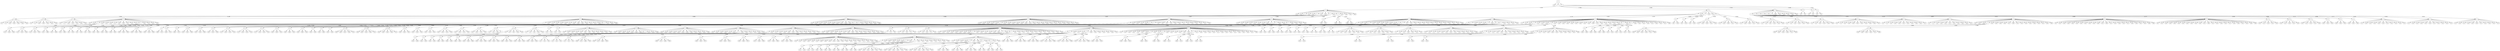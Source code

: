 strict digraph "" {
0 [label=x, type=product];
1 [distribution="GaussianMixture(covariance_type='full', init_params='kmeans', max_iter=100,\n        means_init=None, n_components=1, n_init=1, precisions_init=None,\n        random_state=None, reg_covar=1e-06, tol=0.001, verbose=0,\n        verbose_interval=10, warm_start=False, weights_init=None)", label="[0]", type=leaf, variables="[0]"];
2 [label="+", type=sum];
3 [label=x, type=product];
4 [distribution="GaussianMixture(covariance_type='full', init_params='kmeans', max_iter=100,\n        means_init=None, n_components=1, n_init=1, precisions_init=None,\n        random_state=None, reg_covar=1e-06, tol=0.001, verbose=0,\n        verbose_interval=10, warm_start=False, weights_init=None)", label="[1]", type=leaf, variables="[1]"];
5 [distribution="GaussianMixture(covariance_type='full', init_params='kmeans', max_iter=100,\n        means_init=None, n_components=1, n_init=1, precisions_init=None,\n        random_state=None, reg_covar=1e-06, tol=0.001, verbose=0,\n        verbose_interval=10, warm_start=False, weights_init=None)", label="[2]", type=leaf, variables="[2]"];
6 [label="+", type=sum];
7 [label=x, type=product];
8 [distribution="GaussianMixture(covariance_type='full', init_params='kmeans', max_iter=100,\n        means_init=None, n_components=1, n_init=1, precisions_init=None,\n        random_state=None, reg_covar=1e-06, tol=0.001, verbose=0,\n        verbose_interval=10, warm_start=False, weights_init=None)", label="[5]", type=leaf, variables="[5]"];
9 [distribution="GaussianMixture(covariance_type='full', init_params='kmeans', max_iter=100,\n        means_init=None, n_components=1, n_init=1, precisions_init=None,\n        random_state=None, reg_covar=1e-06, tol=0.001, verbose=0,\n        verbose_interval=10, warm_start=False, weights_init=None)", label="[7]", type=leaf, variables="[7]"];
10 [distribution="GaussianMixture(covariance_type='full', init_params='kmeans', max_iter=100,\n        means_init=None, n_components=1, n_init=1, precisions_init=None,\n        random_state=None, reg_covar=1e-06, tol=0.001, verbose=0,\n        verbose_interval=10, warm_start=False, weights_init=None)", label="[18]", type=leaf, variables="[18]"];
11 [distribution="GaussianMixture(covariance_type='full', init_params='kmeans', max_iter=100,\n        means_init=None, n_components=1, n_init=1, precisions_init=None,\n        random_state=None, reg_covar=1e-06, tol=0.001, verbose=0,\n        verbose_interval=10, warm_start=False, weights_init=None)", label="[33]", type=leaf, variables="[33]"];
12 [distribution="GaussianMixture(covariance_type='full', init_params='kmeans', max_iter=100,\n        means_init=None, n_components=1, n_init=1, precisions_init=None,\n        random_state=None, reg_covar=1e-06, tol=0.001, verbose=0,\n        verbose_interval=10, warm_start=False, weights_init=None)", label="[50]", type=leaf, variables="[50]"];
13 [distribution="GaussianMixture(covariance_type='full', init_params='kmeans', max_iter=100,\n        means_init=None, n_components=1, n_init=1, precisions_init=None,\n        random_state=None, reg_covar=1e-06, tol=0.001, verbose=0,\n        verbose_interval=10, warm_start=False, weights_init=None)", label="[60]", type=leaf, variables="[60]"];
14 [distribution="GaussianMixture(covariance_type='full', init_params='kmeans', max_iter=100,\n        means_init=None, n_components=1, n_init=1, precisions_init=None,\n        random_state=None, reg_covar=1e-06, tol=0.001, verbose=0,\n        verbose_interval=10, warm_start=False, weights_init=None)", label="[64]", type=leaf, variables="[64]"];
15 [label=x, type=product];
16 [distribution="GaussianMixture(covariance_type='full', init_params='kmeans', max_iter=100,\n        means_init=None, n_components=1, n_init=1, precisions_init=None,\n        random_state=None, reg_covar=1e-06, tol=0.001, verbose=0,\n        verbose_interval=10, warm_start=False, weights_init=None)", label="[5]", type=leaf, variables="[5]"];
17 [distribution="GaussianMixture(covariance_type='full', init_params='kmeans', max_iter=100,\n        means_init=None, n_components=1, n_init=1, precisions_init=None,\n        random_state=None, reg_covar=1e-06, tol=0.001, verbose=0,\n        verbose_interval=10, warm_start=False, weights_init=None)", label="[7]", type=leaf, variables="[7]"];
18 [distribution="GaussianMixture(covariance_type='full', init_params='kmeans', max_iter=100,\n        means_init=None, n_components=1, n_init=1, precisions_init=None,\n        random_state=None, reg_covar=1e-06, tol=0.001, verbose=0,\n        verbose_interval=10, warm_start=False, weights_init=None)", label="[18]", type=leaf, variables="[18]"];
19 [distribution="GaussianMixture(covariance_type='full', init_params='kmeans', max_iter=100,\n        means_init=None, n_components=1, n_init=1, precisions_init=None,\n        random_state=None, reg_covar=1e-06, tol=0.001, verbose=0,\n        verbose_interval=10, warm_start=False, weights_init=None)", label="[33]", type=leaf, variables="[33]"];
20 [distribution="GaussianMixture(covariance_type='full', init_params='kmeans', max_iter=100,\n        means_init=None, n_components=1, n_init=1, precisions_init=None,\n        random_state=None, reg_covar=1e-06, tol=0.001, verbose=0,\n        verbose_interval=10, warm_start=False, weights_init=None)", label="[50]", type=leaf, variables="[50]"];
21 [distribution="GaussianMixture(covariance_type='full', init_params='kmeans', max_iter=100,\n        means_init=None, n_components=1, n_init=1, precisions_init=None,\n        random_state=None, reg_covar=1e-06, tol=0.001, verbose=0,\n        verbose_interval=10, warm_start=False, weights_init=None)", label="[60]", type=leaf, variables="[60]"];
22 [distribution="GaussianMixture(covariance_type='full', init_params='kmeans', max_iter=100,\n        means_init=None, n_components=1, n_init=1, precisions_init=None,\n        random_state=None, reg_covar=1e-06, tol=0.001, verbose=0,\n        verbose_interval=10, warm_start=False, weights_init=None)", label="[64]", type=leaf, variables="[64]"];
23 [label=x, type=product];
24 [distribution="GaussianMixture(covariance_type='full', init_params='kmeans', max_iter=100,\n        means_init=None, n_components=1, n_init=1, precisions_init=None,\n        random_state=None, reg_covar=1e-06, tol=0.001, verbose=0,\n        verbose_interval=10, warm_start=False, weights_init=None)", label="[5]", type=leaf, variables="[5]"];
25 [distribution="GaussianMixture(covariance_type='full', init_params='kmeans', max_iter=100,\n        means_init=None, n_components=1, n_init=1, precisions_init=None,\n        random_state=None, reg_covar=1e-06, tol=0.001, verbose=0,\n        verbose_interval=10, warm_start=False, weights_init=None)", label="[7]", type=leaf, variables="[7]"];
26 [distribution="GaussianMixture(covariance_type='full', init_params='kmeans', max_iter=100,\n        means_init=None, n_components=1, n_init=1, precisions_init=None,\n        random_state=None, reg_covar=1e-06, tol=0.001, verbose=0,\n        verbose_interval=10, warm_start=False, weights_init=None)", label="[18]", type=leaf, variables="[18]"];
27 [distribution="GaussianMixture(covariance_type='full', init_params='kmeans', max_iter=100,\n        means_init=None, n_components=1, n_init=1, precisions_init=None,\n        random_state=None, reg_covar=1e-06, tol=0.001, verbose=0,\n        verbose_interval=10, warm_start=False, weights_init=None)", label="[33]", type=leaf, variables="[33]"];
28 [distribution="GaussianMixture(covariance_type='full', init_params='kmeans', max_iter=100,\n        means_init=None, n_components=1, n_init=1, precisions_init=None,\n        random_state=None, reg_covar=1e-06, tol=0.001, verbose=0,\n        verbose_interval=10, warm_start=False, weights_init=None)", label="[50]", type=leaf, variables="[50]"];
29 [distribution="GaussianMixture(covariance_type='full', init_params='kmeans', max_iter=100,\n        means_init=None, n_components=1, n_init=1, precisions_init=None,\n        random_state=None, reg_covar=1e-06, tol=0.001, verbose=0,\n        verbose_interval=10, warm_start=False, weights_init=None)", label="[60]", type=leaf, variables="[60]"];
30 [distribution="GaussianMixture(covariance_type='full', init_params='kmeans', max_iter=100,\n        means_init=None, n_components=1, n_init=1, precisions_init=None,\n        random_state=None, reg_covar=1e-06, tol=0.001, verbose=0,\n        verbose_interval=10, warm_start=False, weights_init=None)", label="[64]", type=leaf, variables="[64]"];
31 [distribution="GaussianMixture(covariance_type='full', init_params='kmeans', max_iter=100,\n        means_init=None, n_components=1, n_init=1, precisions_init=None,\n        random_state=None, reg_covar=1e-06, tol=0.001, verbose=0,\n        verbose_interval=10, warm_start=False, weights_init=None)", label="[6]", type=leaf, variables="[6]"];
32 [distribution="GaussianMixture(covariance_type='full', init_params='kmeans', max_iter=100,\n        means_init=None, n_components=1, n_init=1, precisions_init=None,\n        random_state=None, reg_covar=1e-06, tol=0.001, verbose=0,\n        verbose_interval=10, warm_start=False, weights_init=None)", label="[8]", type=leaf, variables="[8]"];
33 [label="+", type=sum];
34 [label=x, type=product];
35 [distribution="GaussianMixture(covariance_type='full', init_params='kmeans', max_iter=100,\n        means_init=None, n_components=1, n_init=1, precisions_init=None,\n        random_state=None, reg_covar=1e-06, tol=0.001, verbose=0,\n        verbose_interval=10, warm_start=False, weights_init=None)", label="[9]", type=leaf, variables="[9]"];
36 [distribution="GaussianMixture(covariance_type='full', init_params='kmeans', max_iter=100,\n        means_init=None, n_components=1, n_init=1, precisions_init=None,\n        random_state=None, reg_covar=1e-06, tol=0.001, verbose=0,\n        verbose_interval=10, warm_start=False, weights_init=None)", label="[10]", type=leaf, variables="[10]"];
37 [label="+", type=sum];
38 [label=x, type=product];
39 [distribution="GaussianMixture(covariance_type='full', init_params='kmeans', max_iter=100,\n        means_init=None, n_components=1, n_init=1, precisions_init=None,\n        random_state=None, reg_covar=1e-06, tol=0.001, verbose=0,\n        verbose_interval=10, warm_start=False, weights_init=None)", label="[11]", type=leaf, variables="[11]"];
40 [distribution="GaussianMixture(covariance_type='full', init_params='kmeans', max_iter=100,\n        means_init=None, n_components=1, n_init=1, precisions_init=None,\n        random_state=None, reg_covar=1e-06, tol=0.001, verbose=0,\n        verbose_interval=10, warm_start=False, weights_init=None)", label="[25]", type=leaf, variables="[25]"];
41 [distribution="GaussianMixture(covariance_type='full', init_params='kmeans', max_iter=100,\n        means_init=None, n_components=1, n_init=1, precisions_init=None,\n        random_state=None, reg_covar=1e-06, tol=0.001, verbose=0,\n        verbose_interval=10, warm_start=False, weights_init=None)", label="[54]", type=leaf, variables="[54]"];
42 [label=x, type=product];
43 [distribution="GaussianMixture(covariance_type='full', init_params='kmeans', max_iter=100,\n        means_init=None, n_components=1, n_init=1, precisions_init=None,\n        random_state=None, reg_covar=1e-06, tol=0.001, verbose=0,\n        verbose_interval=10, warm_start=False, weights_init=None)", label="[11]", type=leaf, variables="[11]"];
44 [distribution="GaussianMixture(covariance_type='full', init_params='kmeans', max_iter=100,\n        means_init=None, n_components=1, n_init=1, precisions_init=None,\n        random_state=None, reg_covar=1e-06, tol=0.001, verbose=0,\n        verbose_interval=10, warm_start=False, weights_init=None)", label="[25]", type=leaf, variables="[25]"];
45 [distribution="GaussianMixture(covariance_type='full', init_params='kmeans', max_iter=100,\n        means_init=None, n_components=1, n_init=1, precisions_init=None,\n        random_state=None, reg_covar=1e-06, tol=0.001, verbose=0,\n        verbose_interval=10, warm_start=False, weights_init=None)", label="[54]", type=leaf, variables="[54]"];
46 [label=x, type=product];
47 [distribution="GaussianMixture(covariance_type='full', init_params='kmeans', max_iter=100,\n        means_init=None, n_components=1, n_init=1, precisions_init=None,\n        random_state=None, reg_covar=1e-06, tol=0.001, verbose=0,\n        verbose_interval=10, warm_start=False, weights_init=None)", label="[11]", type=leaf, variables="[11]"];
48 [distribution="GaussianMixture(covariance_type='full', init_params='kmeans', max_iter=100,\n        means_init=None, n_components=1, n_init=1, precisions_init=None,\n        random_state=None, reg_covar=1e-06, tol=0.001, verbose=0,\n        verbose_interval=10, warm_start=False, weights_init=None)", label="[25]", type=leaf, variables="[25]"];
49 [distribution="GaussianMixture(covariance_type='full', init_params='kmeans', max_iter=100,\n        means_init=None, n_components=1, n_init=1, precisions_init=None,\n        random_state=None, reg_covar=1e-06, tol=0.001, verbose=0,\n        verbose_interval=10, warm_start=False, weights_init=None)", label="[54]", type=leaf, variables="[54]"];
50 [distribution="GaussianMixture(covariance_type='full', init_params='kmeans', max_iter=100,\n        means_init=None, n_components=1, n_init=1, precisions_init=None,\n        random_state=None, reg_covar=1e-06, tol=0.001, verbose=0,\n        verbose_interval=10, warm_start=False, weights_init=None)", label="[13]", type=leaf, variables="[13]"];
51 [distribution="GaussianMixture(covariance_type='full', init_params='kmeans', max_iter=100,\n        means_init=None, n_components=1, n_init=1, precisions_init=None,\n        random_state=None, reg_covar=1e-06, tol=0.001, verbose=0,\n        verbose_interval=10, warm_start=False, weights_init=None)", label="[15]", type=leaf, variables="[15]"];
52 [distribution="GaussianMixture(covariance_type='full', init_params='kmeans', max_iter=100,\n        means_init=None, n_components=1, n_init=1, precisions_init=None,\n        random_state=None, reg_covar=1e-06, tol=0.001, verbose=0,\n        verbose_interval=10, warm_start=False, weights_init=None)", label="[16]", type=leaf, variables="[16]"];
53 [distribution="GaussianMixture(covariance_type='full', init_params='kmeans', max_iter=100,\n        means_init=None, n_components=1, n_init=1, precisions_init=None,\n        random_state=None, reg_covar=1e-06, tol=0.001, verbose=0,\n        verbose_interval=10, warm_start=False, weights_init=None)", label="[27]", type=leaf, variables="[27]"];
54 [distribution="GaussianMixture(covariance_type='full', init_params='kmeans', max_iter=100,\n        means_init=None, n_components=1, n_init=1, precisions_init=None,\n        random_state=None, reg_covar=1e-06, tol=0.001, verbose=0,\n        verbose_interval=10, warm_start=False, weights_init=None)", label="[28]", type=leaf, variables="[28]"];
55 [distribution="GaussianMixture(covariance_type='full', init_params='kmeans', max_iter=100,\n        means_init=None, n_components=1, n_init=1, precisions_init=None,\n        random_state=None, reg_covar=1e-06, tol=0.001, verbose=0,\n        verbose_interval=10, warm_start=False, weights_init=None)", label="[29]", type=leaf, variables="[29]"];
56 [distribution="GaussianMixture(covariance_type='full', init_params='kmeans', max_iter=100,\n        means_init=None, n_components=1, n_init=1, precisions_init=None,\n        random_state=None, reg_covar=1e-06, tol=0.001, verbose=0,\n        verbose_interval=10, warm_start=False, weights_init=None)", label="[30]", type=leaf, variables="[30]"];
57 [distribution="GaussianMixture(covariance_type='full', init_params='kmeans', max_iter=100,\n        means_init=None, n_components=1, n_init=1, precisions_init=None,\n        random_state=None, reg_covar=1e-06, tol=0.001, verbose=0,\n        verbose_interval=10, warm_start=False, weights_init=None)", label="[36]", type=leaf, variables="[36]"];
58 [distribution="GaussianMixture(covariance_type='full', init_params='kmeans', max_iter=100,\n        means_init=None, n_components=1, n_init=1, precisions_init=None,\n        random_state=None, reg_covar=1e-06, tol=0.001, verbose=0,\n        verbose_interval=10, warm_start=False, weights_init=None)", label="[37]", type=leaf, variables="[37]"];
59 [label="+", type=sum];
60 [label=x, type=product];
61 [distribution="GaussianMixture(covariance_type='full', init_params='kmeans', max_iter=100,\n        means_init=None, n_components=1, n_init=1, precisions_init=None,\n        random_state=None, reg_covar=1e-06, tol=0.001, verbose=0,\n        verbose_interval=10, warm_start=False, weights_init=None)", label="[47]", type=leaf, variables="[47]"];
62 [distribution="GaussianMixture(covariance_type='full', init_params='kmeans', max_iter=100,\n        means_init=None, n_components=1, n_init=1, precisions_init=None,\n        random_state=None, reg_covar=1e-06, tol=0.001, verbose=0,\n        verbose_interval=10, warm_start=False, weights_init=None)", label="[66]", type=leaf, variables="[66]"];
63 [label=x, type=product];
64 [distribution="GaussianMixture(covariance_type='full', init_params='kmeans', max_iter=100,\n        means_init=None, n_components=1, n_init=1, precisions_init=None,\n        random_state=None, reg_covar=1e-06, tol=0.001, verbose=0,\n        verbose_interval=10, warm_start=False, weights_init=None)", label="[47]", type=leaf, variables="[47]"];
65 [distribution="GaussianMixture(covariance_type='full', init_params='kmeans', max_iter=100,\n        means_init=None, n_components=1, n_init=1, precisions_init=None,\n        random_state=None, reg_covar=1e-06, tol=0.001, verbose=0,\n        verbose_interval=10, warm_start=False, weights_init=None)", label="[66]", type=leaf, variables="[66]"];
66 [label=x, type=product];
67 [distribution="GaussianMixture(covariance_type='full', init_params='kmeans', max_iter=100,\n        means_init=None, n_components=1, n_init=1, precisions_init=None,\n        random_state=None, reg_covar=1e-06, tol=0.001, verbose=0,\n        verbose_interval=10, warm_start=False, weights_init=None)", label="[47]", type=leaf, variables="[47]"];
68 [distribution="GaussianMixture(covariance_type='full', init_params='kmeans', max_iter=100,\n        means_init=None, n_components=1, n_init=1, precisions_init=None,\n        random_state=None, reg_covar=1e-06, tol=0.001, verbose=0,\n        verbose_interval=10, warm_start=False, weights_init=None)", label="[66]", type=leaf, variables="[66]"];
69 [distribution="GaussianMixture(covariance_type='full', init_params='kmeans', max_iter=100,\n        means_init=None, n_components=1, n_init=1, precisions_init=None,\n        random_state=None, reg_covar=1e-06, tol=0.001, verbose=0,\n        verbose_interval=10, warm_start=False, weights_init=None)", label="[49]", type=leaf, variables="[49]"];
70 [distribution="GaussianMixture(covariance_type='full', init_params='kmeans', max_iter=100,\n        means_init=None, n_components=1, n_init=1, precisions_init=None,\n        random_state=None, reg_covar=1e-06, tol=0.001, verbose=0,\n        verbose_interval=10, warm_start=False, weights_init=None)", label="[53]", type=leaf, variables="[53]"];
71 [distribution="GaussianMixture(covariance_type='full', init_params='kmeans', max_iter=100,\n        means_init=None, n_components=1, n_init=1, precisions_init=None,\n        random_state=None, reg_covar=1e-06, tol=0.001, verbose=0,\n        verbose_interval=10, warm_start=False, weights_init=None)", label="[63]", type=leaf, variables="[63]"];
72 [distribution="GaussianMixture(covariance_type='full', init_params='kmeans', max_iter=100,\n        means_init=None, n_components=1, n_init=1, precisions_init=None,\n        random_state=None, reg_covar=1e-06, tol=0.001, verbose=0,\n        verbose_interval=10, warm_start=False, weights_init=None)", label="[65]", type=leaf, variables="[65]"];
73 [label=x, type=product];
74 [label="+", type=sum];
75 [label=x, type=product];
76 [distribution="GaussianMixture(covariance_type='full', init_params='kmeans', max_iter=100,\n        means_init=None, n_components=1, n_init=1, precisions_init=None,\n        random_state=None, reg_covar=1e-06, tol=0.001, verbose=0,\n        verbose_interval=10, warm_start=False, weights_init=None)", label="[9]", type=leaf, variables="[9]"];
77 [distribution="GaussianMixture(covariance_type='full', init_params='kmeans', max_iter=100,\n        means_init=None, n_components=1, n_init=1, precisions_init=None,\n        random_state=None, reg_covar=1e-06, tol=0.001, verbose=0,\n        verbose_interval=10, warm_start=False, weights_init=None)", label="[25]", type=leaf, variables="[25]"];
78 [label=x, type=product];
79 [distribution="GaussianMixture(covariance_type='full', init_params='kmeans', max_iter=100,\n        means_init=None, n_components=1, n_init=1, precisions_init=None,\n        random_state=None, reg_covar=1e-06, tol=0.001, verbose=0,\n        verbose_interval=10, warm_start=False, weights_init=None)", label="[9]", type=leaf, variables="[9]"];
80 [distribution="GaussianMixture(covariance_type='full', init_params='kmeans', max_iter=100,\n        means_init=None, n_components=1, n_init=1, precisions_init=None,\n        random_state=None, reg_covar=1e-06, tol=0.001, verbose=0,\n        verbose_interval=10, warm_start=False, weights_init=None)", label="[25]", type=leaf, variables="[25]"];
81 [label=x, type=product];
82 [distribution="GaussianMixture(covariance_type='full', init_params='kmeans', max_iter=100,\n        means_init=None, n_components=1, n_init=1, precisions_init=None,\n        random_state=None, reg_covar=1e-06, tol=0.001, verbose=0,\n        verbose_interval=10, warm_start=False, weights_init=None)", label="[9]", type=leaf, variables="[9]"];
83 [distribution="GaussianMixture(covariance_type='full', init_params='kmeans', max_iter=100,\n        means_init=None, n_components=1, n_init=1, precisions_init=None,\n        random_state=None, reg_covar=1e-06, tol=0.001, verbose=0,\n        verbose_interval=10, warm_start=False, weights_init=None)", label="[25]", type=leaf, variables="[25]"];
84 [distribution="GaussianMixture(covariance_type='full', init_params='kmeans', max_iter=100,\n        means_init=None, n_components=1, n_init=1, precisions_init=None,\n        random_state=None, reg_covar=1e-06, tol=0.001, verbose=0,\n        verbose_interval=10, warm_start=False, weights_init=None)", label="[10]", type=leaf, variables="[10]"];
85 [distribution="GaussianMixture(covariance_type='full', init_params='kmeans', max_iter=100,\n        means_init=None, n_components=1, n_init=1, precisions_init=None,\n        random_state=None, reg_covar=1e-06, tol=0.001, verbose=0,\n        verbose_interval=10, warm_start=False, weights_init=None)", label="[11]", type=leaf, variables="[11]"];
86 [distribution="GaussianMixture(covariance_type='full', init_params='kmeans', max_iter=100,\n        means_init=None, n_components=1, n_init=1, precisions_init=None,\n        random_state=None, reg_covar=1e-06, tol=0.001, verbose=0,\n        verbose_interval=10, warm_start=False, weights_init=None)", label="[13]", type=leaf, variables="[13]"];
87 [distribution="GaussianMixture(covariance_type='full', init_params='kmeans', max_iter=100,\n        means_init=None, n_components=1, n_init=1, precisions_init=None,\n        random_state=None, reg_covar=1e-06, tol=0.001, verbose=0,\n        verbose_interval=10, warm_start=False, weights_init=None)", label="[15]", type=leaf, variables="[15]"];
88 [distribution="GaussianMixture(covariance_type='full', init_params='kmeans', max_iter=100,\n        means_init=None, n_components=1, n_init=1, precisions_init=None,\n        random_state=None, reg_covar=1e-06, tol=0.001, verbose=0,\n        verbose_interval=10, warm_start=False, weights_init=None)", label="[16]", type=leaf, variables="[16]"];
89 [distribution="GaussianMixture(covariance_type='full', init_params='kmeans', max_iter=100,\n        means_init=None, n_components=1, n_init=1, precisions_init=None,\n        random_state=None, reg_covar=1e-06, tol=0.001, verbose=0,\n        verbose_interval=10, warm_start=False, weights_init=None)", label="[27]", type=leaf, variables="[27]"];
90 [distribution="GaussianMixture(covariance_type='full', init_params='kmeans', max_iter=100,\n        means_init=None, n_components=1, n_init=1, precisions_init=None,\n        random_state=None, reg_covar=1e-06, tol=0.001, verbose=0,\n        verbose_interval=10, warm_start=False, weights_init=None)", label="[28]", type=leaf, variables="[28]"];
91 [distribution="GaussianMixture(covariance_type='full', init_params='kmeans', max_iter=100,\n        means_init=None, n_components=1, n_init=1, precisions_init=None,\n        random_state=None, reg_covar=1e-06, tol=0.001, verbose=0,\n        verbose_interval=10, warm_start=False, weights_init=None)", label="[29]", type=leaf, variables="[29]"];
92 [distribution="GaussianMixture(covariance_type='full', init_params='kmeans', max_iter=100,\n        means_init=None, n_components=1, n_init=1, precisions_init=None,\n        random_state=None, reg_covar=1e-06, tol=0.001, verbose=0,\n        verbose_interval=10, warm_start=False, weights_init=None)", label="[30]", type=leaf, variables="[30]"];
93 [distribution="GaussianMixture(covariance_type='full', init_params='kmeans', max_iter=100,\n        means_init=None, n_components=1, n_init=1, precisions_init=None,\n        random_state=None, reg_covar=1e-06, tol=0.001, verbose=0,\n        verbose_interval=10, warm_start=False, weights_init=None)", label="[36]", type=leaf, variables="[36]"];
94 [distribution="GaussianMixture(covariance_type='full', init_params='kmeans', max_iter=100,\n        means_init=None, n_components=1, n_init=1, precisions_init=None,\n        random_state=None, reg_covar=1e-06, tol=0.001, verbose=0,\n        verbose_interval=10, warm_start=False, weights_init=None)", label="[37]", type=leaf, variables="[37]"];
95 [distribution="GaussianMixture(covariance_type='full', init_params='kmeans', max_iter=100,\n        means_init=None, n_components=1, n_init=1, precisions_init=None,\n        random_state=None, reg_covar=1e-06, tol=0.001, verbose=0,\n        verbose_interval=10, warm_start=False, weights_init=None)", label="[47]", type=leaf, variables="[47]"];
96 [distribution="GaussianMixture(covariance_type='full', init_params='kmeans', max_iter=100,\n        means_init=None, n_components=1, n_init=1, precisions_init=None,\n        random_state=None, reg_covar=1e-06, tol=0.001, verbose=0,\n        verbose_interval=10, warm_start=False, weights_init=None)", label="[49]", type=leaf, variables="[49]"];
97 [label="+", type=sum];
98 [label=x, type=product];
99 [distribution="GaussianMixture(covariance_type='full', init_params='kmeans', max_iter=100,\n        means_init=None, n_components=1, n_init=1, precisions_init=None,\n        random_state=None, reg_covar=1e-06, tol=0.001, verbose=0,\n        verbose_interval=10, warm_start=False, weights_init=None)", label="[53]", type=leaf, variables="[53]"];
100 [distribution="GaussianMixture(covariance_type='full', init_params='kmeans', max_iter=100,\n        means_init=None, n_components=1, n_init=1, precisions_init=None,\n        random_state=None, reg_covar=1e-06, tol=0.001, verbose=0,\n        verbose_interval=10, warm_start=False, weights_init=None)", label="[63]", type=leaf, variables="[63]"];
101 [label=x, type=product];
102 [distribution="GaussianMixture(covariance_type='full', init_params='kmeans', max_iter=100,\n        means_init=None, n_components=1, n_init=1, precisions_init=None,\n        random_state=None, reg_covar=1e-06, tol=0.001, verbose=0,\n        verbose_interval=10, warm_start=False, weights_init=None)", label="[53]", type=leaf, variables="[53]"];
103 [distribution="GaussianMixture(covariance_type='full', init_params='kmeans', max_iter=100,\n        means_init=None, n_components=1, n_init=1, precisions_init=None,\n        random_state=None, reg_covar=1e-06, tol=0.001, verbose=0,\n        verbose_interval=10, warm_start=False, weights_init=None)", label="[63]", type=leaf, variables="[63]"];
104 [label=x, type=product];
105 [distribution="GaussianMixture(covariance_type='full', init_params='kmeans', max_iter=100,\n        means_init=None, n_components=1, n_init=1, precisions_init=None,\n        random_state=None, reg_covar=1e-06, tol=0.001, verbose=0,\n        verbose_interval=10, warm_start=False, weights_init=None)", label="[53]", type=leaf, variables="[53]"];
106 [distribution="GaussianMixture(covariance_type='full', init_params='kmeans', max_iter=100,\n        means_init=None, n_components=1, n_init=1, precisions_init=None,\n        random_state=None, reg_covar=1e-06, tol=0.001, verbose=0,\n        verbose_interval=10, warm_start=False, weights_init=None)", label="[63]", type=leaf, variables="[63]"];
107 [distribution="GaussianMixture(covariance_type='full', init_params='kmeans', max_iter=100,\n        means_init=None, n_components=1, n_init=1, precisions_init=None,\n        random_state=None, reg_covar=1e-06, tol=0.001, verbose=0,\n        verbose_interval=10, warm_start=False, weights_init=None)", label="[54]", type=leaf, variables="[54]"];
108 [distribution="GaussianMixture(covariance_type='full', init_params='kmeans', max_iter=100,\n        means_init=None, n_components=1, n_init=1, precisions_init=None,\n        random_state=None, reg_covar=1e-06, tol=0.001, verbose=0,\n        verbose_interval=10, warm_start=False, weights_init=None)", label="[65]", type=leaf, variables="[65]"];
109 [distribution="GaussianMixture(covariance_type='full', init_params='kmeans', max_iter=100,\n        means_init=None, n_components=1, n_init=1, precisions_init=None,\n        random_state=None, reg_covar=1e-06, tol=0.001, verbose=0,\n        verbose_interval=10, warm_start=False, weights_init=None)", label="[66]", type=leaf, variables="[66]"];
110 [label=x, type=product];
111 [distribution="GaussianMixture(covariance_type='full', init_params='kmeans', max_iter=100,\n        means_init=None, n_components=1, n_init=1, precisions_init=None,\n        random_state=None, reg_covar=1e-06, tol=0.001, verbose=0,\n        verbose_interval=10, warm_start=False, weights_init=None)", label="[9]", type=leaf, variables="[9]"];
112 [distribution="GaussianMixture(covariance_type='full', init_params='kmeans', max_iter=100,\n        means_init=None, n_components=1, n_init=1, precisions_init=None,\n        random_state=None, reg_covar=1e-06, tol=0.001, verbose=0,\n        verbose_interval=10, warm_start=False, weights_init=None)", label="[10]", type=leaf, variables="[10]"];
113 [distribution="GaussianMixture(covariance_type='full', init_params='kmeans', max_iter=100,\n        means_init=None, n_components=1, n_init=1, precisions_init=None,\n        random_state=None, reg_covar=1e-06, tol=0.001, verbose=0,\n        verbose_interval=10, warm_start=False, weights_init=None)", label="[11]", type=leaf, variables="[11]"];
114 [distribution="GaussianMixture(covariance_type='full', init_params='kmeans', max_iter=100,\n        means_init=None, n_components=1, n_init=1, precisions_init=None,\n        random_state=None, reg_covar=1e-06, tol=0.001, verbose=0,\n        verbose_interval=10, warm_start=False, weights_init=None)", label="[13]", type=leaf, variables="[13]"];
115 [distribution="GaussianMixture(covariance_type='full', init_params='kmeans', max_iter=100,\n        means_init=None, n_components=1, n_init=1, precisions_init=None,\n        random_state=None, reg_covar=1e-06, tol=0.001, verbose=0,\n        verbose_interval=10, warm_start=False, weights_init=None)", label="[15]", type=leaf, variables="[15]"];
116 [distribution="GaussianMixture(covariance_type='full', init_params='kmeans', max_iter=100,\n        means_init=None, n_components=1, n_init=1, precisions_init=None,\n        random_state=None, reg_covar=1e-06, tol=0.001, verbose=0,\n        verbose_interval=10, warm_start=False, weights_init=None)", label="[16]", type=leaf, variables="[16]"];
117 [distribution="GaussianMixture(covariance_type='full', init_params='kmeans', max_iter=100,\n        means_init=None, n_components=1, n_init=1, precisions_init=None,\n        random_state=None, reg_covar=1e-06, tol=0.001, verbose=0,\n        verbose_interval=10, warm_start=False, weights_init=None)", label="[25]", type=leaf, variables="[25]"];
118 [distribution="GaussianMixture(covariance_type='full', init_params='kmeans', max_iter=100,\n        means_init=None, n_components=1, n_init=1, precisions_init=None,\n        random_state=None, reg_covar=1e-06, tol=0.001, verbose=0,\n        verbose_interval=10, warm_start=False, weights_init=None)", label="[27]", type=leaf, variables="[27]"];
119 [distribution="GaussianMixture(covariance_type='full', init_params='kmeans', max_iter=100,\n        means_init=None, n_components=1, n_init=1, precisions_init=None,\n        random_state=None, reg_covar=1e-06, tol=0.001, verbose=0,\n        verbose_interval=10, warm_start=False, weights_init=None)", label="[28]", type=leaf, variables="[28]"];
120 [distribution="GaussianMixture(covariance_type='full', init_params='kmeans', max_iter=100,\n        means_init=None, n_components=1, n_init=1, precisions_init=None,\n        random_state=None, reg_covar=1e-06, tol=0.001, verbose=0,\n        verbose_interval=10, warm_start=False, weights_init=None)", label="[29]", type=leaf, variables="[29]"];
121 [label="+", type=sum];
122 [label=x, type=product];
123 [distribution="GaussianMixture(covariance_type='full', init_params='kmeans', max_iter=100,\n        means_init=None, n_components=1, n_init=1, precisions_init=None,\n        random_state=None, reg_covar=1e-06, tol=0.001, verbose=0,\n        verbose_interval=10, warm_start=False, weights_init=None)", label="[30]", type=leaf, variables="[30]"];
124 [distribution="GaussianMixture(covariance_type='full', init_params='kmeans', max_iter=100,\n        means_init=None, n_components=1, n_init=1, precisions_init=None,\n        random_state=None, reg_covar=1e-06, tol=0.001, verbose=0,\n        verbose_interval=10, warm_start=False, weights_init=None)", label="[53]", type=leaf, variables="[53]"];
125 [distribution="GaussianMixture(covariance_type='full', init_params='kmeans', max_iter=100,\n        means_init=None, n_components=1, n_init=1, precisions_init=None,\n        random_state=None, reg_covar=1e-06, tol=0.001, verbose=0,\n        verbose_interval=10, warm_start=False, weights_init=None)", label="[65]", type=leaf, variables="[65]"];
126 [label=x, type=product];
127 [distribution="GaussianMixture(covariance_type='full', init_params='kmeans', max_iter=100,\n        means_init=None, n_components=1, n_init=1, precisions_init=None,\n        random_state=None, reg_covar=1e-06, tol=0.001, verbose=0,\n        verbose_interval=10, warm_start=False, weights_init=None)", label="[30]", type=leaf, variables="[30]"];
128 [distribution="GaussianMixture(covariance_type='full', init_params='kmeans', max_iter=100,\n        means_init=None, n_components=1, n_init=1, precisions_init=None,\n        random_state=None, reg_covar=1e-06, tol=0.001, verbose=0,\n        verbose_interval=10, warm_start=False, weights_init=None)", label="[53]", type=leaf, variables="[53]"];
129 [distribution="GaussianMixture(covariance_type='full', init_params='kmeans', max_iter=100,\n        means_init=None, n_components=1, n_init=1, precisions_init=None,\n        random_state=None, reg_covar=1e-06, tol=0.001, verbose=0,\n        verbose_interval=10, warm_start=False, weights_init=None)", label="[65]", type=leaf, variables="[65]"];
130 [label=x, type=product];
131 [distribution="GaussianMixture(covariance_type='full', init_params='kmeans', max_iter=100,\n        means_init=None, n_components=1, n_init=1, precisions_init=None,\n        random_state=None, reg_covar=1e-06, tol=0.001, verbose=0,\n        verbose_interval=10, warm_start=False, weights_init=None)", label="[30]", type=leaf, variables="[30]"];
132 [distribution="GaussianMixture(covariance_type='full', init_params='kmeans', max_iter=100,\n        means_init=None, n_components=1, n_init=1, precisions_init=None,\n        random_state=None, reg_covar=1e-06, tol=0.001, verbose=0,\n        verbose_interval=10, warm_start=False, weights_init=None)", label="[53]", type=leaf, variables="[53]"];
133 [distribution="GaussianMixture(covariance_type='full', init_params='kmeans', max_iter=100,\n        means_init=None, n_components=1, n_init=1, precisions_init=None,\n        random_state=None, reg_covar=1e-06, tol=0.001, verbose=0,\n        verbose_interval=10, warm_start=False, weights_init=None)", label="[65]", type=leaf, variables="[65]"];
134 [label="+", type=sum];
135 [label=x, type=product];
136 [distribution="GaussianMixture(covariance_type='full', init_params='kmeans', max_iter=100,\n        means_init=None, n_components=1, n_init=1, precisions_init=None,\n        random_state=None, reg_covar=1e-06, tol=0.001, verbose=0,\n        verbose_interval=10, warm_start=False, weights_init=None)", label="[36]", type=leaf, variables="[36]"];
137 [distribution="GaussianMixture(covariance_type='full', init_params='kmeans', max_iter=100,\n        means_init=None, n_components=1, n_init=1, precisions_init=None,\n        random_state=None, reg_covar=1e-06, tol=0.001, verbose=0,\n        verbose_interval=10, warm_start=False, weights_init=None)", label="[37]", type=leaf, variables="[37]"];
138 [label=x, type=product];
139 [distribution="GaussianMixture(covariance_type='full', init_params='kmeans', max_iter=100,\n        means_init=None, n_components=1, n_init=1, precisions_init=None,\n        random_state=None, reg_covar=1e-06, tol=0.001, verbose=0,\n        verbose_interval=10, warm_start=False, weights_init=None)", label="[36]", type=leaf, variables="[36]"];
140 [distribution="GaussianMixture(covariance_type='full', init_params='kmeans', max_iter=100,\n        means_init=None, n_components=1, n_init=1, precisions_init=None,\n        random_state=None, reg_covar=1e-06, tol=0.001, verbose=0,\n        verbose_interval=10, warm_start=False, weights_init=None)", label="[37]", type=leaf, variables="[37]"];
141 [label=x, type=product];
142 [distribution="GaussianMixture(covariance_type='full', init_params='kmeans', max_iter=100,\n        means_init=None, n_components=1, n_init=1, precisions_init=None,\n        random_state=None, reg_covar=1e-06, tol=0.001, verbose=0,\n        verbose_interval=10, warm_start=False, weights_init=None)", label="[36]", type=leaf, variables="[36]"];
143 [distribution="GaussianMixture(covariance_type='full', init_params='kmeans', max_iter=100,\n        means_init=None, n_components=1, n_init=1, precisions_init=None,\n        random_state=None, reg_covar=1e-06, tol=0.001, verbose=0,\n        verbose_interval=10, warm_start=False, weights_init=None)", label="[37]", type=leaf, variables="[37]"];
144 [distribution="GaussianMixture(covariance_type='full', init_params='kmeans', max_iter=100,\n        means_init=None, n_components=1, n_init=1, precisions_init=None,\n        random_state=None, reg_covar=1e-06, tol=0.001, verbose=0,\n        verbose_interval=10, warm_start=False, weights_init=None)", label="[47]", type=leaf, variables="[47]"];
145 [distribution="GaussianMixture(covariance_type='full', init_params='kmeans', max_iter=100,\n        means_init=None, n_components=1, n_init=1, precisions_init=None,\n        random_state=None, reg_covar=1e-06, tol=0.001, verbose=0,\n        verbose_interval=10, warm_start=False, weights_init=None)", label="[49]", type=leaf, variables="[49]"];
146 [distribution="GaussianMixture(covariance_type='full', init_params='kmeans', max_iter=100,\n        means_init=None, n_components=1, n_init=1, precisions_init=None,\n        random_state=None, reg_covar=1e-06, tol=0.001, verbose=0,\n        verbose_interval=10, warm_start=False, weights_init=None)", label="[54]", type=leaf, variables="[54]"];
147 [distribution="GaussianMixture(covariance_type='full', init_params='kmeans', max_iter=100,\n        means_init=None, n_components=1, n_init=1, precisions_init=None,\n        random_state=None, reg_covar=1e-06, tol=0.001, verbose=0,\n        verbose_interval=10, warm_start=False, weights_init=None)", label="[63]", type=leaf, variables="[63]"];
148 [distribution="GaussianMixture(covariance_type='full', init_params='kmeans', max_iter=100,\n        means_init=None, n_components=1, n_init=1, precisions_init=None,\n        random_state=None, reg_covar=1e-06, tol=0.001, verbose=0,\n        verbose_interval=10, warm_start=False, weights_init=None)", label="[66]", type=leaf, variables="[66]"];
149 [distribution="GaussianMixture(covariance_type='full', init_params='kmeans', max_iter=100,\n        means_init=None, n_components=1, n_init=1, precisions_init=None,\n        random_state=None, reg_covar=1e-06, tol=0.001, verbose=0,\n        verbose_interval=10, warm_start=False, weights_init=None)", label="[12]", type=leaf, variables="[12]"];
150 [distribution="GaussianMixture(covariance_type='full', init_params='kmeans', max_iter=100,\n        means_init=None, n_components=1, n_init=1, precisions_init=None,\n        random_state=None, reg_covar=1e-06, tol=0.001, verbose=0,\n        verbose_interval=10, warm_start=False, weights_init=None)", label="[14]", type=leaf, variables="[14]"];
151 [label="+", type=sum];
152 [label=x, type=product];
153 [distribution="GaussianMixture(covariance_type='full', init_params='kmeans', max_iter=100,\n        means_init=None, n_components=1, n_init=1, precisions_init=None,\n        random_state=None, reg_covar=1e-06, tol=0.001, verbose=0,\n        verbose_interval=10, warm_start=False, weights_init=None)", label="[17]", type=leaf, variables="[17]"];
154 [distribution="GaussianMixture(covariance_type='full', init_params='kmeans', max_iter=100,\n        means_init=None, n_components=1, n_init=1, precisions_init=None,\n        random_state=None, reg_covar=1e-06, tol=0.001, verbose=0,\n        verbose_interval=10, warm_start=False, weights_init=None)", label="[19]", type=leaf, variables="[19]"];
155 [distribution="GaussianMixture(covariance_type='full', init_params='kmeans', max_iter=100,\n        means_init=None, n_components=1, n_init=1, precisions_init=None,\n        random_state=None, reg_covar=1e-06, tol=0.001, verbose=0,\n        verbose_interval=10, warm_start=False, weights_init=None)", label="[20]", type=leaf, variables="[20]"];
156 [distribution="GaussianMixture(covariance_type='full', init_params='kmeans', max_iter=100,\n        means_init=None, n_components=1, n_init=1, precisions_init=None,\n        random_state=None, reg_covar=1e-06, tol=0.001, verbose=0,\n        verbose_interval=10, warm_start=False, weights_init=None)", label="[21]", type=leaf, variables="[21]"];
157 [distribution="GaussianMixture(covariance_type='full', init_params='kmeans', max_iter=100,\n        means_init=None, n_components=1, n_init=1, precisions_init=None,\n        random_state=None, reg_covar=1e-06, tol=0.001, verbose=0,\n        verbose_interval=10, warm_start=False, weights_init=None)", label="[22]", type=leaf, variables="[22]"];
158 [label="+", type=sum];
159 [label=x, type=product];
160 [distribution="GaussianMixture(covariance_type='full', init_params='kmeans', max_iter=100,\n        means_init=None, n_components=1, n_init=1, precisions_init=None,\n        random_state=None, reg_covar=1e-06, tol=0.001, verbose=0,\n        verbose_interval=10, warm_start=False, weights_init=None)", label="[23]", type=leaf, variables="[23]"];
161 [distribution="GaussianMixture(covariance_type='full', init_params='kmeans', max_iter=100,\n        means_init=None, n_components=1, n_init=1, precisions_init=None,\n        random_state=None, reg_covar=1e-06, tol=0.001, verbose=0,\n        verbose_interval=10, warm_start=False, weights_init=None)", label="[32]", type=leaf, variables="[32]"];
162 [distribution="GaussianMixture(covariance_type='full', init_params='kmeans', max_iter=100,\n        means_init=None, n_components=1, n_init=1, precisions_init=None,\n        random_state=None, reg_covar=1e-06, tol=0.001, verbose=0,\n        verbose_interval=10, warm_start=False, weights_init=None)", label="[59]", type=leaf, variables="[59]"];
163 [label=x, type=product];
164 [distribution="GaussianMixture(covariance_type='full', init_params='kmeans', max_iter=100,\n        means_init=None, n_components=1, n_init=1, precisions_init=None,\n        random_state=None, reg_covar=1e-06, tol=0.001, verbose=0,\n        verbose_interval=10, warm_start=False, weights_init=None)", label="[23]", type=leaf, variables="[23]"];
165 [distribution="GaussianMixture(covariance_type='full', init_params='kmeans', max_iter=100,\n        means_init=None, n_components=1, n_init=1, precisions_init=None,\n        random_state=None, reg_covar=1e-06, tol=0.001, verbose=0,\n        verbose_interval=10, warm_start=False, weights_init=None)", label="[32]", type=leaf, variables="[32]"];
166 [distribution="GaussianMixture(covariance_type='full', init_params='kmeans', max_iter=100,\n        means_init=None, n_components=1, n_init=1, precisions_init=None,\n        random_state=None, reg_covar=1e-06, tol=0.001, verbose=0,\n        verbose_interval=10, warm_start=False, weights_init=None)", label="[59]", type=leaf, variables="[59]"];
167 [label=x, type=product];
168 [distribution="GaussianMixture(covariance_type='full', init_params='kmeans', max_iter=100,\n        means_init=None, n_components=1, n_init=1, precisions_init=None,\n        random_state=None, reg_covar=1e-06, tol=0.001, verbose=0,\n        verbose_interval=10, warm_start=False, weights_init=None)", label="[23]", type=leaf, variables="[23]"];
169 [distribution="GaussianMixture(covariance_type='full', init_params='kmeans', max_iter=100,\n        means_init=None, n_components=1, n_init=1, precisions_init=None,\n        random_state=None, reg_covar=1e-06, tol=0.001, verbose=0,\n        verbose_interval=10, warm_start=False, weights_init=None)", label="[32]", type=leaf, variables="[32]"];
170 [distribution="GaussianMixture(covariance_type='full', init_params='kmeans', max_iter=100,\n        means_init=None, n_components=1, n_init=1, precisions_init=None,\n        random_state=None, reg_covar=1e-06, tol=0.001, verbose=0,\n        verbose_interval=10, warm_start=False, weights_init=None)", label="[59]", type=leaf, variables="[59]"];
171 [distribution="GaussianMixture(covariance_type='full', init_params='kmeans', max_iter=100,\n        means_init=None, n_components=1, n_init=1, precisions_init=None,\n        random_state=None, reg_covar=1e-06, tol=0.001, verbose=0,\n        verbose_interval=10, warm_start=False, weights_init=None)", label="[31]", type=leaf, variables="[31]"];
172 [distribution="GaussianMixture(covariance_type='full', init_params='kmeans', max_iter=100,\n        means_init=None, n_components=1, n_init=1, precisions_init=None,\n        random_state=None, reg_covar=1e-06, tol=0.001, verbose=0,\n        verbose_interval=10, warm_start=False, weights_init=None)", label="[34]", type=leaf, variables="[34]"];
173 [distribution="GaussianMixture(covariance_type='full', init_params='kmeans', max_iter=100,\n        means_init=None, n_components=1, n_init=1, precisions_init=None,\n        random_state=None, reg_covar=1e-06, tol=0.001, verbose=0,\n        verbose_interval=10, warm_start=False, weights_init=None)", label="[35]", type=leaf, variables="[35]"];
174 [distribution="GaussianMixture(covariance_type='full', init_params='kmeans', max_iter=100,\n        means_init=None, n_components=1, n_init=1, precisions_init=None,\n        random_state=None, reg_covar=1e-06, tol=0.001, verbose=0,\n        verbose_interval=10, warm_start=False, weights_init=None)", label="[38]", type=leaf, variables="[38]"];
175 [distribution="GaussianMixture(covariance_type='full', init_params='kmeans', max_iter=100,\n        means_init=None, n_components=1, n_init=1, precisions_init=None,\n        random_state=None, reg_covar=1e-06, tol=0.001, verbose=0,\n        verbose_interval=10, warm_start=False, weights_init=None)", label="[39]", type=leaf, variables="[39]"];
176 [distribution="GaussianMixture(covariance_type='full', init_params='kmeans', max_iter=100,\n        means_init=None, n_components=1, n_init=1, precisions_init=None,\n        random_state=None, reg_covar=1e-06, tol=0.001, verbose=0,\n        verbose_interval=10, warm_start=False, weights_init=None)", label="[40]", type=leaf, variables="[40]"];
177 [distribution="GaussianMixture(covariance_type='full', init_params='kmeans', max_iter=100,\n        means_init=None, n_components=1, n_init=1, precisions_init=None,\n        random_state=None, reg_covar=1e-06, tol=0.001, verbose=0,\n        verbose_interval=10, warm_start=False, weights_init=None)", label="[41]", type=leaf, variables="[41]"];
178 [distribution="GaussianMixture(covariance_type='full', init_params='kmeans', max_iter=100,\n        means_init=None, n_components=1, n_init=1, precisions_init=None,\n        random_state=None, reg_covar=1e-06, tol=0.001, verbose=0,\n        verbose_interval=10, warm_start=False, weights_init=None)", label="[42]", type=leaf, variables="[42]"];
179 [distribution="GaussianMixture(covariance_type='full', init_params='kmeans', max_iter=100,\n        means_init=None, n_components=1, n_init=1, precisions_init=None,\n        random_state=None, reg_covar=1e-06, tol=0.001, verbose=0,\n        verbose_interval=10, warm_start=False, weights_init=None)", label="[45]", type=leaf, variables="[45]"];
180 [distribution="GaussianMixture(covariance_type='full', init_params='kmeans', max_iter=100,\n        means_init=None, n_components=1, n_init=1, precisions_init=None,\n        random_state=None, reg_covar=1e-06, tol=0.001, verbose=0,\n        verbose_interval=10, warm_start=False, weights_init=None)", label="[46]", type=leaf, variables="[46]"];
181 [distribution="GaussianMixture(covariance_type='full', init_params='kmeans', max_iter=100,\n        means_init=None, n_components=1, n_init=1, precisions_init=None,\n        random_state=None, reg_covar=1e-06, tol=0.001, verbose=0,\n        verbose_interval=10, warm_start=False, weights_init=None)", label="[48]", type=leaf, variables="[48]"];
182 [distribution="GaussianMixture(covariance_type='full', init_params='kmeans', max_iter=100,\n        means_init=None, n_components=1, n_init=1, precisions_init=None,\n        random_state=None, reg_covar=1e-06, tol=0.001, verbose=0,\n        verbose_interval=10, warm_start=False, weights_init=None)", label="[51]", type=leaf, variables="[51]"];
183 [distribution="GaussianMixture(covariance_type='full', init_params='kmeans', max_iter=100,\n        means_init=None, n_components=1, n_init=1, precisions_init=None,\n        random_state=None, reg_covar=1e-06, tol=0.001, verbose=0,\n        verbose_interval=10, warm_start=False, weights_init=None)", label="[52]", type=leaf, variables="[52]"];
184 [distribution="GaussianMixture(covariance_type='full', init_params='kmeans', max_iter=100,\n        means_init=None, n_components=1, n_init=1, precisions_init=None,\n        random_state=None, reg_covar=1e-06, tol=0.001, verbose=0,\n        verbose_interval=10, warm_start=False, weights_init=None)", label="[55]", type=leaf, variables="[55]"];
185 [distribution="GaussianMixture(covariance_type='full', init_params='kmeans', max_iter=100,\n        means_init=None, n_components=1, n_init=1, precisions_init=None,\n        random_state=None, reg_covar=1e-06, tol=0.001, verbose=0,\n        verbose_interval=10, warm_start=False, weights_init=None)", label="[56]", type=leaf, variables="[56]"];
186 [distribution="GaussianMixture(covariance_type='full', init_params='kmeans', max_iter=100,\n        means_init=None, n_components=1, n_init=1, precisions_init=None,\n        random_state=None, reg_covar=1e-06, tol=0.001, verbose=0,\n        verbose_interval=10, warm_start=False, weights_init=None)", label="[58]", type=leaf, variables="[58]"];
187 [distribution="GaussianMixture(covariance_type='full', init_params='kmeans', max_iter=100,\n        means_init=None, n_components=1, n_init=1, precisions_init=None,\n        random_state=None, reg_covar=1e-06, tol=0.001, verbose=0,\n        verbose_interval=10, warm_start=False, weights_init=None)", label="[61]", type=leaf, variables="[61]"];
188 [distribution="GaussianMixture(covariance_type='full', init_params='kmeans', max_iter=100,\n        means_init=None, n_components=1, n_init=1, precisions_init=None,\n        random_state=None, reg_covar=1e-06, tol=0.001, verbose=0,\n        verbose_interval=10, warm_start=False, weights_init=None)", label="[62]", type=leaf, variables="[62]"];
189 [label=x, type=product];
190 [label="+", type=sum];
191 [label=x, type=product];
192 [distribution="GaussianMixture(covariance_type='full', init_params='kmeans', max_iter=100,\n        means_init=None, n_components=1, n_init=1, precisions_init=None,\n        random_state=None, reg_covar=1e-06, tol=0.001, verbose=0,\n        verbose_interval=10, warm_start=False, weights_init=None)", label="[17]", type=leaf, variables="[17]"];
193 [distribution="GaussianMixture(covariance_type='full', init_params='kmeans', max_iter=100,\n        means_init=None, n_components=1, n_init=1, precisions_init=None,\n        random_state=None, reg_covar=1e-06, tol=0.001, verbose=0,\n        verbose_interval=10, warm_start=False, weights_init=None)", label="[19]", type=leaf, variables="[19]"];
194 [distribution="GaussianMixture(covariance_type='full', init_params='kmeans', max_iter=100,\n        means_init=None, n_components=1, n_init=1, precisions_init=None,\n        random_state=None, reg_covar=1e-06, tol=0.001, verbose=0,\n        verbose_interval=10, warm_start=False, weights_init=None)", label="[20]", type=leaf, variables="[20]"];
195 [distribution="GaussianMixture(covariance_type='full', init_params='kmeans', max_iter=100,\n        means_init=None, n_components=1, n_init=1, precisions_init=None,\n        random_state=None, reg_covar=1e-06, tol=0.001, verbose=0,\n        verbose_interval=10, warm_start=False, weights_init=None)", label="[22]", type=leaf, variables="[22]"];
196 [label=x, type=product];
197 [distribution="GaussianMixture(covariance_type='full', init_params='kmeans', max_iter=100,\n        means_init=None, n_components=1, n_init=1, precisions_init=None,\n        random_state=None, reg_covar=1e-06, tol=0.001, verbose=0,\n        verbose_interval=10, warm_start=False, weights_init=None)", label="[17]", type=leaf, variables="[17]"];
198 [distribution="GaussianMixture(covariance_type='full', init_params='kmeans', max_iter=100,\n        means_init=None, n_components=1, n_init=1, precisions_init=None,\n        random_state=None, reg_covar=1e-06, tol=0.001, verbose=0,\n        verbose_interval=10, warm_start=False, weights_init=None)", label="[19]", type=leaf, variables="[19]"];
199 [distribution="GaussianMixture(covariance_type='full', init_params='kmeans', max_iter=100,\n        means_init=None, n_components=1, n_init=1, precisions_init=None,\n        random_state=None, reg_covar=1e-06, tol=0.001, verbose=0,\n        verbose_interval=10, warm_start=False, weights_init=None)", label="[20]", type=leaf, variables="[20]"];
200 [distribution="GaussianMixture(covariance_type='full', init_params='kmeans', max_iter=100,\n        means_init=None, n_components=1, n_init=1, precisions_init=None,\n        random_state=None, reg_covar=1e-06, tol=0.001, verbose=0,\n        verbose_interval=10, warm_start=False, weights_init=None)", label="[22]", type=leaf, variables="[22]"];
201 [label=x, type=product];
202 [distribution="GaussianMixture(covariance_type='full', init_params='kmeans', max_iter=100,\n        means_init=None, n_components=1, n_init=1, precisions_init=None,\n        random_state=None, reg_covar=1e-06, tol=0.001, verbose=0,\n        verbose_interval=10, warm_start=False, weights_init=None)", label="[17]", type=leaf, variables="[17]"];
203 [distribution="GaussianMixture(covariance_type='full', init_params='kmeans', max_iter=100,\n        means_init=None, n_components=1, n_init=1, precisions_init=None,\n        random_state=None, reg_covar=1e-06, tol=0.001, verbose=0,\n        verbose_interval=10, warm_start=False, weights_init=None)", label="[19]", type=leaf, variables="[19]"];
204 [distribution="GaussianMixture(covariance_type='full', init_params='kmeans', max_iter=100,\n        means_init=None, n_components=1, n_init=1, precisions_init=None,\n        random_state=None, reg_covar=1e-06, tol=0.001, verbose=0,\n        verbose_interval=10, warm_start=False, weights_init=None)", label="[20]", type=leaf, variables="[20]"];
205 [distribution="GaussianMixture(covariance_type='full', init_params='kmeans', max_iter=100,\n        means_init=None, n_components=1, n_init=1, precisions_init=None,\n        random_state=None, reg_covar=1e-06, tol=0.001, verbose=0,\n        verbose_interval=10, warm_start=False, weights_init=None)", label="[22]", type=leaf, variables="[22]"];
206 [distribution="GaussianMixture(covariance_type='full', init_params='kmeans', max_iter=100,\n        means_init=None, n_components=1, n_init=1, precisions_init=None,\n        random_state=None, reg_covar=1e-06, tol=0.001, verbose=0,\n        verbose_interval=10, warm_start=False, weights_init=None)", label="[21]", type=leaf, variables="[21]"];
207 [distribution="GaussianMixture(covariance_type='full', init_params='kmeans', max_iter=100,\n        means_init=None, n_components=1, n_init=1, precisions_init=None,\n        random_state=None, reg_covar=1e-06, tol=0.001, verbose=0,\n        verbose_interval=10, warm_start=False, weights_init=None)", label="[23]", type=leaf, variables="[23]"];
208 [distribution="GaussianMixture(covariance_type='full', init_params='kmeans', max_iter=100,\n        means_init=None, n_components=1, n_init=1, precisions_init=None,\n        random_state=None, reg_covar=1e-06, tol=0.001, verbose=0,\n        verbose_interval=10, warm_start=False, weights_init=None)", label="[31]", type=leaf, variables="[31]"];
209 [distribution="GaussianMixture(covariance_type='full', init_params='kmeans', max_iter=100,\n        means_init=None, n_components=1, n_init=1, precisions_init=None,\n        random_state=None, reg_covar=1e-06, tol=0.001, verbose=0,\n        verbose_interval=10, warm_start=False, weights_init=None)", label="[32]", type=leaf, variables="[32]"];
210 [label="+", type=sum];
211 [label=x, type=product];
212 [distribution="GaussianMixture(covariance_type='full', init_params='kmeans', max_iter=100,\n        means_init=None, n_components=1, n_init=1, precisions_init=None,\n        random_state=None, reg_covar=1e-06, tol=0.001, verbose=0,\n        verbose_interval=10, warm_start=False, weights_init=None)", label="[34]", type=leaf, variables="[34]"];
213 [distribution="GaussianMixture(covariance_type='full', init_params='kmeans', max_iter=100,\n        means_init=None, n_components=1, n_init=1, precisions_init=None,\n        random_state=None, reg_covar=1e-06, tol=0.001, verbose=0,\n        verbose_interval=10, warm_start=False, weights_init=None)", label="[38]", type=leaf, variables="[38]"];
214 [distribution="GaussianMixture(covariance_type='full', init_params='kmeans', max_iter=100,\n        means_init=None, n_components=1, n_init=1, precisions_init=None,\n        random_state=None, reg_covar=1e-06, tol=0.001, verbose=0,\n        verbose_interval=10, warm_start=False, weights_init=None)", label="[42]", type=leaf, variables="[42]"];
215 [label=x, type=product];
216 [distribution="GaussianMixture(covariance_type='full', init_params='kmeans', max_iter=100,\n        means_init=None, n_components=1, n_init=1, precisions_init=None,\n        random_state=None, reg_covar=1e-06, tol=0.001, verbose=0,\n        verbose_interval=10, warm_start=False, weights_init=None)", label="[34]", type=leaf, variables="[34]"];
217 [distribution="GaussianMixture(covariance_type='full', init_params='kmeans', max_iter=100,\n        means_init=None, n_components=1, n_init=1, precisions_init=None,\n        random_state=None, reg_covar=1e-06, tol=0.001, verbose=0,\n        verbose_interval=10, warm_start=False, weights_init=None)", label="[38]", type=leaf, variables="[38]"];
218 [distribution="GaussianMixture(covariance_type='full', init_params='kmeans', max_iter=100,\n        means_init=None, n_components=1, n_init=1, precisions_init=None,\n        random_state=None, reg_covar=1e-06, tol=0.001, verbose=0,\n        verbose_interval=10, warm_start=False, weights_init=None)", label="[42]", type=leaf, variables="[42]"];
219 [label=x, type=product];
220 [distribution="GaussianMixture(covariance_type='full', init_params='kmeans', max_iter=100,\n        means_init=None, n_components=1, n_init=1, precisions_init=None,\n        random_state=None, reg_covar=1e-06, tol=0.001, verbose=0,\n        verbose_interval=10, warm_start=False, weights_init=None)", label="[34]", type=leaf, variables="[34]"];
221 [distribution="GaussianMixture(covariance_type='full', init_params='kmeans', max_iter=100,\n        means_init=None, n_components=1, n_init=1, precisions_init=None,\n        random_state=None, reg_covar=1e-06, tol=0.001, verbose=0,\n        verbose_interval=10, warm_start=False, weights_init=None)", label="[38]", type=leaf, variables="[38]"];
222 [distribution="GaussianMixture(covariance_type='full', init_params='kmeans', max_iter=100,\n        means_init=None, n_components=1, n_init=1, precisions_init=None,\n        random_state=None, reg_covar=1e-06, tol=0.001, verbose=0,\n        verbose_interval=10, warm_start=False, weights_init=None)", label="[42]", type=leaf, variables="[42]"];
223 [label="+", type=sum];
224 [label=x, type=product];
225 [distribution="GaussianMixture(covariance_type='full', init_params='kmeans', max_iter=100,\n        means_init=None, n_components=1, n_init=1, precisions_init=None,\n        random_state=None, reg_covar=1e-06, tol=0.001, verbose=0,\n        verbose_interval=10, warm_start=False, weights_init=None)", label="[35]", type=leaf, variables="[35]"];
226 [distribution="GaussianMixture(covariance_type='full', init_params='kmeans', max_iter=100,\n        means_init=None, n_components=1, n_init=1, precisions_init=None,\n        random_state=None, reg_covar=1e-06, tol=0.001, verbose=0,\n        verbose_interval=10, warm_start=False, weights_init=None)", label="[58]", type=leaf, variables="[58]"];
227 [label=x, type=product];
228 [distribution="GaussianMixture(covariance_type='full', init_params='kmeans', max_iter=100,\n        means_init=None, n_components=1, n_init=1, precisions_init=None,\n        random_state=None, reg_covar=1e-06, tol=0.001, verbose=0,\n        verbose_interval=10, warm_start=False, weights_init=None)", label="[35]", type=leaf, variables="[35]"];
229 [distribution="GaussianMixture(covariance_type='full', init_params='kmeans', max_iter=100,\n        means_init=None, n_components=1, n_init=1, precisions_init=None,\n        random_state=None, reg_covar=1e-06, tol=0.001, verbose=0,\n        verbose_interval=10, warm_start=False, weights_init=None)", label="[58]", type=leaf, variables="[58]"];
230 [label=x, type=product];
231 [distribution="GaussianMixture(covariance_type='full', init_params='kmeans', max_iter=100,\n        means_init=None, n_components=1, n_init=1, precisions_init=None,\n        random_state=None, reg_covar=1e-06, tol=0.001, verbose=0,\n        verbose_interval=10, warm_start=False, weights_init=None)", label="[35]", type=leaf, variables="[35]"];
232 [distribution="GaussianMixture(covariance_type='full', init_params='kmeans', max_iter=100,\n        means_init=None, n_components=1, n_init=1, precisions_init=None,\n        random_state=None, reg_covar=1e-06, tol=0.001, verbose=0,\n        verbose_interval=10, warm_start=False, weights_init=None)", label="[58]", type=leaf, variables="[58]"];
233 [distribution="GaussianMixture(covariance_type='full', init_params='kmeans', max_iter=100,\n        means_init=None, n_components=1, n_init=1, precisions_init=None,\n        random_state=None, reg_covar=1e-06, tol=0.001, verbose=0,\n        verbose_interval=10, warm_start=False, weights_init=None)", label="[39]", type=leaf, variables="[39]"];
234 [distribution="GaussianMixture(covariance_type='full', init_params='kmeans', max_iter=100,\n        means_init=None, n_components=1, n_init=1, precisions_init=None,\n        random_state=None, reg_covar=1e-06, tol=0.001, verbose=0,\n        verbose_interval=10, warm_start=False, weights_init=None)", label="[40]", type=leaf, variables="[40]"];
235 [distribution="GaussianMixture(covariance_type='full', init_params='kmeans', max_iter=100,\n        means_init=None, n_components=1, n_init=1, precisions_init=None,\n        random_state=None, reg_covar=1e-06, tol=0.001, verbose=0,\n        verbose_interval=10, warm_start=False, weights_init=None)", label="[41]", type=leaf, variables="[41]"];
236 [distribution="GaussianMixture(covariance_type='full', init_params='kmeans', max_iter=100,\n        means_init=None, n_components=1, n_init=1, precisions_init=None,\n        random_state=None, reg_covar=1e-06, tol=0.001, verbose=0,\n        verbose_interval=10, warm_start=False, weights_init=None)", label="[45]", type=leaf, variables="[45]"];
237 [distribution="GaussianMixture(covariance_type='full', init_params='kmeans', max_iter=100,\n        means_init=None, n_components=1, n_init=1, precisions_init=None,\n        random_state=None, reg_covar=1e-06, tol=0.001, verbose=0,\n        verbose_interval=10, warm_start=False, weights_init=None)", label="[46]", type=leaf, variables="[46]"];
238 [distribution="GaussianMixture(covariance_type='full', init_params='kmeans', max_iter=100,\n        means_init=None, n_components=1, n_init=1, precisions_init=None,\n        random_state=None, reg_covar=1e-06, tol=0.001, verbose=0,\n        verbose_interval=10, warm_start=False, weights_init=None)", label="[48]", type=leaf, variables="[48]"];
239 [distribution="GaussianMixture(covariance_type='full', init_params='kmeans', max_iter=100,\n        means_init=None, n_components=1, n_init=1, precisions_init=None,\n        random_state=None, reg_covar=1e-06, tol=0.001, verbose=0,\n        verbose_interval=10, warm_start=False, weights_init=None)", label="[51]", type=leaf, variables="[51]"];
240 [distribution="GaussianMixture(covariance_type='full', init_params='kmeans', max_iter=100,\n        means_init=None, n_components=1, n_init=1, precisions_init=None,\n        random_state=None, reg_covar=1e-06, tol=0.001, verbose=0,\n        verbose_interval=10, warm_start=False, weights_init=None)", label="[52]", type=leaf, variables="[52]"];
241 [distribution="GaussianMixture(covariance_type='full', init_params='kmeans', max_iter=100,\n        means_init=None, n_components=1, n_init=1, precisions_init=None,\n        random_state=None, reg_covar=1e-06, tol=0.001, verbose=0,\n        verbose_interval=10, warm_start=False, weights_init=None)", label="[55]", type=leaf, variables="[55]"];
242 [distribution="GaussianMixture(covariance_type='full', init_params='kmeans', max_iter=100,\n        means_init=None, n_components=1, n_init=1, precisions_init=None,\n        random_state=None, reg_covar=1e-06, tol=0.001, verbose=0,\n        verbose_interval=10, warm_start=False, weights_init=None)", label="[56]", type=leaf, variables="[56]"];
243 [distribution="GaussianMixture(covariance_type='full', init_params='kmeans', max_iter=100,\n        means_init=None, n_components=1, n_init=1, precisions_init=None,\n        random_state=None, reg_covar=1e-06, tol=0.001, verbose=0,\n        verbose_interval=10, warm_start=False, weights_init=None)", label="[59]", type=leaf, variables="[59]"];
244 [distribution="GaussianMixture(covariance_type='full', init_params='kmeans', max_iter=100,\n        means_init=None, n_components=1, n_init=1, precisions_init=None,\n        random_state=None, reg_covar=1e-06, tol=0.001, verbose=0,\n        verbose_interval=10, warm_start=False, weights_init=None)", label="[61]", type=leaf, variables="[61]"];
245 [distribution="GaussianMixture(covariance_type='full', init_params='kmeans', max_iter=100,\n        means_init=None, n_components=1, n_init=1, precisions_init=None,\n        random_state=None, reg_covar=1e-06, tol=0.001, verbose=0,\n        verbose_interval=10, warm_start=False, weights_init=None)", label="[62]", type=leaf, variables="[62]"];
246 [label=x, type=product];
247 [distribution="GaussianMixture(covariance_type='full', init_params='kmeans', max_iter=100,\n        means_init=None, n_components=1, n_init=1, precisions_init=None,\n        random_state=None, reg_covar=1e-06, tol=0.001, verbose=0,\n        verbose_interval=10, warm_start=False, weights_init=None)", label="[17]", type=leaf, variables="[17]"];
248 [distribution="GaussianMixture(covariance_type='full', init_params='kmeans', max_iter=100,\n        means_init=None, n_components=1, n_init=1, precisions_init=None,\n        random_state=None, reg_covar=1e-06, tol=0.001, verbose=0,\n        verbose_interval=10, warm_start=False, weights_init=None)", label="[19]", type=leaf, variables="[19]"];
249 [distribution="GaussianMixture(covariance_type='full', init_params='kmeans', max_iter=100,\n        means_init=None, n_components=1, n_init=1, precisions_init=None,\n        random_state=None, reg_covar=1e-06, tol=0.001, verbose=0,\n        verbose_interval=10, warm_start=False, weights_init=None)", label="[20]", type=leaf, variables="[20]"];
250 [distribution="GaussianMixture(covariance_type='full', init_params='kmeans', max_iter=100,\n        means_init=None, n_components=1, n_init=1, precisions_init=None,\n        random_state=None, reg_covar=1e-06, tol=0.001, verbose=0,\n        verbose_interval=10, warm_start=False, weights_init=None)", label="[21]", type=leaf, variables="[21]"];
251 [distribution="GaussianMixture(covariance_type='full', init_params='kmeans', max_iter=100,\n        means_init=None, n_components=1, n_init=1, precisions_init=None,\n        random_state=None, reg_covar=1e-06, tol=0.001, verbose=0,\n        verbose_interval=10, warm_start=False, weights_init=None)", label="[22]", type=leaf, variables="[22]"];
252 [distribution="GaussianMixture(covariance_type='full', init_params='kmeans', max_iter=100,\n        means_init=None, n_components=1, n_init=1, precisions_init=None,\n        random_state=None, reg_covar=1e-06, tol=0.001, verbose=0,\n        verbose_interval=10, warm_start=False, weights_init=None)", label="[23]", type=leaf, variables="[23]"];
253 [distribution="GaussianMixture(covariance_type='full', init_params='kmeans', max_iter=100,\n        means_init=None, n_components=1, n_init=1, precisions_init=None,\n        random_state=None, reg_covar=1e-06, tol=0.001, verbose=0,\n        verbose_interval=10, warm_start=False, weights_init=None)", label="[31]", type=leaf, variables="[31]"];
254 [distribution="GaussianMixture(covariance_type='full', init_params='kmeans', max_iter=100,\n        means_init=None, n_components=1, n_init=1, precisions_init=None,\n        random_state=None, reg_covar=1e-06, tol=0.001, verbose=0,\n        verbose_interval=10, warm_start=False, weights_init=None)", label="[32]", type=leaf, variables="[32]"];
255 [label="+", type=sum];
256 [label=x, type=product];
257 [distribution="GaussianMixture(covariance_type='full', init_params='kmeans', max_iter=100,\n        means_init=None, n_components=1, n_init=1, precisions_init=None,\n        random_state=None, reg_covar=1e-06, tol=0.001, verbose=0,\n        verbose_interval=10, warm_start=False, weights_init=None)", label="[34]", type=leaf, variables="[34]"];
258 [distribution="GaussianMixture(covariance_type='full', init_params='kmeans', max_iter=100,\n        means_init=None, n_components=1, n_init=1, precisions_init=None,\n        random_state=None, reg_covar=1e-06, tol=0.001, verbose=0,\n        verbose_interval=10, warm_start=False, weights_init=None)", label="[39]", type=leaf, variables="[39]"];
259 [distribution="GaussianMixture(covariance_type='full', init_params='kmeans', max_iter=100,\n        means_init=None, n_components=1, n_init=1, precisions_init=None,\n        random_state=None, reg_covar=1e-06, tol=0.001, verbose=0,\n        verbose_interval=10, warm_start=False, weights_init=None)", label="[42]", type=leaf, variables="[42]"];
260 [distribution="GaussianMixture(covariance_type='full', init_params='kmeans', max_iter=100,\n        means_init=None, n_components=1, n_init=1, precisions_init=None,\n        random_state=None, reg_covar=1e-06, tol=0.001, verbose=0,\n        verbose_interval=10, warm_start=False, weights_init=None)", label="[46]", type=leaf, variables="[46]"];
261 [distribution="GaussianMixture(covariance_type='full', init_params='kmeans', max_iter=100,\n        means_init=None, n_components=1, n_init=1, precisions_init=None,\n        random_state=None, reg_covar=1e-06, tol=0.001, verbose=0,\n        verbose_interval=10, warm_start=False, weights_init=None)", label="[51]", type=leaf, variables="[51]"];
262 [label=x, type=product];
263 [distribution="GaussianMixture(covariance_type='full', init_params='kmeans', max_iter=100,\n        means_init=None, n_components=1, n_init=1, precisions_init=None,\n        random_state=None, reg_covar=1e-06, tol=0.001, verbose=0,\n        verbose_interval=10, warm_start=False, weights_init=None)", label="[34]", type=leaf, variables="[34]"];
264 [distribution="GaussianMixture(covariance_type='full', init_params='kmeans', max_iter=100,\n        means_init=None, n_components=1, n_init=1, precisions_init=None,\n        random_state=None, reg_covar=1e-06, tol=0.001, verbose=0,\n        verbose_interval=10, warm_start=False, weights_init=None)", label="[39]", type=leaf, variables="[39]"];
265 [distribution="GaussianMixture(covariance_type='full', init_params='kmeans', max_iter=100,\n        means_init=None, n_components=1, n_init=1, precisions_init=None,\n        random_state=None, reg_covar=1e-06, tol=0.001, verbose=0,\n        verbose_interval=10, warm_start=False, weights_init=None)", label="[42]", type=leaf, variables="[42]"];
266 [distribution="GaussianMixture(covariance_type='full', init_params='kmeans', max_iter=100,\n        means_init=None, n_components=1, n_init=1, precisions_init=None,\n        random_state=None, reg_covar=1e-06, tol=0.001, verbose=0,\n        verbose_interval=10, warm_start=False, weights_init=None)", label="[46]", type=leaf, variables="[46]"];
267 [distribution="GaussianMixture(covariance_type='full', init_params='kmeans', max_iter=100,\n        means_init=None, n_components=1, n_init=1, precisions_init=None,\n        random_state=None, reg_covar=1e-06, tol=0.001, verbose=0,\n        verbose_interval=10, warm_start=False, weights_init=None)", label="[51]", type=leaf, variables="[51]"];
268 [label=x, type=product];
269 [distribution="GaussianMixture(covariance_type='full', init_params='kmeans', max_iter=100,\n        means_init=None, n_components=1, n_init=1, precisions_init=None,\n        random_state=None, reg_covar=1e-06, tol=0.001, verbose=0,\n        verbose_interval=10, warm_start=False, weights_init=None)", label="[34]", type=leaf, variables="[34]"];
270 [distribution="GaussianMixture(covariance_type='full', init_params='kmeans', max_iter=100,\n        means_init=None, n_components=1, n_init=1, precisions_init=None,\n        random_state=None, reg_covar=1e-06, tol=0.001, verbose=0,\n        verbose_interval=10, warm_start=False, weights_init=None)", label="[39]", type=leaf, variables="[39]"];
271 [distribution="GaussianMixture(covariance_type='full', init_params='kmeans', max_iter=100,\n        means_init=None, n_components=1, n_init=1, precisions_init=None,\n        random_state=None, reg_covar=1e-06, tol=0.001, verbose=0,\n        verbose_interval=10, warm_start=False, weights_init=None)", label="[42]", type=leaf, variables="[42]"];
272 [distribution="GaussianMixture(covariance_type='full', init_params='kmeans', max_iter=100,\n        means_init=None, n_components=1, n_init=1, precisions_init=None,\n        random_state=None, reg_covar=1e-06, tol=0.001, verbose=0,\n        verbose_interval=10, warm_start=False, weights_init=None)", label="[46]", type=leaf, variables="[46]"];
273 [distribution="GaussianMixture(covariance_type='full', init_params='kmeans', max_iter=100,\n        means_init=None, n_components=1, n_init=1, precisions_init=None,\n        random_state=None, reg_covar=1e-06, tol=0.001, verbose=0,\n        verbose_interval=10, warm_start=False, weights_init=None)", label="[51]", type=leaf, variables="[51]"];
274 [label="+", type=sum];
275 [label=x, type=product];
276 [distribution="GaussianMixture(covariance_type='full', init_params='kmeans', max_iter=100,\n        means_init=None, n_components=1, n_init=1, precisions_init=None,\n        random_state=None, reg_covar=1e-06, tol=0.001, verbose=0,\n        verbose_interval=10, warm_start=False, weights_init=None)", label="[35]", type=leaf, variables="[35]"];
277 [distribution="GaussianMixture(covariance_type='full', init_params='kmeans', max_iter=100,\n        means_init=None, n_components=1, n_init=1, precisions_init=None,\n        random_state=None, reg_covar=1e-06, tol=0.001, verbose=0,\n        verbose_interval=10, warm_start=False, weights_init=None)", label="[55]", type=leaf, variables="[55]"];
278 [distribution="GaussianMixture(covariance_type='full', init_params='kmeans', max_iter=100,\n        means_init=None, n_components=1, n_init=1, precisions_init=None,\n        random_state=None, reg_covar=1e-06, tol=0.001, verbose=0,\n        verbose_interval=10, warm_start=False, weights_init=None)", label="[61]", type=leaf, variables="[61]"];
279 [label=x, type=product];
280 [distribution="GaussianMixture(covariance_type='full', init_params='kmeans', max_iter=100,\n        means_init=None, n_components=1, n_init=1, precisions_init=None,\n        random_state=None, reg_covar=1e-06, tol=0.001, verbose=0,\n        verbose_interval=10, warm_start=False, weights_init=None)", label="[35]", type=leaf, variables="[35]"];
281 [distribution="GaussianMixture(covariance_type='full', init_params='kmeans', max_iter=100,\n        means_init=None, n_components=1, n_init=1, precisions_init=None,\n        random_state=None, reg_covar=1e-06, tol=0.001, verbose=0,\n        verbose_interval=10, warm_start=False, weights_init=None)", label="[55]", type=leaf, variables="[55]"];
282 [distribution="GaussianMixture(covariance_type='full', init_params='kmeans', max_iter=100,\n        means_init=None, n_components=1, n_init=1, precisions_init=None,\n        random_state=None, reg_covar=1e-06, tol=0.001, verbose=0,\n        verbose_interval=10, warm_start=False, weights_init=None)", label="[61]", type=leaf, variables="[61]"];
283 [label=x, type=product];
284 [distribution="GaussianMixture(covariance_type='full', init_params='kmeans', max_iter=100,\n        means_init=None, n_components=1, n_init=1, precisions_init=None,\n        random_state=None, reg_covar=1e-06, tol=0.001, verbose=0,\n        verbose_interval=10, warm_start=False, weights_init=None)", label="[35]", type=leaf, variables="[35]"];
285 [distribution="GaussianMixture(covariance_type='full', init_params='kmeans', max_iter=100,\n        means_init=None, n_components=1, n_init=1, precisions_init=None,\n        random_state=None, reg_covar=1e-06, tol=0.001, verbose=0,\n        verbose_interval=10, warm_start=False, weights_init=None)", label="[55]", type=leaf, variables="[55]"];
286 [distribution="GaussianMixture(covariance_type='full', init_params='kmeans', max_iter=100,\n        means_init=None, n_components=1, n_init=1, precisions_init=None,\n        random_state=None, reg_covar=1e-06, tol=0.001, verbose=0,\n        verbose_interval=10, warm_start=False, weights_init=None)", label="[61]", type=leaf, variables="[61]"];
287 [distribution="GaussianMixture(covariance_type='full', init_params='kmeans', max_iter=100,\n        means_init=None, n_components=1, n_init=1, precisions_init=None,\n        random_state=None, reg_covar=1e-06, tol=0.001, verbose=0,\n        verbose_interval=10, warm_start=False, weights_init=None)", label="[38]", type=leaf, variables="[38]"];
288 [distribution="GaussianMixture(covariance_type='full', init_params='kmeans', max_iter=100,\n        means_init=None, n_components=1, n_init=1, precisions_init=None,\n        random_state=None, reg_covar=1e-06, tol=0.001, verbose=0,\n        verbose_interval=10, warm_start=False, weights_init=None)", label="[40]", type=leaf, variables="[40]"];
289 [label="+", type=sum];
290 [label=x, type=product];
291 [distribution="GaussianMixture(covariance_type='full', init_params='kmeans', max_iter=100,\n        means_init=None, n_components=1, n_init=1, precisions_init=None,\n        random_state=None, reg_covar=1e-06, tol=0.001, verbose=0,\n        verbose_interval=10, warm_start=False, weights_init=None)", label="[41]", type=leaf, variables="[41]"];
292 [distribution="GaussianMixture(covariance_type='full', init_params='kmeans', max_iter=100,\n        means_init=None, n_components=1, n_init=1, precisions_init=None,\n        random_state=None, reg_covar=1e-06, tol=0.001, verbose=0,\n        verbose_interval=10, warm_start=False, weights_init=None)", label="[45]", type=leaf, variables="[45]"];
293 [distribution="GaussianMixture(covariance_type='full', init_params='kmeans', max_iter=100,\n        means_init=None, n_components=1, n_init=1, precisions_init=None,\n        random_state=None, reg_covar=1e-06, tol=0.001, verbose=0,\n        verbose_interval=10, warm_start=False, weights_init=None)", label="[52]", type=leaf, variables="[52]"];
294 [distribution="GaussianMixture(covariance_type='full', init_params='kmeans', max_iter=100,\n        means_init=None, n_components=1, n_init=1, precisions_init=None,\n        random_state=None, reg_covar=1e-06, tol=0.001, verbose=0,\n        verbose_interval=10, warm_start=False, weights_init=None)", label="[62]", type=leaf, variables="[62]"];
295 [label=x, type=product];
296 [distribution="GaussianMixture(covariance_type='full', init_params='kmeans', max_iter=100,\n        means_init=None, n_components=1, n_init=1, precisions_init=None,\n        random_state=None, reg_covar=1e-06, tol=0.001, verbose=0,\n        verbose_interval=10, warm_start=False, weights_init=None)", label="[41]", type=leaf, variables="[41]"];
297 [distribution="GaussianMixture(covariance_type='full', init_params='kmeans', max_iter=100,\n        means_init=None, n_components=1, n_init=1, precisions_init=None,\n        random_state=None, reg_covar=1e-06, tol=0.001, verbose=0,\n        verbose_interval=10, warm_start=False, weights_init=None)", label="[45]", type=leaf, variables="[45]"];
298 [distribution="GaussianMixture(covariance_type='full', init_params='kmeans', max_iter=100,\n        means_init=None, n_components=1, n_init=1, precisions_init=None,\n        random_state=None, reg_covar=1e-06, tol=0.001, verbose=0,\n        verbose_interval=10, warm_start=False, weights_init=None)", label="[52]", type=leaf, variables="[52]"];
299 [distribution="GaussianMixture(covariance_type='full', init_params='kmeans', max_iter=100,\n        means_init=None, n_components=1, n_init=1, precisions_init=None,\n        random_state=None, reg_covar=1e-06, tol=0.001, verbose=0,\n        verbose_interval=10, warm_start=False, weights_init=None)", label="[62]", type=leaf, variables="[62]"];
300 [label=x, type=product];
301 [distribution="GaussianMixture(covariance_type='full', init_params='kmeans', max_iter=100,\n        means_init=None, n_components=1, n_init=1, precisions_init=None,\n        random_state=None, reg_covar=1e-06, tol=0.001, verbose=0,\n        verbose_interval=10, warm_start=False, weights_init=None)", label="[41]", type=leaf, variables="[41]"];
302 [distribution="GaussianMixture(covariance_type='full', init_params='kmeans', max_iter=100,\n        means_init=None, n_components=1, n_init=1, precisions_init=None,\n        random_state=None, reg_covar=1e-06, tol=0.001, verbose=0,\n        verbose_interval=10, warm_start=False, weights_init=None)", label="[45]", type=leaf, variables="[45]"];
303 [distribution="GaussianMixture(covariance_type='full', init_params='kmeans', max_iter=100,\n        means_init=None, n_components=1, n_init=1, precisions_init=None,\n        random_state=None, reg_covar=1e-06, tol=0.001, verbose=0,\n        verbose_interval=10, warm_start=False, weights_init=None)", label="[52]", type=leaf, variables="[52]"];
304 [distribution="GaussianMixture(covariance_type='full', init_params='kmeans', max_iter=100,\n        means_init=None, n_components=1, n_init=1, precisions_init=None,\n        random_state=None, reg_covar=1e-06, tol=0.001, verbose=0,\n        verbose_interval=10, warm_start=False, weights_init=None)", label="[62]", type=leaf, variables="[62]"];
305 [distribution="GaussianMixture(covariance_type='full', init_params='kmeans', max_iter=100,\n        means_init=None, n_components=1, n_init=1, precisions_init=None,\n        random_state=None, reg_covar=1e-06, tol=0.001, verbose=0,\n        verbose_interval=10, warm_start=False, weights_init=None)", label="[48]", type=leaf, variables="[48]"];
306 [distribution="GaussianMixture(covariance_type='full', init_params='kmeans', max_iter=100,\n        means_init=None, n_components=1, n_init=1, precisions_init=None,\n        random_state=None, reg_covar=1e-06, tol=0.001, verbose=0,\n        verbose_interval=10, warm_start=False, weights_init=None)", label="[56]", type=leaf, variables="[56]"];
307 [distribution="GaussianMixture(covariance_type='full', init_params='kmeans', max_iter=100,\n        means_init=None, n_components=1, n_init=1, precisions_init=None,\n        random_state=None, reg_covar=1e-06, tol=0.001, verbose=0,\n        verbose_interval=10, warm_start=False, weights_init=None)", label="[58]", type=leaf, variables="[58]"];
308 [distribution="GaussianMixture(covariance_type='full', init_params='kmeans', max_iter=100,\n        means_init=None, n_components=1, n_init=1, precisions_init=None,\n        random_state=None, reg_covar=1e-06, tol=0.001, verbose=0,\n        verbose_interval=10, warm_start=False, weights_init=None)", label="[59]", type=leaf, variables="[59]"];
309 [distribution="GaussianMixture(covariance_type='full', init_params='kmeans', max_iter=100,\n        means_init=None, n_components=1, n_init=1, precisions_init=None,\n        random_state=None, reg_covar=1e-06, tol=0.001, verbose=0,\n        verbose_interval=10, warm_start=False, weights_init=None)", label="[24]", type=leaf, variables="[24]"];
310 [label="+", type=sum];
311 [label=x, type=product];
312 [distribution="GaussianMixture(covariance_type='full', init_params='kmeans', max_iter=100,\n        means_init=None, n_components=1, n_init=1, precisions_init=None,\n        random_state=None, reg_covar=1e-06, tol=0.001, verbose=0,\n        verbose_interval=10, warm_start=False, weights_init=None)", label="[26]", type=leaf, variables="[26]"];
313 [distribution="GaussianMixture(covariance_type='full', init_params='kmeans', max_iter=100,\n        means_init=None, n_components=1, n_init=1, precisions_init=None,\n        random_state=None, reg_covar=1e-06, tol=0.001, verbose=0,\n        verbose_interval=10, warm_start=False, weights_init=None)", label="[57]", type=leaf, variables="[57]"];
314 [label=x, type=product];
315 [distribution="GaussianMixture(covariance_type='full', init_params='kmeans', max_iter=100,\n        means_init=None, n_components=1, n_init=1, precisions_init=None,\n        random_state=None, reg_covar=1e-06, tol=0.001, verbose=0,\n        verbose_interval=10, warm_start=False, weights_init=None)", label="[26]", type=leaf, variables="[26]"];
316 [distribution="GaussianMixture(covariance_type='full', init_params='kmeans', max_iter=100,\n        means_init=None, n_components=1, n_init=1, precisions_init=None,\n        random_state=None, reg_covar=1e-06, tol=0.001, verbose=0,\n        verbose_interval=10, warm_start=False, weights_init=None)", label="[57]", type=leaf, variables="[57]"];
317 [label=x, type=product];
318 [distribution="GaussianMixture(covariance_type='full', init_params='kmeans', max_iter=100,\n        means_init=None, n_components=1, n_init=1, precisions_init=None,\n        random_state=None, reg_covar=1e-06, tol=0.001, verbose=0,\n        verbose_interval=10, warm_start=False, weights_init=None)", label="[26]", type=leaf, variables="[26]"];
319 [distribution="GaussianMixture(covariance_type='full', init_params='kmeans', max_iter=100,\n        means_init=None, n_components=1, n_init=1, precisions_init=None,\n        random_state=None, reg_covar=1e-06, tol=0.001, verbose=0,\n        verbose_interval=10, warm_start=False, weights_init=None)", label="[57]", type=leaf, variables="[57]"];
320 [distribution="GaussianMixture(covariance_type='full', init_params='kmeans', max_iter=100,\n        means_init=None, n_components=1, n_init=1, precisions_init=None,\n        random_state=None, reg_covar=1e-06, tol=0.001, verbose=0,\n        verbose_interval=10, warm_start=False, weights_init=None)", label="[43]", type=leaf, variables="[43]"];
321 [distribution="GaussianMixture(covariance_type='full', init_params='kmeans', max_iter=100,\n        means_init=None, n_components=1, n_init=1, precisions_init=None,\n        random_state=None, reg_covar=1e-06, tol=0.001, verbose=0,\n        verbose_interval=10, warm_start=False, weights_init=None)", label="[44]", type=leaf, variables="[44]"];
322 [distribution="GaussianMixture(covariance_type='full', init_params='kmeans', max_iter=100,\n        means_init=None, n_components=1, n_init=1, precisions_init=None,\n        random_state=None, reg_covar=1e-06, tol=0.001, verbose=0,\n        verbose_interval=10, warm_start=False, weights_init=None)", label="[67]", type=leaf, variables="[67]"];
323 [distribution="GaussianMixture(covariance_type='full', init_params='kmeans', max_iter=100,\n        means_init=None, n_components=1, n_init=1, precisions_init=None,\n        random_state=None, reg_covar=1e-06, tol=0.001, verbose=0,\n        verbose_interval=10, warm_start=False, weights_init=None)", label="[68]", type=leaf, variables="[68]"];
324 [label=x, type=product];
325 [label="+", type=sum];
326 [label=x, type=product];
327 [label="+", type=sum];
328 [label=x, type=product];
329 [distribution="GaussianMixture(covariance_type='full', init_params='kmeans', max_iter=100,\n        means_init=None, n_components=1, n_init=1, precisions_init=None,\n        random_state=None, reg_covar=1e-06, tol=0.001, verbose=0,\n        verbose_interval=10, warm_start=False, weights_init=None)", label="[1]", type=leaf, variables="[1]"];
330 [distribution="GaussianMixture(covariance_type='full', init_params='kmeans', max_iter=100,\n        means_init=None, n_components=1, n_init=1, precisions_init=None,\n        random_state=None, reg_covar=1e-06, tol=0.001, verbose=0,\n        verbose_interval=10, warm_start=False, weights_init=None)", label="[2]", type=leaf, variables="[2]"];
331 [distribution="GaussianMixture(covariance_type='full', init_params='kmeans', max_iter=100,\n        means_init=None, n_components=1, n_init=1, precisions_init=None,\n        random_state=None, reg_covar=1e-06, tol=0.001, verbose=0,\n        verbose_interval=10, warm_start=False, weights_init=None)", label="[6]", type=leaf, variables="[6]"];
332 [label="+", type=sum];
333 [label=x, type=product];
334 [distribution="GaussianMixture(covariance_type='full', init_params='kmeans', max_iter=100,\n        means_init=None, n_components=1, n_init=1, precisions_init=None,\n        random_state=None, reg_covar=1e-06, tol=0.001, verbose=0,\n        verbose_interval=10, warm_start=False, weights_init=None)", label="[24]", type=leaf, variables="[24]"];
335 [distribution="GaussianMixture(covariance_type='full', init_params='kmeans', max_iter=100,\n        means_init=None, n_components=1, n_init=1, precisions_init=None,\n        random_state=None, reg_covar=1e-06, tol=0.001, verbose=0,\n        verbose_interval=10, warm_start=False, weights_init=None)", label="[26]", type=leaf, variables="[26]"];
336 [label=x, type=product];
337 [distribution="GaussianMixture(covariance_type='full', init_params='kmeans', max_iter=100,\n        means_init=None, n_components=1, n_init=1, precisions_init=None,\n        random_state=None, reg_covar=1e-06, tol=0.001, verbose=0,\n        verbose_interval=10, warm_start=False, weights_init=None)", label="[24]", type=leaf, variables="[24]"];
338 [distribution="GaussianMixture(covariance_type='full', init_params='kmeans', max_iter=100,\n        means_init=None, n_components=1, n_init=1, precisions_init=None,\n        random_state=None, reg_covar=1e-06, tol=0.001, verbose=0,\n        verbose_interval=10, warm_start=False, weights_init=None)", label="[26]", type=leaf, variables="[26]"];
339 [label=x, type=product];
340 [distribution="GaussianMixture(covariance_type='full', init_params='kmeans', max_iter=100,\n        means_init=None, n_components=1, n_init=1, precisions_init=None,\n        random_state=None, reg_covar=1e-06, tol=0.001, verbose=0,\n        verbose_interval=10, warm_start=False, weights_init=None)", label="[24]", type=leaf, variables="[24]"];
341 [distribution="GaussianMixture(covariance_type='full', init_params='kmeans', max_iter=100,\n        means_init=None, n_components=1, n_init=1, precisions_init=None,\n        random_state=None, reg_covar=1e-06, tol=0.001, verbose=0,\n        verbose_interval=10, warm_start=False, weights_init=None)", label="[26]", type=leaf, variables="[26]"];
342 [label=x, type=product];
343 [distribution="GaussianMixture(covariance_type='full', init_params='kmeans', max_iter=100,\n        means_init=None, n_components=1, n_init=1, precisions_init=None,\n        random_state=None, reg_covar=1e-06, tol=0.001, verbose=0,\n        verbose_interval=10, warm_start=False, weights_init=None)", label="[1]", type=leaf, variables="[1]"];
344 [distribution="GaussianMixture(covariance_type='full', init_params='kmeans', max_iter=100,\n        means_init=None, n_components=1, n_init=1, precisions_init=None,\n        random_state=None, reg_covar=1e-06, tol=0.001, verbose=0,\n        verbose_interval=10, warm_start=False, weights_init=None)", label="[2]", type=leaf, variables="[2]"];
345 [distribution="GaussianMixture(covariance_type='full', init_params='kmeans', max_iter=100,\n        means_init=None, n_components=1, n_init=1, precisions_init=None,\n        random_state=None, reg_covar=1e-06, tol=0.001, verbose=0,\n        verbose_interval=10, warm_start=False, weights_init=None)", label="[6]", type=leaf, variables="[6]"];
346 [distribution="GaussianMixture(covariance_type='full', init_params='kmeans', max_iter=100,\n        means_init=None, n_components=1, n_init=1, precisions_init=None,\n        random_state=None, reg_covar=1e-06, tol=0.001, verbose=0,\n        verbose_interval=10, warm_start=False, weights_init=None)", label="[24]", type=leaf, variables="[24]"];
347 [distribution="GaussianMixture(covariance_type='full', init_params='kmeans', max_iter=100,\n        means_init=None, n_components=1, n_init=1, precisions_init=None,\n        random_state=None, reg_covar=1e-06, tol=0.001, verbose=0,\n        verbose_interval=10, warm_start=False, weights_init=None)", label="[26]", type=leaf, variables="[26]"];
348 [label=x, type=product];
349 [distribution="GaussianMixture(covariance_type='full', init_params='kmeans', max_iter=100,\n        means_init=None, n_components=1, n_init=1, precisions_init=None,\n        random_state=None, reg_covar=1e-06, tol=0.001, verbose=0,\n        verbose_interval=10, warm_start=False, weights_init=None)", label="[1]", type=leaf, variables="[1]"];
350 [distribution="GaussianMixture(covariance_type='full', init_params='kmeans', max_iter=100,\n        means_init=None, n_components=1, n_init=1, precisions_init=None,\n        random_state=None, reg_covar=1e-06, tol=0.001, verbose=0,\n        verbose_interval=10, warm_start=False, weights_init=None)", label="[2]", type=leaf, variables="[2]"];
351 [distribution="GaussianMixture(covariance_type='full', init_params='kmeans', max_iter=100,\n        means_init=None, n_components=1, n_init=1, precisions_init=None,\n        random_state=None, reg_covar=1e-06, tol=0.001, verbose=0,\n        verbose_interval=10, warm_start=False, weights_init=None)", label="[6]", type=leaf, variables="[6]"];
352 [distribution="GaussianMixture(covariance_type='full', init_params='kmeans', max_iter=100,\n        means_init=None, n_components=1, n_init=1, precisions_init=None,\n        random_state=None, reg_covar=1e-06, tol=0.001, verbose=0,\n        verbose_interval=10, warm_start=False, weights_init=None)", label="[24]", type=leaf, variables="[24]"];
353 [distribution="GaussianMixture(covariance_type='full', init_params='kmeans', max_iter=100,\n        means_init=None, n_components=1, n_init=1, precisions_init=None,\n        random_state=None, reg_covar=1e-06, tol=0.001, verbose=0,\n        verbose_interval=10, warm_start=False, weights_init=None)", label="[26]", type=leaf, variables="[26]"];
354 [distribution="GaussianMixture(covariance_type='full', init_params='kmeans', max_iter=100,\n        means_init=None, n_components=1, n_init=1, precisions_init=None,\n        random_state=None, reg_covar=1e-06, tol=0.001, verbose=0,\n        verbose_interval=10, warm_start=False, weights_init=None)", label="[7]", type=leaf, variables="[7]"];
355 [distribution="GaussianMixture(covariance_type='full', init_params='kmeans', max_iter=100,\n        means_init=None, n_components=1, n_init=1, precisions_init=None,\n        random_state=None, reg_covar=1e-06, tol=0.001, verbose=0,\n        verbose_interval=10, warm_start=False, weights_init=None)", label="[8]", type=leaf, variables="[8]"];
356 [label="+", type=sum];
357 [label=x, type=product];
358 [distribution="GaussianMixture(covariance_type='full', init_params='kmeans', max_iter=100,\n        means_init=None, n_components=1, n_init=1, precisions_init=None,\n        random_state=None, reg_covar=1e-06, tol=0.001, verbose=0,\n        verbose_interval=10, warm_start=False, weights_init=None)", label="[12]", type=leaf, variables="[12]"];
359 [distribution="GaussianMixture(covariance_type='full', init_params='kmeans', max_iter=100,\n        means_init=None, n_components=1, n_init=1, precisions_init=None,\n        random_state=None, reg_covar=1e-06, tol=0.001, verbose=0,\n        verbose_interval=10, warm_start=False, weights_init=None)", label="[14]", type=leaf, variables="[14]"];
360 [label=x, type=product];
361 [distribution="GaussianMixture(covariance_type='full', init_params='kmeans', max_iter=100,\n        means_init=None, n_components=1, n_init=1, precisions_init=None,\n        random_state=None, reg_covar=1e-06, tol=0.001, verbose=0,\n        verbose_interval=10, warm_start=False, weights_init=None)", label="[12]", type=leaf, variables="[12]"];
362 [distribution="GaussianMixture(covariance_type='full', init_params='kmeans', max_iter=100,\n        means_init=None, n_components=1, n_init=1, precisions_init=None,\n        random_state=None, reg_covar=1e-06, tol=0.001, verbose=0,\n        verbose_interval=10, warm_start=False, weights_init=None)", label="[14]", type=leaf, variables="[14]"];
363 [distribution="GaussianMixture(covariance_type='full', init_params='kmeans', max_iter=100,\n        means_init=None, n_components=1, n_init=1, precisions_init=None,\n        random_state=None, reg_covar=1e-06, tol=0.001, verbose=0,\n        verbose_interval=10, warm_start=False, weights_init=None)", label="[13]", type=leaf, variables="[13]"];
364 [distribution="GaussianMixture(covariance_type='full', init_params='kmeans', max_iter=100,\n        means_init=None, n_components=1, n_init=1, precisions_init=None,\n        random_state=None, reg_covar=1e-06, tol=0.001, verbose=0,\n        verbose_interval=10, warm_start=False, weights_init=None)", label="[15]", type=leaf, variables="[15]"];
365 [distribution="GaussianMixture(covariance_type='full', init_params='kmeans', max_iter=100,\n        means_init=None, n_components=1, n_init=1, precisions_init=None,\n        random_state=None, reg_covar=1e-06, tol=0.001, verbose=0,\n        verbose_interval=10, warm_start=False, weights_init=None)", label="[16]", type=leaf, variables="[16]"];
366 [distribution="GaussianMixture(covariance_type='full', init_params='kmeans', max_iter=100,\n        means_init=None, n_components=1, n_init=1, precisions_init=None,\n        random_state=None, reg_covar=1e-06, tol=0.001, verbose=0,\n        verbose_interval=10, warm_start=False, weights_init=None)", label="[18]", type=leaf, variables="[18]"];
367 [distribution="GaussianMixture(covariance_type='full', init_params='kmeans', max_iter=100,\n        means_init=None, n_components=1, n_init=1, precisions_init=None,\n        random_state=None, reg_covar=1e-06, tol=0.001, verbose=0,\n        verbose_interval=10, warm_start=False, weights_init=None)", label="[23]", type=leaf, variables="[23]"];
368 [distribution="GaussianMixture(covariance_type='full', init_params='kmeans', max_iter=100,\n        means_init=None, n_components=1, n_init=1, precisions_init=None,\n        random_state=None, reg_covar=1e-06, tol=0.001, verbose=0,\n        verbose_interval=10, warm_start=False, weights_init=None)", label="[27]", type=leaf, variables="[27]"];
369 [label="+", type=sum];
370 [label=x, type=product];
371 [distribution="GaussianMixture(covariance_type='full', init_params='kmeans', max_iter=100,\n        means_init=None, n_components=1, n_init=1, precisions_init=None,\n        random_state=None, reg_covar=1e-06, tol=0.001, verbose=0,\n        verbose_interval=10, warm_start=False, weights_init=None)", label="[28]", type=leaf, variables="[28]"];
372 [distribution="GaussianMixture(covariance_type='full', init_params='kmeans', max_iter=100,\n        means_init=None, n_components=1, n_init=1, precisions_init=None,\n        random_state=None, reg_covar=1e-06, tol=0.001, verbose=0,\n        verbose_interval=10, warm_start=False, weights_init=None)", label="[38]", type=leaf, variables="[38]"];
373 [distribution="GaussianMixture(covariance_type='full', init_params='kmeans', max_iter=100,\n        means_init=None, n_components=1, n_init=1, precisions_init=None,\n        random_state=None, reg_covar=1e-06, tol=0.001, verbose=0,\n        verbose_interval=10, warm_start=False, weights_init=None)", label="[39]", type=leaf, variables="[39]"];
374 [distribution="GaussianMixture(covariance_type='full', init_params='kmeans', max_iter=100,\n        means_init=None, n_components=1, n_init=1, precisions_init=None,\n        random_state=None, reg_covar=1e-06, tol=0.001, verbose=0,\n        verbose_interval=10, warm_start=False, weights_init=None)", label="[42]", type=leaf, variables="[42]"];
375 [distribution="GaussianMixture(covariance_type='full', init_params='kmeans', max_iter=100,\n        means_init=None, n_components=1, n_init=1, precisions_init=None,\n        random_state=None, reg_covar=1e-06, tol=0.001, verbose=0,\n        verbose_interval=10, warm_start=False, weights_init=None)", label="[43]", type=leaf, variables="[43]"];
376 [distribution="GaussianMixture(covariance_type='full', init_params='kmeans', max_iter=100,\n        means_init=None, n_components=1, n_init=1, precisions_init=None,\n        random_state=None, reg_covar=1e-06, tol=0.001, verbose=0,\n        verbose_interval=10, warm_start=False, weights_init=None)", label="[44]", type=leaf, variables="[44]"];
377 [distribution="GaussianMixture(covariance_type='full', init_params='kmeans', max_iter=100,\n        means_init=None, n_components=1, n_init=1, precisions_init=None,\n        random_state=None, reg_covar=1e-06, tol=0.001, verbose=0,\n        verbose_interval=10, warm_start=False, weights_init=None)", label="[46]", type=leaf, variables="[46]"];
378 [distribution="GaussianMixture(covariance_type='full', init_params='kmeans', max_iter=100,\n        means_init=None, n_components=1, n_init=1, precisions_init=None,\n        random_state=None, reg_covar=1e-06, tol=0.001, verbose=0,\n        verbose_interval=10, warm_start=False, weights_init=None)", label="[49]", type=leaf, variables="[49]"];
379 [distribution="GaussianMixture(covariance_type='full', init_params='kmeans', max_iter=100,\n        means_init=None, n_components=1, n_init=1, precisions_init=None,\n        random_state=None, reg_covar=1e-06, tol=0.001, verbose=0,\n        verbose_interval=10, warm_start=False, weights_init=None)", label="[53]", type=leaf, variables="[53]"];
380 [distribution="GaussianMixture(covariance_type='full', init_params='kmeans', max_iter=100,\n        means_init=None, n_components=1, n_init=1, precisions_init=None,\n        random_state=None, reg_covar=1e-06, tol=0.001, verbose=0,\n        verbose_interval=10, warm_start=False, weights_init=None)", label="[63]", type=leaf, variables="[63]"];
381 [distribution="GaussianMixture(covariance_type='full', init_params='kmeans', max_iter=100,\n        means_init=None, n_components=1, n_init=1, precisions_init=None,\n        random_state=None, reg_covar=1e-06, tol=0.001, verbose=0,\n        verbose_interval=10, warm_start=False, weights_init=None)", label="[65]", type=leaf, variables="[65]"];
382 [distribution="GaussianMixture(covariance_type='full', init_params='kmeans', max_iter=100,\n        means_init=None, n_components=1, n_init=1, precisions_init=None,\n        random_state=None, reg_covar=1e-06, tol=0.001, verbose=0,\n        verbose_interval=10, warm_start=False, weights_init=None)", label="[68]", type=leaf, variables="[68]"];
383 [label=x, type=product];
384 [distribution="GaussianMixture(covariance_type='full', init_params='kmeans', max_iter=100,\n        means_init=None, n_components=1, n_init=1, precisions_init=None,\n        random_state=None, reg_covar=1e-06, tol=0.001, verbose=0,\n        verbose_interval=10, warm_start=False, weights_init=None)", label="[28]", type=leaf, variables="[28]"];
385 [distribution="GaussianMixture(covariance_type='full', init_params='kmeans', max_iter=100,\n        means_init=None, n_components=1, n_init=1, precisions_init=None,\n        random_state=None, reg_covar=1e-06, tol=0.001, verbose=0,\n        verbose_interval=10, warm_start=False, weights_init=None)", label="[38]", type=leaf, variables="[38]"];
386 [distribution="GaussianMixture(covariance_type='full', init_params='kmeans', max_iter=100,\n        means_init=None, n_components=1, n_init=1, precisions_init=None,\n        random_state=None, reg_covar=1e-06, tol=0.001, verbose=0,\n        verbose_interval=10, warm_start=False, weights_init=None)", label="[39]", type=leaf, variables="[39]"];
387 [distribution="GaussianMixture(covariance_type='full', init_params='kmeans', max_iter=100,\n        means_init=None, n_components=1, n_init=1, precisions_init=None,\n        random_state=None, reg_covar=1e-06, tol=0.001, verbose=0,\n        verbose_interval=10, warm_start=False, weights_init=None)", label="[42]", type=leaf, variables="[42]"];
388 [distribution="GaussianMixture(covariance_type='full', init_params='kmeans', max_iter=100,\n        means_init=None, n_components=1, n_init=1, precisions_init=None,\n        random_state=None, reg_covar=1e-06, tol=0.001, verbose=0,\n        verbose_interval=10, warm_start=False, weights_init=None)", label="[43]", type=leaf, variables="[43]"];
389 [distribution="GaussianMixture(covariance_type='full', init_params='kmeans', max_iter=100,\n        means_init=None, n_components=1, n_init=1, precisions_init=None,\n        random_state=None, reg_covar=1e-06, tol=0.001, verbose=0,\n        verbose_interval=10, warm_start=False, weights_init=None)", label="[44]", type=leaf, variables="[44]"];
390 [distribution="GaussianMixture(covariance_type='full', init_params='kmeans', max_iter=100,\n        means_init=None, n_components=1, n_init=1, precisions_init=None,\n        random_state=None, reg_covar=1e-06, tol=0.001, verbose=0,\n        verbose_interval=10, warm_start=False, weights_init=None)", label="[46]", type=leaf, variables="[46]"];
391 [label="+", type=sum];
392 [label=x, type=product];
393 [distribution="GaussianMixture(covariance_type='full', init_params='kmeans', max_iter=100,\n        means_init=None, n_components=1, n_init=1, precisions_init=None,\n        random_state=None, reg_covar=1e-06, tol=0.001, verbose=0,\n        verbose_interval=10, warm_start=False, weights_init=None)", label="[49]", type=leaf, variables="[49]"];
394 [distribution="GaussianMixture(covariance_type='full', init_params='kmeans', max_iter=100,\n        means_init=None, n_components=1, n_init=1, precisions_init=None,\n        random_state=None, reg_covar=1e-06, tol=0.001, verbose=0,\n        verbose_interval=10, warm_start=False, weights_init=None)", label="[65]", type=leaf, variables="[65]"];
395 [label=x, type=product];
396 [distribution="GaussianMixture(covariance_type='full', init_params='kmeans', max_iter=100,\n        means_init=None, n_components=1, n_init=1, precisions_init=None,\n        random_state=None, reg_covar=1e-06, tol=0.001, verbose=0,\n        verbose_interval=10, warm_start=False, weights_init=None)", label="[49]", type=leaf, variables="[49]"];
397 [distribution="GaussianMixture(covariance_type='full', init_params='kmeans', max_iter=100,\n        means_init=None, n_components=1, n_init=1, precisions_init=None,\n        random_state=None, reg_covar=1e-06, tol=0.001, verbose=0,\n        verbose_interval=10, warm_start=False, weights_init=None)", label="[65]", type=leaf, variables="[65]"];
398 [label=x, type=product];
399 [distribution="GaussianMixture(covariance_type='full', init_params='kmeans', max_iter=100,\n        means_init=None, n_components=1, n_init=1, precisions_init=None,\n        random_state=None, reg_covar=1e-06, tol=0.001, verbose=0,\n        verbose_interval=10, warm_start=False, weights_init=None)", label="[49]", type=leaf, variables="[49]"];
400 [distribution="GaussianMixture(covariance_type='full', init_params='kmeans', max_iter=100,\n        means_init=None, n_components=1, n_init=1, precisions_init=None,\n        random_state=None, reg_covar=1e-06, tol=0.001, verbose=0,\n        verbose_interval=10, warm_start=False, weights_init=None)", label="[65]", type=leaf, variables="[65]"];
401 [distribution="GaussianMixture(covariance_type='full', init_params='kmeans', max_iter=100,\n        means_init=None, n_components=1, n_init=1, precisions_init=None,\n        random_state=None, reg_covar=1e-06, tol=0.001, verbose=0,\n        verbose_interval=10, warm_start=False, weights_init=None)", label="[53]", type=leaf, variables="[53]"];
402 [distribution="GaussianMixture(covariance_type='full', init_params='kmeans', max_iter=100,\n        means_init=None, n_components=1, n_init=1, precisions_init=None,\n        random_state=None, reg_covar=1e-06, tol=0.001, verbose=0,\n        verbose_interval=10, warm_start=False, weights_init=None)", label="[63]", type=leaf, variables="[63]"];
403 [distribution="GaussianMixture(covariance_type='full', init_params='kmeans', max_iter=100,\n        means_init=None, n_components=1, n_init=1, precisions_init=None,\n        random_state=None, reg_covar=1e-06, tol=0.001, verbose=0,\n        verbose_interval=10, warm_start=False, weights_init=None)", label="[68]", type=leaf, variables="[68]"];
404 [label=x, type=product];
405 [distribution="GaussianMixture(covariance_type='full', init_params='kmeans', max_iter=100,\n        means_init=None, n_components=1, n_init=1, precisions_init=None,\n        random_state=None, reg_covar=1e-06, tol=0.001, verbose=0,\n        verbose_interval=10, warm_start=False, weights_init=None)", label="[28]", type=leaf, variables="[28]"];
406 [distribution="GaussianMixture(covariance_type='full', init_params='kmeans', max_iter=100,\n        means_init=None, n_components=1, n_init=1, precisions_init=None,\n        random_state=None, reg_covar=1e-06, tol=0.001, verbose=0,\n        verbose_interval=10, warm_start=False, weights_init=None)", label="[38]", type=leaf, variables="[38]"];
407 [distribution="GaussianMixture(covariance_type='full', init_params='kmeans', max_iter=100,\n        means_init=None, n_components=1, n_init=1, precisions_init=None,\n        random_state=None, reg_covar=1e-06, tol=0.001, verbose=0,\n        verbose_interval=10, warm_start=False, weights_init=None)", label="[39]", type=leaf, variables="[39]"];
408 [distribution="GaussianMixture(covariance_type='full', init_params='kmeans', max_iter=100,\n        means_init=None, n_components=1, n_init=1, precisions_init=None,\n        random_state=None, reg_covar=1e-06, tol=0.001, verbose=0,\n        verbose_interval=10, warm_start=False, weights_init=None)", label="[42]", type=leaf, variables="[42]"];
409 [distribution="GaussianMixture(covariance_type='full', init_params='kmeans', max_iter=100,\n        means_init=None, n_components=1, n_init=1, precisions_init=None,\n        random_state=None, reg_covar=1e-06, tol=0.001, verbose=0,\n        verbose_interval=10, warm_start=False, weights_init=None)", label="[43]", type=leaf, variables="[43]"];
410 [distribution="GaussianMixture(covariance_type='full', init_params='kmeans', max_iter=100,\n        means_init=None, n_components=1, n_init=1, precisions_init=None,\n        random_state=None, reg_covar=1e-06, tol=0.001, verbose=0,\n        verbose_interval=10, warm_start=False, weights_init=None)", label="[44]", type=leaf, variables="[44]"];
411 [distribution="GaussianMixture(covariance_type='full', init_params='kmeans', max_iter=100,\n        means_init=None, n_components=1, n_init=1, precisions_init=None,\n        random_state=None, reg_covar=1e-06, tol=0.001, verbose=0,\n        verbose_interval=10, warm_start=False, weights_init=None)", label="[46]", type=leaf, variables="[46]"];
412 [distribution="GaussianMixture(covariance_type='full', init_params='kmeans', max_iter=100,\n        means_init=None, n_components=1, n_init=1, precisions_init=None,\n        random_state=None, reg_covar=1e-06, tol=0.001, verbose=0,\n        verbose_interval=10, warm_start=False, weights_init=None)", label="[49]", type=leaf, variables="[49]"];
413 [distribution="GaussianMixture(covariance_type='full', init_params='kmeans', max_iter=100,\n        means_init=None, n_components=1, n_init=1, precisions_init=None,\n        random_state=None, reg_covar=1e-06, tol=0.001, verbose=0,\n        verbose_interval=10, warm_start=False, weights_init=None)", label="[53]", type=leaf, variables="[53]"];
414 [distribution="GaussianMixture(covariance_type='full', init_params='kmeans', max_iter=100,\n        means_init=None, n_components=1, n_init=1, precisions_init=None,\n        random_state=None, reg_covar=1e-06, tol=0.001, verbose=0,\n        verbose_interval=10, warm_start=False, weights_init=None)", label="[63]", type=leaf, variables="[63]"];
415 [distribution="GaussianMixture(covariance_type='full', init_params='kmeans', max_iter=100,\n        means_init=None, n_components=1, n_init=1, precisions_init=None,\n        random_state=None, reg_covar=1e-06, tol=0.001, verbose=0,\n        verbose_interval=10, warm_start=False, weights_init=None)", label="[65]", type=leaf, variables="[65]"];
416 [distribution="GaussianMixture(covariance_type='full', init_params='kmeans', max_iter=100,\n        means_init=None, n_components=1, n_init=1, precisions_init=None,\n        random_state=None, reg_covar=1e-06, tol=0.001, verbose=0,\n        verbose_interval=10, warm_start=False, weights_init=None)", label="[68]", type=leaf, variables="[68]"];
417 [label="+", type=sum];
418 [label=x, type=product];
419 [distribution="GaussianMixture(covariance_type='full', init_params='kmeans', max_iter=100,\n        means_init=None, n_components=1, n_init=1, precisions_init=None,\n        random_state=None, reg_covar=1e-06, tol=0.001, verbose=0,\n        verbose_interval=10, warm_start=False, weights_init=None)", label="[29]", type=leaf, variables="[29]"];
420 [distribution="GaussianMixture(covariance_type='full', init_params='kmeans', max_iter=100,\n        means_init=None, n_components=1, n_init=1, precisions_init=None,\n        random_state=None, reg_covar=1e-06, tol=0.001, verbose=0,\n        verbose_interval=10, warm_start=False, weights_init=None)", label="[30]", type=leaf, variables="[30]"];
421 [distribution="GaussianMixture(covariance_type='full', init_params='kmeans', max_iter=100,\n        means_init=None, n_components=1, n_init=1, precisions_init=None,\n        random_state=None, reg_covar=1e-06, tol=0.001, verbose=0,\n        verbose_interval=10, warm_start=False, weights_init=None)", label="[34]", type=leaf, variables="[34]"];
422 [distribution="GaussianMixture(covariance_type='full', init_params='kmeans', max_iter=100,\n        means_init=None, n_components=1, n_init=1, precisions_init=None,\n        random_state=None, reg_covar=1e-06, tol=0.001, verbose=0,\n        verbose_interval=10, warm_start=False, weights_init=None)", label="[36]", type=leaf, variables="[36]"];
423 [distribution="GaussianMixture(covariance_type='full', init_params='kmeans', max_iter=100,\n        means_init=None, n_components=1, n_init=1, precisions_init=None,\n        random_state=None, reg_covar=1e-06, tol=0.001, verbose=0,\n        verbose_interval=10, warm_start=False, weights_init=None)", label="[37]", type=leaf, variables="[37]"];
424 [distribution="GaussianMixture(covariance_type='full', init_params='kmeans', max_iter=100,\n        means_init=None, n_components=1, n_init=1, precisions_init=None,\n        random_state=None, reg_covar=1e-06, tol=0.001, verbose=0,\n        verbose_interval=10, warm_start=False, weights_init=None)", label="[41]", type=leaf, variables="[41]"];
425 [label="+", type=sum];
426 [label=x, type=product];
427 [distribution="GaussianMixture(covariance_type='full', init_params='kmeans', max_iter=100,\n        means_init=None, n_components=1, n_init=1, precisions_init=None,\n        random_state=None, reg_covar=1e-06, tol=0.001, verbose=0,\n        verbose_interval=10, warm_start=False, weights_init=None)", label="[45]", type=leaf, variables="[45]"];
428 [distribution="GaussianMixture(covariance_type='full', init_params='kmeans', max_iter=100,\n        means_init=None, n_components=1, n_init=1, precisions_init=None,\n        random_state=None, reg_covar=1e-06, tol=0.001, verbose=0,\n        verbose_interval=10, warm_start=False, weights_init=None)", label="[50]", type=leaf, variables="[50]"];
429 [distribution="GaussianMixture(covariance_type='full', init_params='kmeans', max_iter=100,\n        means_init=None, n_components=1, n_init=1, precisions_init=None,\n        random_state=None, reg_covar=1e-06, tol=0.001, verbose=0,\n        verbose_interval=10, warm_start=False, weights_init=None)", label="[64]", type=leaf, variables="[64]"];
430 [label=x, type=product];
431 [distribution="GaussianMixture(covariance_type='full', init_params='kmeans', max_iter=100,\n        means_init=None, n_components=1, n_init=1, precisions_init=None,\n        random_state=None, reg_covar=1e-06, tol=0.001, verbose=0,\n        verbose_interval=10, warm_start=False, weights_init=None)", label="[45]", type=leaf, variables="[45]"];
432 [distribution="GaussianMixture(covariance_type='full', init_params='kmeans', max_iter=100,\n        means_init=None, n_components=1, n_init=1, precisions_init=None,\n        random_state=None, reg_covar=1e-06, tol=0.001, verbose=0,\n        verbose_interval=10, warm_start=False, weights_init=None)", label="[50]", type=leaf, variables="[50]"];
433 [distribution="GaussianMixture(covariance_type='full', init_params='kmeans', max_iter=100,\n        means_init=None, n_components=1, n_init=1, precisions_init=None,\n        random_state=None, reg_covar=1e-06, tol=0.001, verbose=0,\n        verbose_interval=10, warm_start=False, weights_init=None)", label="[64]", type=leaf, variables="[64]"];
434 [label=x, type=product];
435 [distribution="GaussianMixture(covariance_type='full', init_params='kmeans', max_iter=100,\n        means_init=None, n_components=1, n_init=1, precisions_init=None,\n        random_state=None, reg_covar=1e-06, tol=0.001, verbose=0,\n        verbose_interval=10, warm_start=False, weights_init=None)", label="[45]", type=leaf, variables="[45]"];
436 [distribution="GaussianMixture(covariance_type='full', init_params='kmeans', max_iter=100,\n        means_init=None, n_components=1, n_init=1, precisions_init=None,\n        random_state=None, reg_covar=1e-06, tol=0.001, verbose=0,\n        verbose_interval=10, warm_start=False, weights_init=None)", label="[50]", type=leaf, variables="[50]"];
437 [distribution="GaussianMixture(covariance_type='full', init_params='kmeans', max_iter=100,\n        means_init=None, n_components=1, n_init=1, precisions_init=None,\n        random_state=None, reg_covar=1e-06, tol=0.001, verbose=0,\n        verbose_interval=10, warm_start=False, weights_init=None)", label="[64]", type=leaf, variables="[64]"];
438 [distribution="GaussianMixture(covariance_type='full', init_params='kmeans', max_iter=100,\n        means_init=None, n_components=1, n_init=1, precisions_init=None,\n        random_state=None, reg_covar=1e-06, tol=0.001, verbose=0,\n        verbose_interval=10, warm_start=False, weights_init=None)", label="[48]", type=leaf, variables="[48]"];
439 [distribution="GaussianMixture(covariance_type='full', init_params='kmeans', max_iter=100,\n        means_init=None, n_components=1, n_init=1, precisions_init=None,\n        random_state=None, reg_covar=1e-06, tol=0.001, verbose=0,\n        verbose_interval=10, warm_start=False, weights_init=None)", label="[56]", type=leaf, variables="[56]"];
440 [distribution="GaussianMixture(covariance_type='full', init_params='kmeans', max_iter=100,\n        means_init=None, n_components=1, n_init=1, precisions_init=None,\n        random_state=None, reg_covar=1e-06, tol=0.001, verbose=0,\n        verbose_interval=10, warm_start=False, weights_init=None)", label="[57]", type=leaf, variables="[57]"];
441 [distribution="GaussianMixture(covariance_type='full', init_params='kmeans', max_iter=100,\n        means_init=None, n_components=1, n_init=1, precisions_init=None,\n        random_state=None, reg_covar=1e-06, tol=0.001, verbose=0,\n        verbose_interval=10, warm_start=False, weights_init=None)", label="[59]", type=leaf, variables="[59]"];
442 [distribution="GaussianMixture(covariance_type='full', init_params='kmeans', max_iter=100,\n        means_init=None, n_components=1, n_init=1, precisions_init=None,\n        random_state=None, reg_covar=1e-06, tol=0.001, verbose=0,\n        verbose_interval=10, warm_start=False, weights_init=None)", label="[60]", type=leaf, variables="[60]"];
443 [distribution="GaussianMixture(covariance_type='full', init_params='kmeans', max_iter=100,\n        means_init=None, n_components=1, n_init=1, precisions_init=None,\n        random_state=None, reg_covar=1e-06, tol=0.001, verbose=0,\n        verbose_interval=10, warm_start=False, weights_init=None)", label="[67]", type=leaf, variables="[67]"];
444 [label=x, type=product];
445 [label="+", type=sum];
446 [label=x, type=product];
447 [distribution="GaussianMixture(covariance_type='full', init_params='kmeans', max_iter=100,\n        means_init=None, n_components=1, n_init=1, precisions_init=None,\n        random_state=None, reg_covar=1e-06, tol=0.001, verbose=0,\n        verbose_interval=10, warm_start=False, weights_init=None)", label="[29]", type=leaf, variables="[29]"];
448 [distribution="GaussianMixture(covariance_type='full', init_params='kmeans', max_iter=100,\n        means_init=None, n_components=1, n_init=1, precisions_init=None,\n        random_state=None, reg_covar=1e-06, tol=0.001, verbose=0,\n        verbose_interval=10, warm_start=False, weights_init=None)", label="[30]", type=leaf, variables="[30]"];
449 [distribution="GaussianMixture(covariance_type='full', init_params='kmeans', max_iter=100,\n        means_init=None, n_components=1, n_init=1, precisions_init=None,\n        random_state=None, reg_covar=1e-06, tol=0.001, verbose=0,\n        verbose_interval=10, warm_start=False, weights_init=None)", label="[34]", type=leaf, variables="[34]"];
450 [label=x, type=product];
451 [distribution="GaussianMixture(covariance_type='full', init_params='kmeans', max_iter=100,\n        means_init=None, n_components=1, n_init=1, precisions_init=None,\n        random_state=None, reg_covar=1e-06, tol=0.001, verbose=0,\n        verbose_interval=10, warm_start=False, weights_init=None)", label="[29]", type=leaf, variables="[29]"];
452 [distribution="GaussianMixture(covariance_type='full', init_params='kmeans', max_iter=100,\n        means_init=None, n_components=1, n_init=1, precisions_init=None,\n        random_state=None, reg_covar=1e-06, tol=0.001, verbose=0,\n        verbose_interval=10, warm_start=False, weights_init=None)", label="[30]", type=leaf, variables="[30]"];
453 [distribution="GaussianMixture(covariance_type='full', init_params='kmeans', max_iter=100,\n        means_init=None, n_components=1, n_init=1, precisions_init=None,\n        random_state=None, reg_covar=1e-06, tol=0.001, verbose=0,\n        verbose_interval=10, warm_start=False, weights_init=None)", label="[34]", type=leaf, variables="[34]"];
454 [label=x, type=product];
455 [distribution="GaussianMixture(covariance_type='full', init_params='kmeans', max_iter=100,\n        means_init=None, n_components=1, n_init=1, precisions_init=None,\n        random_state=None, reg_covar=1e-06, tol=0.001, verbose=0,\n        verbose_interval=10, warm_start=False, weights_init=None)", label="[29]", type=leaf, variables="[29]"];
456 [distribution="GaussianMixture(covariance_type='full', init_params='kmeans', max_iter=100,\n        means_init=None, n_components=1, n_init=1, precisions_init=None,\n        random_state=None, reg_covar=1e-06, tol=0.001, verbose=0,\n        verbose_interval=10, warm_start=False, weights_init=None)", label="[30]", type=leaf, variables="[30]"];
457 [distribution="GaussianMixture(covariance_type='full', init_params='kmeans', max_iter=100,\n        means_init=None, n_components=1, n_init=1, precisions_init=None,\n        random_state=None, reg_covar=1e-06, tol=0.001, verbose=0,\n        verbose_interval=10, warm_start=False, weights_init=None)", label="[34]", type=leaf, variables="[34]"];
458 [distribution="GaussianMixture(covariance_type='full', init_params='kmeans', max_iter=100,\n        means_init=None, n_components=1, n_init=1, precisions_init=None,\n        random_state=None, reg_covar=1e-06, tol=0.001, verbose=0,\n        verbose_interval=10, warm_start=False, weights_init=None)", label="[36]", type=leaf, variables="[36]"];
459 [distribution="GaussianMixture(covariance_type='full', init_params='kmeans', max_iter=100,\n        means_init=None, n_components=1, n_init=1, precisions_init=None,\n        random_state=None, reg_covar=1e-06, tol=0.001, verbose=0,\n        verbose_interval=10, warm_start=False, weights_init=None)", label="[37]", type=leaf, variables="[37]"];
460 [distribution="GaussianMixture(covariance_type='full', init_params='kmeans', max_iter=100,\n        means_init=None, n_components=1, n_init=1, precisions_init=None,\n        random_state=None, reg_covar=1e-06, tol=0.001, verbose=0,\n        verbose_interval=10, warm_start=False, weights_init=None)", label="[41]", type=leaf, variables="[41]"];
461 [distribution="GaussianMixture(covariance_type='full', init_params='kmeans', max_iter=100,\n        means_init=None, n_components=1, n_init=1, precisions_init=None,\n        random_state=None, reg_covar=1e-06, tol=0.001, verbose=0,\n        verbose_interval=10, warm_start=False, weights_init=None)", label="[45]", type=leaf, variables="[45]"];
462 [distribution="GaussianMixture(covariance_type='full', init_params='kmeans', max_iter=100,\n        means_init=None, n_components=1, n_init=1, precisions_init=None,\n        random_state=None, reg_covar=1e-06, tol=0.001, verbose=0,\n        verbose_interval=10, warm_start=False, weights_init=None)", label="[48]", type=leaf, variables="[48]"];
463 [distribution="GaussianMixture(covariance_type='full', init_params='kmeans', max_iter=100,\n        means_init=None, n_components=1, n_init=1, precisions_init=None,\n        random_state=None, reg_covar=1e-06, tol=0.001, verbose=0,\n        verbose_interval=10, warm_start=False, weights_init=None)", label="[50]", type=leaf, variables="[50]"];
464 [distribution="GaussianMixture(covariance_type='full', init_params='kmeans', max_iter=100,\n        means_init=None, n_components=1, n_init=1, precisions_init=None,\n        random_state=None, reg_covar=1e-06, tol=0.001, verbose=0,\n        verbose_interval=10, warm_start=False, weights_init=None)", label="[56]", type=leaf, variables="[56]"];
465 [distribution="GaussianMixture(covariance_type='full', init_params='kmeans', max_iter=100,\n        means_init=None, n_components=1, n_init=1, precisions_init=None,\n        random_state=None, reg_covar=1e-06, tol=0.001, verbose=0,\n        verbose_interval=10, warm_start=False, weights_init=None)", label="[57]", type=leaf, variables="[57]"];
466 [distribution="GaussianMixture(covariance_type='full', init_params='kmeans', max_iter=100,\n        means_init=None, n_components=1, n_init=1, precisions_init=None,\n        random_state=None, reg_covar=1e-06, tol=0.001, verbose=0,\n        verbose_interval=10, warm_start=False, weights_init=None)", label="[59]", type=leaf, variables="[59]"];
467 [distribution="GaussianMixture(covariance_type='full', init_params='kmeans', max_iter=100,\n        means_init=None, n_components=1, n_init=1, precisions_init=None,\n        random_state=None, reg_covar=1e-06, tol=0.001, verbose=0,\n        verbose_interval=10, warm_start=False, weights_init=None)", label="[60]", type=leaf, variables="[60]"];
468 [distribution="GaussianMixture(covariance_type='full', init_params='kmeans', max_iter=100,\n        means_init=None, n_components=1, n_init=1, precisions_init=None,\n        random_state=None, reg_covar=1e-06, tol=0.001, verbose=0,\n        verbose_interval=10, warm_start=False, weights_init=None)", label="[64]", type=leaf, variables="[64]"];
469 [distribution="GaussianMixture(covariance_type='full', init_params='kmeans', max_iter=100,\n        means_init=None, n_components=1, n_init=1, precisions_init=None,\n        random_state=None, reg_covar=1e-06, tol=0.001, verbose=0,\n        verbose_interval=10, warm_start=False, weights_init=None)", label="[67]", type=leaf, variables="[67]"];
470 [label=x, type=product];
471 [distribution="GaussianMixture(covariance_type='full', init_params='kmeans', max_iter=100,\n        means_init=None, n_components=1, n_init=1, precisions_init=None,\n        random_state=None, reg_covar=1e-06, tol=0.001, verbose=0,\n        verbose_interval=10, warm_start=False, weights_init=None)", label="[29]", type=leaf, variables="[29]"];
472 [distribution="GaussianMixture(covariance_type='full', init_params='kmeans', max_iter=100,\n        means_init=None, n_components=1, n_init=1, precisions_init=None,\n        random_state=None, reg_covar=1e-06, tol=0.001, verbose=0,\n        verbose_interval=10, warm_start=False, weights_init=None)", label="[30]", type=leaf, variables="[30]"];
473 [distribution="GaussianMixture(covariance_type='full', init_params='kmeans', max_iter=100,\n        means_init=None, n_components=1, n_init=1, precisions_init=None,\n        random_state=None, reg_covar=1e-06, tol=0.001, verbose=0,\n        verbose_interval=10, warm_start=False, weights_init=None)", label="[34]", type=leaf, variables="[34]"];
474 [distribution="GaussianMixture(covariance_type='full', init_params='kmeans', max_iter=100,\n        means_init=None, n_components=1, n_init=1, precisions_init=None,\n        random_state=None, reg_covar=1e-06, tol=0.001, verbose=0,\n        verbose_interval=10, warm_start=False, weights_init=None)", label="[36]", type=leaf, variables="[36]"];
475 [distribution="GaussianMixture(covariance_type='full', init_params='kmeans', max_iter=100,\n        means_init=None, n_components=1, n_init=1, precisions_init=None,\n        random_state=None, reg_covar=1e-06, tol=0.001, verbose=0,\n        verbose_interval=10, warm_start=False, weights_init=None)", label="[37]", type=leaf, variables="[37]"];
476 [distribution="GaussianMixture(covariance_type='full', init_params='kmeans', max_iter=100,\n        means_init=None, n_components=1, n_init=1, precisions_init=None,\n        random_state=None, reg_covar=1e-06, tol=0.001, verbose=0,\n        verbose_interval=10, warm_start=False, weights_init=None)", label="[41]", type=leaf, variables="[41]"];
477 [distribution="GaussianMixture(covariance_type='full', init_params='kmeans', max_iter=100,\n        means_init=None, n_components=1, n_init=1, precisions_init=None,\n        random_state=None, reg_covar=1e-06, tol=0.001, verbose=0,\n        verbose_interval=10, warm_start=False, weights_init=None)", label="[45]", type=leaf, variables="[45]"];
478 [distribution="GaussianMixture(covariance_type='full', init_params='kmeans', max_iter=100,\n        means_init=None, n_components=1, n_init=1, precisions_init=None,\n        random_state=None, reg_covar=1e-06, tol=0.001, verbose=0,\n        verbose_interval=10, warm_start=False, weights_init=None)", label="[48]", type=leaf, variables="[48]"];
479 [distribution="GaussianMixture(covariance_type='full', init_params='kmeans', max_iter=100,\n        means_init=None, n_components=1, n_init=1, precisions_init=None,\n        random_state=None, reg_covar=1e-06, tol=0.001, verbose=0,\n        verbose_interval=10, warm_start=False, weights_init=None)", label="[50]", type=leaf, variables="[50]"];
480 [distribution="GaussianMixture(covariance_type='full', init_params='kmeans', max_iter=100,\n        means_init=None, n_components=1, n_init=1, precisions_init=None,\n        random_state=None, reg_covar=1e-06, tol=0.001, verbose=0,\n        verbose_interval=10, warm_start=False, weights_init=None)", label="[56]", type=leaf, variables="[56]"];
481 [distribution="GaussianMixture(covariance_type='full', init_params='kmeans', max_iter=100,\n        means_init=None, n_components=1, n_init=1, precisions_init=None,\n        random_state=None, reg_covar=1e-06, tol=0.001, verbose=0,\n        verbose_interval=10, warm_start=False, weights_init=None)", label="[57]", type=leaf, variables="[57]"];
482 [distribution="GaussianMixture(covariance_type='full', init_params='kmeans', max_iter=100,\n        means_init=None, n_components=1, n_init=1, precisions_init=None,\n        random_state=None, reg_covar=1e-06, tol=0.001, verbose=0,\n        verbose_interval=10, warm_start=False, weights_init=None)", label="[59]", type=leaf, variables="[59]"];
483 [distribution="GaussianMixture(covariance_type='full', init_params='kmeans', max_iter=100,\n        means_init=None, n_components=1, n_init=1, precisions_init=None,\n        random_state=None, reg_covar=1e-06, tol=0.001, verbose=0,\n        verbose_interval=10, warm_start=False, weights_init=None)", label="[60]", type=leaf, variables="[60]"];
484 [distribution="GaussianMixture(covariance_type='full', init_params='kmeans', max_iter=100,\n        means_init=None, n_components=1, n_init=1, precisions_init=None,\n        random_state=None, reg_covar=1e-06, tol=0.001, verbose=0,\n        verbose_interval=10, warm_start=False, weights_init=None)", label="[64]", type=leaf, variables="[64]"];
485 [distribution="GaussianMixture(covariance_type='full', init_params='kmeans', max_iter=100,\n        means_init=None, n_components=1, n_init=1, precisions_init=None,\n        random_state=None, reg_covar=1e-06, tol=0.001, verbose=0,\n        verbose_interval=10, warm_start=False, weights_init=None)", label="[67]", type=leaf, variables="[67]"];
486 [distribution="GaussianMixture(covariance_type='full', init_params='kmeans', max_iter=100,\n        means_init=None, n_components=1, n_init=1, precisions_init=None,\n        random_state=None, reg_covar=1e-06, tol=0.001, verbose=0,\n        verbose_interval=10, warm_start=False, weights_init=None)", label="[31]", type=leaf, variables="[31]"];
487 [distribution="GaussianMixture(covariance_type='full', init_params='kmeans', max_iter=100,\n        means_init=None, n_components=1, n_init=1, precisions_init=None,\n        random_state=None, reg_covar=1e-06, tol=0.001, verbose=0,\n        verbose_interval=10, warm_start=False, weights_init=None)", label="[32]", type=leaf, variables="[32]"];
488 [distribution="GaussianMixture(covariance_type='full', init_params='kmeans', max_iter=100,\n        means_init=None, n_components=1, n_init=1, precisions_init=None,\n        random_state=None, reg_covar=1e-06, tol=0.001, verbose=0,\n        verbose_interval=10, warm_start=False, weights_init=None)", label="[33]", type=leaf, variables="[33]"];
489 [distribution="GaussianMixture(covariance_type='full', init_params='kmeans', max_iter=100,\n        means_init=None, n_components=1, n_init=1, precisions_init=None,\n        random_state=None, reg_covar=1e-06, tol=0.001, verbose=0,\n        verbose_interval=10, warm_start=False, weights_init=None)", label="[35]", type=leaf, variables="[35]"];
490 [distribution="GaussianMixture(covariance_type='full', init_params='kmeans', max_iter=100,\n        means_init=None, n_components=1, n_init=1, precisions_init=None,\n        random_state=None, reg_covar=1e-06, tol=0.001, verbose=0,\n        verbose_interval=10, warm_start=False, weights_init=None)", label="[40]", type=leaf, variables="[40]"];
491 [distribution="GaussianMixture(covariance_type='full', init_params='kmeans', max_iter=100,\n        means_init=None, n_components=1, n_init=1, precisions_init=None,\n        random_state=None, reg_covar=1e-06, tol=0.001, verbose=0,\n        verbose_interval=10, warm_start=False, weights_init=None)", label="[47]", type=leaf, variables="[47]"];
492 [distribution="GaussianMixture(covariance_type='full', init_params='kmeans', max_iter=100,\n        means_init=None, n_components=1, n_init=1, precisions_init=None,\n        random_state=None, reg_covar=1e-06, tol=0.001, verbose=0,\n        verbose_interval=10, warm_start=False, weights_init=None)", label="[51]", type=leaf, variables="[51]"];
493 [distribution="GaussianMixture(covariance_type='full', init_params='kmeans', max_iter=100,\n        means_init=None, n_components=1, n_init=1, precisions_init=None,\n        random_state=None, reg_covar=1e-06, tol=0.001, verbose=0,\n        verbose_interval=10, warm_start=False, weights_init=None)", label="[52]", type=leaf, variables="[52]"];
494 [distribution="GaussianMixture(covariance_type='full', init_params='kmeans', max_iter=100,\n        means_init=None, n_components=1, n_init=1, precisions_init=None,\n        random_state=None, reg_covar=1e-06, tol=0.001, verbose=0,\n        verbose_interval=10, warm_start=False, weights_init=None)", label="[54]", type=leaf, variables="[54]"];
495 [distribution="GaussianMixture(covariance_type='full', init_params='kmeans', max_iter=100,\n        means_init=None, n_components=1, n_init=1, precisions_init=None,\n        random_state=None, reg_covar=1e-06, tol=0.001, verbose=0,\n        verbose_interval=10, warm_start=False, weights_init=None)", label="[55]", type=leaf, variables="[55]"];
496 [distribution="GaussianMixture(covariance_type='full', init_params='kmeans', max_iter=100,\n        means_init=None, n_components=1, n_init=1, precisions_init=None,\n        random_state=None, reg_covar=1e-06, tol=0.001, verbose=0,\n        verbose_interval=10, warm_start=False, weights_init=None)", label="[58]", type=leaf, variables="[58]"];
497 [distribution="GaussianMixture(covariance_type='full', init_params='kmeans', max_iter=100,\n        means_init=None, n_components=1, n_init=1, precisions_init=None,\n        random_state=None, reg_covar=1e-06, tol=0.001, verbose=0,\n        verbose_interval=10, warm_start=False, weights_init=None)", label="[61]", type=leaf, variables="[61]"];
498 [distribution="GaussianMixture(covariance_type='full', init_params='kmeans', max_iter=100,\n        means_init=None, n_components=1, n_init=1, precisions_init=None,\n        random_state=None, reg_covar=1e-06, tol=0.001, verbose=0,\n        verbose_interval=10, warm_start=False, weights_init=None)", label="[62]", type=leaf, variables="[62]"];
499 [distribution="GaussianMixture(covariance_type='full', init_params='kmeans', max_iter=100,\n        means_init=None, n_components=1, n_init=1, precisions_init=None,\n        random_state=None, reg_covar=1e-06, tol=0.001, verbose=0,\n        verbose_interval=10, warm_start=False, weights_init=None)", label="[66]", type=leaf, variables="[66]"];
500 [label=x, type=product];
501 [label="+", type=sum];
502 [label=x, type=product];
503 [label="+", type=sum];
504 [label=x, type=product];
505 [distribution="GaussianMixture(covariance_type='full', init_params='kmeans', max_iter=100,\n        means_init=None, n_components=1, n_init=1, precisions_init=None,\n        random_state=None, reg_covar=1e-06, tol=0.001, verbose=0,\n        verbose_interval=10, warm_start=False, weights_init=None)", label="[1]", type=leaf, variables="[1]"];
506 [distribution="GaussianMixture(covariance_type='full', init_params='kmeans', max_iter=100,\n        means_init=None, n_components=1, n_init=1, precisions_init=None,\n        random_state=None, reg_covar=1e-06, tol=0.001, verbose=0,\n        verbose_interval=10, warm_start=False, weights_init=None)", label="[2]", type=leaf, variables="[2]"];
507 [distribution="GaussianMixture(covariance_type='full', init_params='kmeans', max_iter=100,\n        means_init=None, n_components=1, n_init=1, precisions_init=None,\n        random_state=None, reg_covar=1e-06, tol=0.001, verbose=0,\n        verbose_interval=10, warm_start=False, weights_init=None)", label="[6]", type=leaf, variables="[6]"];
508 [label=x, type=product];
509 [distribution="GaussianMixture(covariance_type='full', init_params='kmeans', max_iter=100,\n        means_init=None, n_components=1, n_init=1, precisions_init=None,\n        random_state=None, reg_covar=1e-06, tol=0.001, verbose=0,\n        verbose_interval=10, warm_start=False, weights_init=None)", label="[1]", type=leaf, variables="[1]"];
510 [distribution="GaussianMixture(covariance_type='full', init_params='kmeans', max_iter=100,\n        means_init=None, n_components=1, n_init=1, precisions_init=None,\n        random_state=None, reg_covar=1e-06, tol=0.001, verbose=0,\n        verbose_interval=10, warm_start=False, weights_init=None)", label="[2]", type=leaf, variables="[2]"];
511 [distribution="GaussianMixture(covariance_type='full', init_params='kmeans', max_iter=100,\n        means_init=None, n_components=1, n_init=1, precisions_init=None,\n        random_state=None, reg_covar=1e-06, tol=0.001, verbose=0,\n        verbose_interval=10, warm_start=False, weights_init=None)", label="[6]", type=leaf, variables="[6]"];
512 [label=x, type=product];
513 [distribution="GaussianMixture(covariance_type='full', init_params='kmeans', max_iter=100,\n        means_init=None, n_components=1, n_init=1, precisions_init=None,\n        random_state=None, reg_covar=1e-06, tol=0.001, verbose=0,\n        verbose_interval=10, warm_start=False, weights_init=None)", label="[1]", type=leaf, variables="[1]"];
514 [distribution="GaussianMixture(covariance_type='full', init_params='kmeans', max_iter=100,\n        means_init=None, n_components=1, n_init=1, precisions_init=None,\n        random_state=None, reg_covar=1e-06, tol=0.001, verbose=0,\n        verbose_interval=10, warm_start=False, weights_init=None)", label="[2]", type=leaf, variables="[2]"];
515 [distribution="GaussianMixture(covariance_type='full', init_params='kmeans', max_iter=100,\n        means_init=None, n_components=1, n_init=1, precisions_init=None,\n        random_state=None, reg_covar=1e-06, tol=0.001, verbose=0,\n        verbose_interval=10, warm_start=False, weights_init=None)", label="[6]", type=leaf, variables="[6]"];
516 [distribution="GaussianMixture(covariance_type='full', init_params='kmeans', max_iter=100,\n        means_init=None, n_components=1, n_init=1, precisions_init=None,\n        random_state=None, reg_covar=1e-06, tol=0.001, verbose=0,\n        verbose_interval=10, warm_start=False, weights_init=None)", label="[7]", type=leaf, variables="[7]"];
517 [distribution="GaussianMixture(covariance_type='full', init_params='kmeans', max_iter=100,\n        means_init=None, n_components=1, n_init=1, precisions_init=None,\n        random_state=None, reg_covar=1e-06, tol=0.001, verbose=0,\n        verbose_interval=10, warm_start=False, weights_init=None)", label="[8]", type=leaf, variables="[8]"];
518 [label=x, type=product];
519 [distribution="GaussianMixture(covariance_type='full', init_params='kmeans', max_iter=100,\n        means_init=None, n_components=1, n_init=1, precisions_init=None,\n        random_state=None, reg_covar=1e-06, tol=0.001, verbose=0,\n        verbose_interval=10, warm_start=False, weights_init=None)", label="[1]", type=leaf, variables="[1]"];
520 [distribution="GaussianMixture(covariance_type='full', init_params='kmeans', max_iter=100,\n        means_init=None, n_components=1, n_init=1, precisions_init=None,\n        random_state=None, reg_covar=1e-06, tol=0.001, verbose=0,\n        verbose_interval=10, warm_start=False, weights_init=None)", label="[2]", type=leaf, variables="[2]"];
521 [distribution="GaussianMixture(covariance_type='full', init_params='kmeans', max_iter=100,\n        means_init=None, n_components=1, n_init=1, precisions_init=None,\n        random_state=None, reg_covar=1e-06, tol=0.001, verbose=0,\n        verbose_interval=10, warm_start=False, weights_init=None)", label="[6]", type=leaf, variables="[6]"];
522 [distribution="GaussianMixture(covariance_type='full', init_params='kmeans', max_iter=100,\n        means_init=None, n_components=1, n_init=1, precisions_init=None,\n        random_state=None, reg_covar=1e-06, tol=0.001, verbose=0,\n        verbose_interval=10, warm_start=False, weights_init=None)", label="[7]", type=leaf, variables="[7]"];
523 [distribution="GaussianMixture(covariance_type='full', init_params='kmeans', max_iter=100,\n        means_init=None, n_components=1, n_init=1, precisions_init=None,\n        random_state=None, reg_covar=1e-06, tol=0.001, verbose=0,\n        verbose_interval=10, warm_start=False, weights_init=None)", label="[8]", type=leaf, variables="[8]"];
524 [label=x, type=product];
525 [distribution="GaussianMixture(covariance_type='full', init_params='kmeans', max_iter=100,\n        means_init=None, n_components=1, n_init=1, precisions_init=None,\n        random_state=None, reg_covar=1e-06, tol=0.001, verbose=0,\n        verbose_interval=10, warm_start=False, weights_init=None)", label="[1]", type=leaf, variables="[1]"];
526 [distribution="GaussianMixture(covariance_type='full', init_params='kmeans', max_iter=100,\n        means_init=None, n_components=1, n_init=1, precisions_init=None,\n        random_state=None, reg_covar=1e-06, tol=0.001, verbose=0,\n        verbose_interval=10, warm_start=False, weights_init=None)", label="[2]", type=leaf, variables="[2]"];
527 [distribution="GaussianMixture(covariance_type='full', init_params='kmeans', max_iter=100,\n        means_init=None, n_components=1, n_init=1, precisions_init=None,\n        random_state=None, reg_covar=1e-06, tol=0.001, verbose=0,\n        verbose_interval=10, warm_start=False, weights_init=None)", label="[6]", type=leaf, variables="[6]"];
528 [distribution="GaussianMixture(covariance_type='full', init_params='kmeans', max_iter=100,\n        means_init=None, n_components=1, n_init=1, precisions_init=None,\n        random_state=None, reg_covar=1e-06, tol=0.001, verbose=0,\n        verbose_interval=10, warm_start=False, weights_init=None)", label="[7]", type=leaf, variables="[7]"];
529 [distribution="GaussianMixture(covariance_type='full', init_params='kmeans', max_iter=100,\n        means_init=None, n_components=1, n_init=1, precisions_init=None,\n        random_state=None, reg_covar=1e-06, tol=0.001, verbose=0,\n        verbose_interval=10, warm_start=False, weights_init=None)", label="[8]", type=leaf, variables="[8]"];
530 [label="+", type=sum];
531 [label=x, type=product];
532 [distribution="GaussianMixture(covariance_type='full', init_params='kmeans', max_iter=100,\n        means_init=None, n_components=1, n_init=1, precisions_init=None,\n        random_state=None, reg_covar=1e-06, tol=0.001, verbose=0,\n        verbose_interval=10, warm_start=False, weights_init=None)", label="[12]", type=leaf, variables="[12]"];
533 [distribution="GaussianMixture(covariance_type='full', init_params='kmeans', max_iter=100,\n        means_init=None, n_components=1, n_init=1, precisions_init=None,\n        random_state=None, reg_covar=1e-06, tol=0.001, verbose=0,\n        verbose_interval=10, warm_start=False, weights_init=None)", label="[14]", type=leaf, variables="[14]"];
534 [distribution="GaussianMixture(covariance_type='full', init_params='kmeans', max_iter=100,\n        means_init=None, n_components=1, n_init=1, precisions_init=None,\n        random_state=None, reg_covar=1e-06, tol=0.001, verbose=0,\n        verbose_interval=10, warm_start=False, weights_init=None)", label="[24]", type=leaf, variables="[24]"];
535 [distribution="GaussianMixture(covariance_type='full', init_params='kmeans', max_iter=100,\n        means_init=None, n_components=1, n_init=1, precisions_init=None,\n        random_state=None, reg_covar=1e-06, tol=0.001, verbose=0,\n        verbose_interval=10, warm_start=False, weights_init=None)", label="[26]", type=leaf, variables="[26]"];
536 [distribution="GaussianMixture(covariance_type='full', init_params='kmeans', max_iter=100,\n        means_init=None, n_components=1, n_init=1, precisions_init=None,\n        random_state=None, reg_covar=1e-06, tol=0.001, verbose=0,\n        verbose_interval=10, warm_start=False, weights_init=None)", label="[28]", type=leaf, variables="[28]"];
537 [distribution="GaussianMixture(covariance_type='full', init_params='kmeans', max_iter=100,\n        means_init=None, n_components=1, n_init=1, precisions_init=None,\n        random_state=None, reg_covar=1e-06, tol=0.001, verbose=0,\n        verbose_interval=10, warm_start=False, weights_init=None)", label="[29]", type=leaf, variables="[29]"];
538 [distribution="GaussianMixture(covariance_type='full', init_params='kmeans', max_iter=100,\n        means_init=None, n_components=1, n_init=1, precisions_init=None,\n        random_state=None, reg_covar=1e-06, tol=0.001, verbose=0,\n        verbose_interval=10, warm_start=False, weights_init=None)", label="[30]", type=leaf, variables="[30]"];
539 [distribution="GaussianMixture(covariance_type='full', init_params='kmeans', max_iter=100,\n        means_init=None, n_components=1, n_init=1, precisions_init=None,\n        random_state=None, reg_covar=1e-06, tol=0.001, verbose=0,\n        verbose_interval=10, warm_start=False, weights_init=None)", label="[34]", type=leaf, variables="[34]"];
540 [label="+", type=sum];
541 [label=x, type=product];
542 [distribution="GaussianMixture(covariance_type='full', init_params='kmeans', max_iter=100,\n        means_init=None, n_components=1, n_init=1, precisions_init=None,\n        random_state=None, reg_covar=1e-06, tol=0.001, verbose=0,\n        verbose_interval=10, warm_start=False, weights_init=None)", label="[36]", type=leaf, variables="[36]"];
543 [distribution="GaussianMixture(covariance_type='full', init_params='kmeans', max_iter=100,\n        means_init=None, n_components=1, n_init=1, precisions_init=None,\n        random_state=None, reg_covar=1e-06, tol=0.001, verbose=0,\n        verbose_interval=10, warm_start=False, weights_init=None)", label="[37]", type=leaf, variables="[37]"];
544 [distribution="GaussianMixture(covariance_type='full', init_params='kmeans', max_iter=100,\n        means_init=None, n_components=1, n_init=1, precisions_init=None,\n        random_state=None, reg_covar=1e-06, tol=0.001, verbose=0,\n        verbose_interval=10, warm_start=False, weights_init=None)", label="[48]", type=leaf, variables="[48]"];
545 [distribution="GaussianMixture(covariance_type='full', init_params='kmeans', max_iter=100,\n        means_init=None, n_components=1, n_init=1, precisions_init=None,\n        random_state=None, reg_covar=1e-06, tol=0.001, verbose=0,\n        verbose_interval=10, warm_start=False, weights_init=None)", label="[59]", type=leaf, variables="[59]"];
546 [label=x, type=product];
547 [distribution="GaussianMixture(covariance_type='full', init_params='kmeans', max_iter=100,\n        means_init=None, n_components=1, n_init=1, precisions_init=None,\n        random_state=None, reg_covar=1e-06, tol=0.001, verbose=0,\n        verbose_interval=10, warm_start=False, weights_init=None)", label="[36]", type=leaf, variables="[36]"];
548 [distribution="GaussianMixture(covariance_type='full', init_params='kmeans', max_iter=100,\n        means_init=None, n_components=1, n_init=1, precisions_init=None,\n        random_state=None, reg_covar=1e-06, tol=0.001, verbose=0,\n        verbose_interval=10, warm_start=False, weights_init=None)", label="[37]", type=leaf, variables="[37]"];
549 [distribution="GaussianMixture(covariance_type='full', init_params='kmeans', max_iter=100,\n        means_init=None, n_components=1, n_init=1, precisions_init=None,\n        random_state=None, reg_covar=1e-06, tol=0.001, verbose=0,\n        verbose_interval=10, warm_start=False, weights_init=None)", label="[48]", type=leaf, variables="[48]"];
550 [distribution="GaussianMixture(covariance_type='full', init_params='kmeans', max_iter=100,\n        means_init=None, n_components=1, n_init=1, precisions_init=None,\n        random_state=None, reg_covar=1e-06, tol=0.001, verbose=0,\n        verbose_interval=10, warm_start=False, weights_init=None)", label="[59]", type=leaf, variables="[59]"];
551 [label=x, type=product];
552 [distribution="GaussianMixture(covariance_type='full', init_params='kmeans', max_iter=100,\n        means_init=None, n_components=1, n_init=1, precisions_init=None,\n        random_state=None, reg_covar=1e-06, tol=0.001, verbose=0,\n        verbose_interval=10, warm_start=False, weights_init=None)", label="[36]", type=leaf, variables="[36]"];
553 [distribution="GaussianMixture(covariance_type='full', init_params='kmeans', max_iter=100,\n        means_init=None, n_components=1, n_init=1, precisions_init=None,\n        random_state=None, reg_covar=1e-06, tol=0.001, verbose=0,\n        verbose_interval=10, warm_start=False, weights_init=None)", label="[37]", type=leaf, variables="[37]"];
554 [distribution="GaussianMixture(covariance_type='full', init_params='kmeans', max_iter=100,\n        means_init=None, n_components=1, n_init=1, precisions_init=None,\n        random_state=None, reg_covar=1e-06, tol=0.001, verbose=0,\n        verbose_interval=10, warm_start=False, weights_init=None)", label="[48]", type=leaf, variables="[48]"];
555 [distribution="GaussianMixture(covariance_type='full', init_params='kmeans', max_iter=100,\n        means_init=None, n_components=1, n_init=1, precisions_init=None,\n        random_state=None, reg_covar=1e-06, tol=0.001, verbose=0,\n        verbose_interval=10, warm_start=False, weights_init=None)", label="[59]", type=leaf, variables="[59]"];
556 [distribution="GaussianMixture(covariance_type='full', init_params='kmeans', max_iter=100,\n        means_init=None, n_components=1, n_init=1, precisions_init=None,\n        random_state=None, reg_covar=1e-06, tol=0.001, verbose=0,\n        verbose_interval=10, warm_start=False, weights_init=None)", label="[38]", type=leaf, variables="[38]"];
557 [distribution="GaussianMixture(covariance_type='full', init_params='kmeans', max_iter=100,\n        means_init=None, n_components=1, n_init=1, precisions_init=None,\n        random_state=None, reg_covar=1e-06, tol=0.001, verbose=0,\n        verbose_interval=10, warm_start=False, weights_init=None)", label="[39]", type=leaf, variables="[39]"];
558 [distribution="GaussianMixture(covariance_type='full', init_params='kmeans', max_iter=100,\n        means_init=None, n_components=1, n_init=1, precisions_init=None,\n        random_state=None, reg_covar=1e-06, tol=0.001, verbose=0,\n        verbose_interval=10, warm_start=False, weights_init=None)", label="[41]", type=leaf, variables="[41]"];
559 [distribution="GaussianMixture(covariance_type='full', init_params='kmeans', max_iter=100,\n        means_init=None, n_components=1, n_init=1, precisions_init=None,\n        random_state=None, reg_covar=1e-06, tol=0.001, verbose=0,\n        verbose_interval=10, warm_start=False, weights_init=None)", label="[42]", type=leaf, variables="[42]"];
560 [distribution="GaussianMixture(covariance_type='full', init_params='kmeans', max_iter=100,\n        means_init=None, n_components=1, n_init=1, precisions_init=None,\n        random_state=None, reg_covar=1e-06, tol=0.001, verbose=0,\n        verbose_interval=10, warm_start=False, weights_init=None)", label="[43]", type=leaf, variables="[43]"];
561 [distribution="GaussianMixture(covariance_type='full', init_params='kmeans', max_iter=100,\n        means_init=None, n_components=1, n_init=1, precisions_init=None,\n        random_state=None, reg_covar=1e-06, tol=0.001, verbose=0,\n        verbose_interval=10, warm_start=False, weights_init=None)", label="[44]", type=leaf, variables="[44]"];
562 [label="+", type=sum];
563 [label=x, type=product];
564 [distribution="GaussianMixture(covariance_type='full', init_params='kmeans', max_iter=100,\n        means_init=None, n_components=1, n_init=1, precisions_init=None,\n        random_state=None, reg_covar=1e-06, tol=0.001, verbose=0,\n        verbose_interval=10, warm_start=False, weights_init=None)", label="[45]", type=leaf, variables="[45]"];
565 [distribution="GaussianMixture(covariance_type='full', init_params='kmeans', max_iter=100,\n        means_init=None, n_components=1, n_init=1, precisions_init=None,\n        random_state=None, reg_covar=1e-06, tol=0.001, verbose=0,\n        verbose_interval=10, warm_start=False, weights_init=None)", label="[60]", type=leaf, variables="[60]"];
566 [distribution="GaussianMixture(covariance_type='full', init_params='kmeans', max_iter=100,\n        means_init=None, n_components=1, n_init=1, precisions_init=None,\n        random_state=None, reg_covar=1e-06, tol=0.001, verbose=0,\n        verbose_interval=10, warm_start=False, weights_init=None)", label="[67]", type=leaf, variables="[67]"];
567 [label=x, type=product];
568 [distribution="GaussianMixture(covariance_type='full', init_params='kmeans', max_iter=100,\n        means_init=None, n_components=1, n_init=1, precisions_init=None,\n        random_state=None, reg_covar=1e-06, tol=0.001, verbose=0,\n        verbose_interval=10, warm_start=False, weights_init=None)", label="[45]", type=leaf, variables="[45]"];
569 [distribution="GaussianMixture(covariance_type='full', init_params='kmeans', max_iter=100,\n        means_init=None, n_components=1, n_init=1, precisions_init=None,\n        random_state=None, reg_covar=1e-06, tol=0.001, verbose=0,\n        verbose_interval=10, warm_start=False, weights_init=None)", label="[60]", type=leaf, variables="[60]"];
570 [distribution="GaussianMixture(covariance_type='full', init_params='kmeans', max_iter=100,\n        means_init=None, n_components=1, n_init=1, precisions_init=None,\n        random_state=None, reg_covar=1e-06, tol=0.001, verbose=0,\n        verbose_interval=10, warm_start=False, weights_init=None)", label="[67]", type=leaf, variables="[67]"];
571 [label=x, type=product];
572 [distribution="GaussianMixture(covariance_type='full', init_params='kmeans', max_iter=100,\n        means_init=None, n_components=1, n_init=1, precisions_init=None,\n        random_state=None, reg_covar=1e-06, tol=0.001, verbose=0,\n        verbose_interval=10, warm_start=False, weights_init=None)", label="[45]", type=leaf, variables="[45]"];
573 [distribution="GaussianMixture(covariance_type='full', init_params='kmeans', max_iter=100,\n        means_init=None, n_components=1, n_init=1, precisions_init=None,\n        random_state=None, reg_covar=1e-06, tol=0.001, verbose=0,\n        verbose_interval=10, warm_start=False, weights_init=None)", label="[60]", type=leaf, variables="[60]"];
574 [distribution="GaussianMixture(covariance_type='full', init_params='kmeans', max_iter=100,\n        means_init=None, n_components=1, n_init=1, precisions_init=None,\n        random_state=None, reg_covar=1e-06, tol=0.001, verbose=0,\n        verbose_interval=10, warm_start=False, weights_init=None)", label="[67]", type=leaf, variables="[67]"];
575 [distribution="GaussianMixture(covariance_type='full', init_params='kmeans', max_iter=100,\n        means_init=None, n_components=1, n_init=1, precisions_init=None,\n        random_state=None, reg_covar=1e-06, tol=0.001, verbose=0,\n        verbose_interval=10, warm_start=False, weights_init=None)", label="[46]", type=leaf, variables="[46]"];
576 [label="+", type=sum];
577 [label=x, type=product];
578 [distribution="GaussianMixture(covariance_type='full', init_params='kmeans', max_iter=100,\n        means_init=None, n_components=1, n_init=1, precisions_init=None,\n        random_state=None, reg_covar=1e-06, tol=0.001, verbose=0,\n        verbose_interval=10, warm_start=False, weights_init=None)", label="[47]", type=leaf, variables="[47]"];
579 [distribution="GaussianMixture(covariance_type='full', init_params='kmeans', max_iter=100,\n        means_init=None, n_components=1, n_init=1, precisions_init=None,\n        random_state=None, reg_covar=1e-06, tol=0.001, verbose=0,\n        verbose_interval=10, warm_start=False, weights_init=None)", label="[56]", type=leaf, variables="[56]"];
580 [distribution="GaussianMixture(covariance_type='full', init_params='kmeans', max_iter=100,\n        means_init=None, n_components=1, n_init=1, precisions_init=None,\n        random_state=None, reg_covar=1e-06, tol=0.001, verbose=0,\n        verbose_interval=10, warm_start=False, weights_init=None)", label="[65]", type=leaf, variables="[65]"];
581 [label=x, type=product];
582 [distribution="GaussianMixture(covariance_type='full', init_params='kmeans', max_iter=100,\n        means_init=None, n_components=1, n_init=1, precisions_init=None,\n        random_state=None, reg_covar=1e-06, tol=0.001, verbose=0,\n        verbose_interval=10, warm_start=False, weights_init=None)", label="[47]", type=leaf, variables="[47]"];
583 [distribution="GaussianMixture(covariance_type='full', init_params='kmeans', max_iter=100,\n        means_init=None, n_components=1, n_init=1, precisions_init=None,\n        random_state=None, reg_covar=1e-06, tol=0.001, verbose=0,\n        verbose_interval=10, warm_start=False, weights_init=None)", label="[56]", type=leaf, variables="[56]"];
584 [distribution="GaussianMixture(covariance_type='full', init_params='kmeans', max_iter=100,\n        means_init=None, n_components=1, n_init=1, precisions_init=None,\n        random_state=None, reg_covar=1e-06, tol=0.001, verbose=0,\n        verbose_interval=10, warm_start=False, weights_init=None)", label="[65]", type=leaf, variables="[65]"];
585 [label=x, type=product];
586 [distribution="GaussianMixture(covariance_type='full', init_params='kmeans', max_iter=100,\n        means_init=None, n_components=1, n_init=1, precisions_init=None,\n        random_state=None, reg_covar=1e-06, tol=0.001, verbose=0,\n        verbose_interval=10, warm_start=False, weights_init=None)", label="[47]", type=leaf, variables="[47]"];
587 [distribution="GaussianMixture(covariance_type='full', init_params='kmeans', max_iter=100,\n        means_init=None, n_components=1, n_init=1, precisions_init=None,\n        random_state=None, reg_covar=1e-06, tol=0.001, verbose=0,\n        verbose_interval=10, warm_start=False, weights_init=None)", label="[56]", type=leaf, variables="[56]"];
588 [distribution="GaussianMixture(covariance_type='full', init_params='kmeans', max_iter=100,\n        means_init=None, n_components=1, n_init=1, precisions_init=None,\n        random_state=None, reg_covar=1e-06, tol=0.001, verbose=0,\n        verbose_interval=10, warm_start=False, weights_init=None)", label="[65]", type=leaf, variables="[65]"];
589 [distribution="GaussianMixture(covariance_type='full', init_params='kmeans', max_iter=100,\n        means_init=None, n_components=1, n_init=1, precisions_init=None,\n        random_state=None, reg_covar=1e-06, tol=0.001, verbose=0,\n        verbose_interval=10, warm_start=False, weights_init=None)", label="[49]", type=leaf, variables="[49]"];
590 [distribution="GaussianMixture(covariance_type='full', init_params='kmeans', max_iter=100,\n        means_init=None, n_components=1, n_init=1, precisions_init=None,\n        random_state=None, reg_covar=1e-06, tol=0.001, verbose=0,\n        verbose_interval=10, warm_start=False, weights_init=None)", label="[50]", type=leaf, variables="[50]"];
591 [distribution="GaussianMixture(covariance_type='full', init_params='kmeans', max_iter=100,\n        means_init=None, n_components=1, n_init=1, precisions_init=None,\n        random_state=None, reg_covar=1e-06, tol=0.001, verbose=0,\n        verbose_interval=10, warm_start=False, weights_init=None)", label="[51]", type=leaf, variables="[51]"];
592 [distribution="GaussianMixture(covariance_type='full', init_params='kmeans', max_iter=100,\n        means_init=None, n_components=1, n_init=1, precisions_init=None,\n        random_state=None, reg_covar=1e-06, tol=0.001, verbose=0,\n        verbose_interval=10, warm_start=False, weights_init=None)", label="[53]", type=leaf, variables="[53]"];
593 [distribution="GaussianMixture(covariance_type='full', init_params='kmeans', max_iter=100,\n        means_init=None, n_components=1, n_init=1, precisions_init=None,\n        random_state=None, reg_covar=1e-06, tol=0.001, verbose=0,\n        verbose_interval=10, warm_start=False, weights_init=None)", label="[54]", type=leaf, variables="[54]"];
594 [distribution="GaussianMixture(covariance_type='full', init_params='kmeans', max_iter=100,\n        means_init=None, n_components=1, n_init=1, precisions_init=None,\n        random_state=None, reg_covar=1e-06, tol=0.001, verbose=0,\n        verbose_interval=10, warm_start=False, weights_init=None)", label="[57]", type=leaf, variables="[57]"];
595 [distribution="GaussianMixture(covariance_type='full', init_params='kmeans', max_iter=100,\n        means_init=None, n_components=1, n_init=1, precisions_init=None,\n        random_state=None, reg_covar=1e-06, tol=0.001, verbose=0,\n        verbose_interval=10, warm_start=False, weights_init=None)", label="[58]", type=leaf, variables="[58]"];
596 [distribution="GaussianMixture(covariance_type='full', init_params='kmeans', max_iter=100,\n        means_init=None, n_components=1, n_init=1, precisions_init=None,\n        random_state=None, reg_covar=1e-06, tol=0.001, verbose=0,\n        verbose_interval=10, warm_start=False, weights_init=None)", label="[61]", type=leaf, variables="[61]"];
597 [distribution="GaussianMixture(covariance_type='full', init_params='kmeans', max_iter=100,\n        means_init=None, n_components=1, n_init=1, precisions_init=None,\n        random_state=None, reg_covar=1e-06, tol=0.001, verbose=0,\n        verbose_interval=10, warm_start=False, weights_init=None)", label="[63]", type=leaf, variables="[63]"];
598 [distribution="GaussianMixture(covariance_type='full', init_params='kmeans', max_iter=100,\n        means_init=None, n_components=1, n_init=1, precisions_init=None,\n        random_state=None, reg_covar=1e-06, tol=0.001, verbose=0,\n        verbose_interval=10, warm_start=False, weights_init=None)", label="[64]", type=leaf, variables="[64]"];
599 [distribution="GaussianMixture(covariance_type='full', init_params='kmeans', max_iter=100,\n        means_init=None, n_components=1, n_init=1, precisions_init=None,\n        random_state=None, reg_covar=1e-06, tol=0.001, verbose=0,\n        verbose_interval=10, warm_start=False, weights_init=None)", label="[66]", type=leaf, variables="[66]"];
600 [distribution="GaussianMixture(covariance_type='full', init_params='kmeans', max_iter=100,\n        means_init=None, n_components=1, n_init=1, precisions_init=None,\n        random_state=None, reg_covar=1e-06, tol=0.001, verbose=0,\n        verbose_interval=10, warm_start=False, weights_init=None)", label="[68]", type=leaf, variables="[68]"];
601 [label=x, type=product];
602 [label="+", type=sum];
603 [label=x, type=product];
604 [distribution="GaussianMixture(covariance_type='full', init_params='kmeans', max_iter=100,\n        means_init=None, n_components=1, n_init=1, precisions_init=None,\n        random_state=None, reg_covar=1e-06, tol=0.001, verbose=0,\n        verbose_interval=10, warm_start=False, weights_init=None)", label="[12]", type=leaf, variables="[12]"];
605 [distribution="GaussianMixture(covariance_type='full', init_params='kmeans', max_iter=100,\n        means_init=None, n_components=1, n_init=1, precisions_init=None,\n        random_state=None, reg_covar=1e-06, tol=0.001, verbose=0,\n        verbose_interval=10, warm_start=False, weights_init=None)", label="[14]", type=leaf, variables="[14]"];
606 [distribution="GaussianMixture(covariance_type='full', init_params='kmeans', max_iter=100,\n        means_init=None, n_components=1, n_init=1, precisions_init=None,\n        random_state=None, reg_covar=1e-06, tol=0.001, verbose=0,\n        verbose_interval=10, warm_start=False, weights_init=None)", label="[24]", type=leaf, variables="[24]"];
607 [distribution="GaussianMixture(covariance_type='full', init_params='kmeans', max_iter=100,\n        means_init=None, n_components=1, n_init=1, precisions_init=None,\n        random_state=None, reg_covar=1e-06, tol=0.001, verbose=0,\n        verbose_interval=10, warm_start=False, weights_init=None)", label="[26]", type=leaf, variables="[26]"];
608 [distribution="GaussianMixture(covariance_type='full', init_params='kmeans', max_iter=100,\n        means_init=None, n_components=1, n_init=1, precisions_init=None,\n        random_state=None, reg_covar=1e-06, tol=0.001, verbose=0,\n        verbose_interval=10, warm_start=False, weights_init=None)", label="[28]", type=leaf, variables="[28]"];
609 [distribution="GaussianMixture(covariance_type='full', init_params='kmeans', max_iter=100,\n        means_init=None, n_components=1, n_init=1, precisions_init=None,\n        random_state=None, reg_covar=1e-06, tol=0.001, verbose=0,\n        verbose_interval=10, warm_start=False, weights_init=None)", label="[34]", type=leaf, variables="[34]"];
610 [distribution="GaussianMixture(covariance_type='full', init_params='kmeans', max_iter=100,\n        means_init=None, n_components=1, n_init=1, precisions_init=None,\n        random_state=None, reg_covar=1e-06, tol=0.001, verbose=0,\n        verbose_interval=10, warm_start=False, weights_init=None)", label="[38]", type=leaf, variables="[38]"];
611 [distribution="GaussianMixture(covariance_type='full', init_params='kmeans', max_iter=100,\n        means_init=None, n_components=1, n_init=1, precisions_init=None,\n        random_state=None, reg_covar=1e-06, tol=0.001, verbose=0,\n        verbose_interval=10, warm_start=False, weights_init=None)", label="[39]", type=leaf, variables="[39]"];
612 [distribution="GaussianMixture(covariance_type='full', init_params='kmeans', max_iter=100,\n        means_init=None, n_components=1, n_init=1, precisions_init=None,\n        random_state=None, reg_covar=1e-06, tol=0.001, verbose=0,\n        verbose_interval=10, warm_start=False, weights_init=None)", label="[42]", type=leaf, variables="[42]"];
613 [distribution="GaussianMixture(covariance_type='full', init_params='kmeans', max_iter=100,\n        means_init=None, n_components=1, n_init=1, precisions_init=None,\n        random_state=None, reg_covar=1e-06, tol=0.001, verbose=0,\n        verbose_interval=10, warm_start=False, weights_init=None)", label="[43]", type=leaf, variables="[43]"];
614 [distribution="GaussianMixture(covariance_type='full', init_params='kmeans', max_iter=100,\n        means_init=None, n_components=1, n_init=1, precisions_init=None,\n        random_state=None, reg_covar=1e-06, tol=0.001, verbose=0,\n        verbose_interval=10, warm_start=False, weights_init=None)", label="[44]", type=leaf, variables="[44]"];
615 [distribution="GaussianMixture(covariance_type='full', init_params='kmeans', max_iter=100,\n        means_init=None, n_components=1, n_init=1, precisions_init=None,\n        random_state=None, reg_covar=1e-06, tol=0.001, verbose=0,\n        verbose_interval=10, warm_start=False, weights_init=None)", label="[45]", type=leaf, variables="[45]"];
616 [distribution="GaussianMixture(covariance_type='full', init_params='kmeans', max_iter=100,\n        means_init=None, n_components=1, n_init=1, precisions_init=None,\n        random_state=None, reg_covar=1e-06, tol=0.001, verbose=0,\n        verbose_interval=10, warm_start=False, weights_init=None)", label="[46]", type=leaf, variables="[46]"];
617 [distribution="GaussianMixture(covariance_type='full', init_params='kmeans', max_iter=100,\n        means_init=None, n_components=1, n_init=1, precisions_init=None,\n        random_state=None, reg_covar=1e-06, tol=0.001, verbose=0,\n        verbose_interval=10, warm_start=False, weights_init=None)", label="[49]", type=leaf, variables="[49]"];
618 [distribution="GaussianMixture(covariance_type='full', init_params='kmeans', max_iter=100,\n        means_init=None, n_components=1, n_init=1, precisions_init=None,\n        random_state=None, reg_covar=1e-06, tol=0.001, verbose=0,\n        verbose_interval=10, warm_start=False, weights_init=None)", label="[53]", type=leaf, variables="[53]"];
619 [distribution="GaussianMixture(covariance_type='full', init_params='kmeans', max_iter=100,\n        means_init=None, n_components=1, n_init=1, precisions_init=None,\n        random_state=None, reg_covar=1e-06, tol=0.001, verbose=0,\n        verbose_interval=10, warm_start=False, weights_init=None)", label="[54]", type=leaf, variables="[54]"];
620 [distribution="GaussianMixture(covariance_type='full', init_params='kmeans', max_iter=100,\n        means_init=None, n_components=1, n_init=1, precisions_init=None,\n        random_state=None, reg_covar=1e-06, tol=0.001, verbose=0,\n        verbose_interval=10, warm_start=False, weights_init=None)", label="[57]", type=leaf, variables="[57]"];
621 [distribution="GaussianMixture(covariance_type='full', init_params='kmeans', max_iter=100,\n        means_init=None, n_components=1, n_init=1, precisions_init=None,\n        random_state=None, reg_covar=1e-06, tol=0.001, verbose=0,\n        verbose_interval=10, warm_start=False, weights_init=None)", label="[60]", type=leaf, variables="[60]"];
622 [distribution="GaussianMixture(covariance_type='full', init_params='kmeans', max_iter=100,\n        means_init=None, n_components=1, n_init=1, precisions_init=None,\n        random_state=None, reg_covar=1e-06, tol=0.001, verbose=0,\n        verbose_interval=10, warm_start=False, weights_init=None)", label="[63]", type=leaf, variables="[63]"];
623 [distribution="GaussianMixture(covariance_type='full', init_params='kmeans', max_iter=100,\n        means_init=None, n_components=1, n_init=1, precisions_init=None,\n        random_state=None, reg_covar=1e-06, tol=0.001, verbose=0,\n        verbose_interval=10, warm_start=False, weights_init=None)", label="[68]", type=leaf, variables="[68]"];
624 [label=x, type=product];
625 [label="+", type=sum];
626 [label=x, type=product];
627 [distribution="GaussianMixture(covariance_type='full', init_params='kmeans', max_iter=100,\n        means_init=None, n_components=1, n_init=1, precisions_init=None,\n        random_state=None, reg_covar=1e-06, tol=0.001, verbose=0,\n        verbose_interval=10, warm_start=False, weights_init=None)", label="[12]", type=leaf, variables="[12]"];
628 [distribution="GaussianMixture(covariance_type='full', init_params='kmeans', max_iter=100,\n        means_init=None, n_components=1, n_init=1, precisions_init=None,\n        random_state=None, reg_covar=1e-06, tol=0.001, verbose=0,\n        verbose_interval=10, warm_start=False, weights_init=None)", label="[14]", type=leaf, variables="[14]"];
629 [label=x, type=product];
630 [distribution="GaussianMixture(covariance_type='full', init_params='kmeans', max_iter=100,\n        means_init=None, n_components=1, n_init=1, precisions_init=None,\n        random_state=None, reg_covar=1e-06, tol=0.001, verbose=0,\n        verbose_interval=10, warm_start=False, weights_init=None)", label="[12]", type=leaf, variables="[12]"];
631 [distribution="GaussianMixture(covariance_type='full', init_params='kmeans', max_iter=100,\n        means_init=None, n_components=1, n_init=1, precisions_init=None,\n        random_state=None, reg_covar=1e-06, tol=0.001, verbose=0,\n        verbose_interval=10, warm_start=False, weights_init=None)", label="[14]", type=leaf, variables="[14]"];
632 [distribution="GaussianMixture(covariance_type='full', init_params='kmeans', max_iter=100,\n        means_init=None, n_components=1, n_init=1, precisions_init=None,\n        random_state=None, reg_covar=1e-06, tol=0.001, verbose=0,\n        verbose_interval=10, warm_start=False, weights_init=None)", label="[24]", type=leaf, variables="[24]"];
633 [distribution="GaussianMixture(covariance_type='full', init_params='kmeans', max_iter=100,\n        means_init=None, n_components=1, n_init=1, precisions_init=None,\n        random_state=None, reg_covar=1e-06, tol=0.001, verbose=0,\n        verbose_interval=10, warm_start=False, weights_init=None)", label="[26]", type=leaf, variables="[26]"];
634 [distribution="GaussianMixture(covariance_type='full', init_params='kmeans', max_iter=100,\n        means_init=None, n_components=1, n_init=1, precisions_init=None,\n        random_state=None, reg_covar=1e-06, tol=0.001, verbose=0,\n        verbose_interval=10, warm_start=False, weights_init=None)", label="[28]", type=leaf, variables="[28]"];
635 [distribution="GaussianMixture(covariance_type='full', init_params='kmeans', max_iter=100,\n        means_init=None, n_components=1, n_init=1, precisions_init=None,\n        random_state=None, reg_covar=1e-06, tol=0.001, verbose=0,\n        verbose_interval=10, warm_start=False, weights_init=None)", label="[34]", type=leaf, variables="[34]"];
636 [distribution="GaussianMixture(covariance_type='full', init_params='kmeans', max_iter=100,\n        means_init=None, n_components=1, n_init=1, precisions_init=None,\n        random_state=None, reg_covar=1e-06, tol=0.001, verbose=0,\n        verbose_interval=10, warm_start=False, weights_init=None)", label="[38]", type=leaf, variables="[38]"];
637 [label="+", type=sum];
638 [label=x, type=product];
639 [distribution="GaussianMixture(covariance_type='full', init_params='kmeans', max_iter=100,\n        means_init=None, n_components=1, n_init=1, precisions_init=None,\n        random_state=None, reg_covar=1e-06, tol=0.001, verbose=0,\n        verbose_interval=10, warm_start=False, weights_init=None)", label="[39]", type=leaf, variables="[39]"];
640 [distribution="GaussianMixture(covariance_type='full', init_params='kmeans', max_iter=100,\n        means_init=None, n_components=1, n_init=1, precisions_init=None,\n        random_state=None, reg_covar=1e-06, tol=0.001, verbose=0,\n        verbose_interval=10, warm_start=False, weights_init=None)", label="[46]", type=leaf, variables="[46]"];
641 [label=x, type=product];
642 [distribution="GaussianMixture(covariance_type='full', init_params='kmeans', max_iter=100,\n        means_init=None, n_components=1, n_init=1, precisions_init=None,\n        random_state=None, reg_covar=1e-06, tol=0.001, verbose=0,\n        verbose_interval=10, warm_start=False, weights_init=None)", label="[39]", type=leaf, variables="[39]"];
643 [distribution="GaussianMixture(covariance_type='full', init_params='kmeans', max_iter=100,\n        means_init=None, n_components=1, n_init=1, precisions_init=None,\n        random_state=None, reg_covar=1e-06, tol=0.001, verbose=0,\n        verbose_interval=10, warm_start=False, weights_init=None)", label="[46]", type=leaf, variables="[46]"];
644 [distribution="GaussianMixture(covariance_type='full', init_params='kmeans', max_iter=100,\n        means_init=None, n_components=1, n_init=1, precisions_init=None,\n        random_state=None, reg_covar=1e-06, tol=0.001, verbose=0,\n        verbose_interval=10, warm_start=False, weights_init=None)", label="[42]", type=leaf, variables="[42]"];
645 [label="+", type=sum];
646 [label=x, type=product];
647 [distribution="GaussianMixture(covariance_type='full', init_params='kmeans', max_iter=100,\n        means_init=None, n_components=1, n_init=1, precisions_init=None,\n        random_state=None, reg_covar=1e-06, tol=0.001, verbose=0,\n        verbose_interval=10, warm_start=False, weights_init=None)", label="[43]", type=leaf, variables="[43]"];
648 [distribution="GaussianMixture(covariance_type='full', init_params='kmeans', max_iter=100,\n        means_init=None, n_components=1, n_init=1, precisions_init=None,\n        random_state=None, reg_covar=1e-06, tol=0.001, verbose=0,\n        verbose_interval=10, warm_start=False, weights_init=None)", label="[68]", type=leaf, variables="[68]"];
649 [label=x, type=product];
650 [distribution="GaussianMixture(covariance_type='full', init_params='kmeans', max_iter=100,\n        means_init=None, n_components=1, n_init=1, precisions_init=None,\n        random_state=None, reg_covar=1e-06, tol=0.001, verbose=0,\n        verbose_interval=10, warm_start=False, weights_init=None)", label="[43]", type=leaf, variables="[43]"];
651 [distribution="GaussianMixture(covariance_type='full', init_params='kmeans', max_iter=100,\n        means_init=None, n_components=1, n_init=1, precisions_init=None,\n        random_state=None, reg_covar=1e-06, tol=0.001, verbose=0,\n        verbose_interval=10, warm_start=False, weights_init=None)", label="[68]", type=leaf, variables="[68]"];
652 [label=x, type=product];
653 [distribution="GaussianMixture(covariance_type='full', init_params='kmeans', max_iter=100,\n        means_init=None, n_components=1, n_init=1, precisions_init=None,\n        random_state=None, reg_covar=1e-06, tol=0.001, verbose=0,\n        verbose_interval=10, warm_start=False, weights_init=None)", label="[43]", type=leaf, variables="[43]"];
654 [distribution="GaussianMixture(covariance_type='full', init_params='kmeans', max_iter=100,\n        means_init=None, n_components=1, n_init=1, precisions_init=None,\n        random_state=None, reg_covar=1e-06, tol=0.001, verbose=0,\n        verbose_interval=10, warm_start=False, weights_init=None)", label="[68]", type=leaf, variables="[68]"];
655 [distribution="GaussianMixture(covariance_type='full', init_params='kmeans', max_iter=100,\n        means_init=None, n_components=1, n_init=1, precisions_init=None,\n        random_state=None, reg_covar=1e-06, tol=0.001, verbose=0,\n        verbose_interval=10, warm_start=False, weights_init=None)", label="[44]", type=leaf, variables="[44]"];
656 [distribution="GaussianMixture(covariance_type='full', init_params='kmeans', max_iter=100,\n        means_init=None, n_components=1, n_init=1, precisions_init=None,\n        random_state=None, reg_covar=1e-06, tol=0.001, verbose=0,\n        verbose_interval=10, warm_start=False, weights_init=None)", label="[45]", type=leaf, variables="[45]"];
657 [distribution="GaussianMixture(covariance_type='full', init_params='kmeans', max_iter=100,\n        means_init=None, n_components=1, n_init=1, precisions_init=None,\n        random_state=None, reg_covar=1e-06, tol=0.001, verbose=0,\n        verbose_interval=10, warm_start=False, weights_init=None)", label="[49]", type=leaf, variables="[49]"];
658 [distribution="GaussianMixture(covariance_type='full', init_params='kmeans', max_iter=100,\n        means_init=None, n_components=1, n_init=1, precisions_init=None,\n        random_state=None, reg_covar=1e-06, tol=0.001, verbose=0,\n        verbose_interval=10, warm_start=False, weights_init=None)", label="[53]", type=leaf, variables="[53]"];
659 [distribution="GaussianMixture(covariance_type='full', init_params='kmeans', max_iter=100,\n        means_init=None, n_components=1, n_init=1, precisions_init=None,\n        random_state=None, reg_covar=1e-06, tol=0.001, verbose=0,\n        verbose_interval=10, warm_start=False, weights_init=None)", label="[54]", type=leaf, variables="[54]"];
660 [distribution="GaussianMixture(covariance_type='full', init_params='kmeans', max_iter=100,\n        means_init=None, n_components=1, n_init=1, precisions_init=None,\n        random_state=None, reg_covar=1e-06, tol=0.001, verbose=0,\n        verbose_interval=10, warm_start=False, weights_init=None)", label="[57]", type=leaf, variables="[57]"];
661 [distribution="GaussianMixture(covariance_type='full', init_params='kmeans', max_iter=100,\n        means_init=None, n_components=1, n_init=1, precisions_init=None,\n        random_state=None, reg_covar=1e-06, tol=0.001, verbose=0,\n        verbose_interval=10, warm_start=False, weights_init=None)", label="[60]", type=leaf, variables="[60]"];
662 [distribution="GaussianMixture(covariance_type='full', init_params='kmeans', max_iter=100,\n        means_init=None, n_components=1, n_init=1, precisions_init=None,\n        random_state=None, reg_covar=1e-06, tol=0.001, verbose=0,\n        verbose_interval=10, warm_start=False, weights_init=None)", label="[63]", type=leaf, variables="[63]"];
663 [label=x, type=product];
664 [distribution="GaussianMixture(covariance_type='full', init_params='kmeans', max_iter=100,\n        means_init=None, n_components=1, n_init=1, precisions_init=None,\n        random_state=None, reg_covar=1e-06, tol=0.001, verbose=0,\n        verbose_interval=10, warm_start=False, weights_init=None)", label="[12]", type=leaf, variables="[12]"];
665 [distribution="GaussianMixture(covariance_type='full', init_params='kmeans', max_iter=100,\n        means_init=None, n_components=1, n_init=1, precisions_init=None,\n        random_state=None, reg_covar=1e-06, tol=0.001, verbose=0,\n        verbose_interval=10, warm_start=False, weights_init=None)", label="[14]", type=leaf, variables="[14]"];
666 [distribution="GaussianMixture(covariance_type='full', init_params='kmeans', max_iter=100,\n        means_init=None, n_components=1, n_init=1, precisions_init=None,\n        random_state=None, reg_covar=1e-06, tol=0.001, verbose=0,\n        verbose_interval=10, warm_start=False, weights_init=None)", label="[24]", type=leaf, variables="[24]"];
667 [distribution="GaussianMixture(covariance_type='full', init_params='kmeans', max_iter=100,\n        means_init=None, n_components=1, n_init=1, precisions_init=None,\n        random_state=None, reg_covar=1e-06, tol=0.001, verbose=0,\n        verbose_interval=10, warm_start=False, weights_init=None)", label="[26]", type=leaf, variables="[26]"];
668 [label="+", type=sum];
669 [label=x, type=product];
670 [distribution="GaussianMixture(covariance_type='full', init_params='kmeans', max_iter=100,\n        means_init=None, n_components=1, n_init=1, precisions_init=None,\n        random_state=None, reg_covar=1e-06, tol=0.001, verbose=0,\n        verbose_interval=10, warm_start=False, weights_init=None)", label="[28]", type=leaf, variables="[28]"];
671 [distribution="GaussianMixture(covariance_type='full', init_params='kmeans', max_iter=100,\n        means_init=None, n_components=1, n_init=1, precisions_init=None,\n        random_state=None, reg_covar=1e-06, tol=0.001, verbose=0,\n        verbose_interval=10, warm_start=False, weights_init=None)", label="[39]", type=leaf, variables="[39]"];
672 [distribution="GaussianMixture(covariance_type='full', init_params='kmeans', max_iter=100,\n        means_init=None, n_components=1, n_init=1, precisions_init=None,\n        random_state=None, reg_covar=1e-06, tol=0.001, verbose=0,\n        verbose_interval=10, warm_start=False, weights_init=None)", label="[42]", type=leaf, variables="[42]"];
673 [distribution="GaussianMixture(covariance_type='full', init_params='kmeans', max_iter=100,\n        means_init=None, n_components=1, n_init=1, precisions_init=None,\n        random_state=None, reg_covar=1e-06, tol=0.001, verbose=0,\n        verbose_interval=10, warm_start=False, weights_init=None)", label="[46]", type=leaf, variables="[46]"];
674 [distribution="GaussianMixture(covariance_type='full', init_params='kmeans', max_iter=100,\n        means_init=None, n_components=1, n_init=1, precisions_init=None,\n        random_state=None, reg_covar=1e-06, tol=0.001, verbose=0,\n        verbose_interval=10, warm_start=False, weights_init=None)", label="[54]", type=leaf, variables="[54]"];
675 [distribution="GaussianMixture(covariance_type='full', init_params='kmeans', max_iter=100,\n        means_init=None, n_components=1, n_init=1, precisions_init=None,\n        random_state=None, reg_covar=1e-06, tol=0.001, verbose=0,\n        verbose_interval=10, warm_start=False, weights_init=None)", label="[63]", type=leaf, variables="[63]"];
676 [label=x, type=product];
677 [distribution="GaussianMixture(covariance_type='full', init_params='kmeans', max_iter=100,\n        means_init=None, n_components=1, n_init=1, precisions_init=None,\n        random_state=None, reg_covar=1e-06, tol=0.001, verbose=0,\n        verbose_interval=10, warm_start=False, weights_init=None)", label="[28]", type=leaf, variables="[28]"];
678 [distribution="GaussianMixture(covariance_type='full', init_params='kmeans', max_iter=100,\n        means_init=None, n_components=1, n_init=1, precisions_init=None,\n        random_state=None, reg_covar=1e-06, tol=0.001, verbose=0,\n        verbose_interval=10, warm_start=False, weights_init=None)", label="[39]", type=leaf, variables="[39]"];
679 [distribution="GaussianMixture(covariance_type='full', init_params='kmeans', max_iter=100,\n        means_init=None, n_components=1, n_init=1, precisions_init=None,\n        random_state=None, reg_covar=1e-06, tol=0.001, verbose=0,\n        verbose_interval=10, warm_start=False, weights_init=None)", label="[42]", type=leaf, variables="[42]"];
680 [distribution="GaussianMixture(covariance_type='full', init_params='kmeans', max_iter=100,\n        means_init=None, n_components=1, n_init=1, precisions_init=None,\n        random_state=None, reg_covar=1e-06, tol=0.001, verbose=0,\n        verbose_interval=10, warm_start=False, weights_init=None)", label="[46]", type=leaf, variables="[46]"];
681 [distribution="GaussianMixture(covariance_type='full', init_params='kmeans', max_iter=100,\n        means_init=None, n_components=1, n_init=1, precisions_init=None,\n        random_state=None, reg_covar=1e-06, tol=0.001, verbose=0,\n        verbose_interval=10, warm_start=False, weights_init=None)", label="[54]", type=leaf, variables="[54]"];
682 [distribution="GaussianMixture(covariance_type='full', init_params='kmeans', max_iter=100,\n        means_init=None, n_components=1, n_init=1, precisions_init=None,\n        random_state=None, reg_covar=1e-06, tol=0.001, verbose=0,\n        verbose_interval=10, warm_start=False, weights_init=None)", label="[63]", type=leaf, variables="[63]"];
683 [label=x, type=product];
684 [distribution="GaussianMixture(covariance_type='full', init_params='kmeans', max_iter=100,\n        means_init=None, n_components=1, n_init=1, precisions_init=None,\n        random_state=None, reg_covar=1e-06, tol=0.001, verbose=0,\n        verbose_interval=10, warm_start=False, weights_init=None)", label="[28]", type=leaf, variables="[28]"];
685 [distribution="GaussianMixture(covariance_type='full', init_params='kmeans', max_iter=100,\n        means_init=None, n_components=1, n_init=1, precisions_init=None,\n        random_state=None, reg_covar=1e-06, tol=0.001, verbose=0,\n        verbose_interval=10, warm_start=False, weights_init=None)", label="[39]", type=leaf, variables="[39]"];
686 [distribution="GaussianMixture(covariance_type='full', init_params='kmeans', max_iter=100,\n        means_init=None, n_components=1, n_init=1, precisions_init=None,\n        random_state=None, reg_covar=1e-06, tol=0.001, verbose=0,\n        verbose_interval=10, warm_start=False, weights_init=None)", label="[42]", type=leaf, variables="[42]"];
687 [distribution="GaussianMixture(covariance_type='full', init_params='kmeans', max_iter=100,\n        means_init=None, n_components=1, n_init=1, precisions_init=None,\n        random_state=None, reg_covar=1e-06, tol=0.001, verbose=0,\n        verbose_interval=10, warm_start=False, weights_init=None)", label="[46]", type=leaf, variables="[46]"];
688 [distribution="GaussianMixture(covariance_type='full', init_params='kmeans', max_iter=100,\n        means_init=None, n_components=1, n_init=1, precisions_init=None,\n        random_state=None, reg_covar=1e-06, tol=0.001, verbose=0,\n        verbose_interval=10, warm_start=False, weights_init=None)", label="[54]", type=leaf, variables="[54]"];
689 [distribution="GaussianMixture(covariance_type='full', init_params='kmeans', max_iter=100,\n        means_init=None, n_components=1, n_init=1, precisions_init=None,\n        random_state=None, reg_covar=1e-06, tol=0.001, verbose=0,\n        verbose_interval=10, warm_start=False, weights_init=None)", label="[63]", type=leaf, variables="[63]"];
690 [distribution="GaussianMixture(covariance_type='full', init_params='kmeans', max_iter=100,\n        means_init=None, n_components=1, n_init=1, precisions_init=None,\n        random_state=None, reg_covar=1e-06, tol=0.001, verbose=0,\n        verbose_interval=10, warm_start=False, weights_init=None)", label="[34]", type=leaf, variables="[34]"];
691 [distribution="GaussianMixture(covariance_type='full', init_params='kmeans', max_iter=100,\n        means_init=None, n_components=1, n_init=1, precisions_init=None,\n        random_state=None, reg_covar=1e-06, tol=0.001, verbose=0,\n        verbose_interval=10, warm_start=False, weights_init=None)", label="[38]", type=leaf, variables="[38]"];
692 [label="+", type=sum];
693 [label=x, type=product];
694 [distribution="GaussianMixture(covariance_type='full', init_params='kmeans', max_iter=100,\n        means_init=None, n_components=1, n_init=1, precisions_init=None,\n        random_state=None, reg_covar=1e-06, tol=0.001, verbose=0,\n        verbose_interval=10, warm_start=False, weights_init=None)", label="[43]", type=leaf, variables="[43]"];
695 [distribution="GaussianMixture(covariance_type='full', init_params='kmeans', max_iter=100,\n        means_init=None, n_components=1, n_init=1, precisions_init=None,\n        random_state=None, reg_covar=1e-06, tol=0.001, verbose=0,\n        verbose_interval=10, warm_start=False, weights_init=None)", label="[44]", type=leaf, variables="[44]"];
696 [distribution="GaussianMixture(covariance_type='full', init_params='kmeans', max_iter=100,\n        means_init=None, n_components=1, n_init=1, precisions_init=None,\n        random_state=None, reg_covar=1e-06, tol=0.001, verbose=0,\n        verbose_interval=10, warm_start=False, weights_init=None)", label="[68]", type=leaf, variables="[68]"];
697 [label=x, type=product];
698 [distribution="GaussianMixture(covariance_type='full', init_params='kmeans', max_iter=100,\n        means_init=None, n_components=1, n_init=1, precisions_init=None,\n        random_state=None, reg_covar=1e-06, tol=0.001, verbose=0,\n        verbose_interval=10, warm_start=False, weights_init=None)", label="[43]", type=leaf, variables="[43]"];
699 [distribution="GaussianMixture(covariance_type='full', init_params='kmeans', max_iter=100,\n        means_init=None, n_components=1, n_init=1, precisions_init=None,\n        random_state=None, reg_covar=1e-06, tol=0.001, verbose=0,\n        verbose_interval=10, warm_start=False, weights_init=None)", label="[44]", type=leaf, variables="[44]"];
700 [distribution="GaussianMixture(covariance_type='full', init_params='kmeans', max_iter=100,\n        means_init=None, n_components=1, n_init=1, precisions_init=None,\n        random_state=None, reg_covar=1e-06, tol=0.001, verbose=0,\n        verbose_interval=10, warm_start=False, weights_init=None)", label="[68]", type=leaf, variables="[68]"];
701 [label=x, type=product];
702 [distribution="GaussianMixture(covariance_type='full', init_params='kmeans', max_iter=100,\n        means_init=None, n_components=1, n_init=1, precisions_init=None,\n        random_state=None, reg_covar=1e-06, tol=0.001, verbose=0,\n        verbose_interval=10, warm_start=False, weights_init=None)", label="[43]", type=leaf, variables="[43]"];
703 [distribution="GaussianMixture(covariance_type='full', init_params='kmeans', max_iter=100,\n        means_init=None, n_components=1, n_init=1, precisions_init=None,\n        random_state=None, reg_covar=1e-06, tol=0.001, verbose=0,\n        verbose_interval=10, warm_start=False, weights_init=None)", label="[44]", type=leaf, variables="[44]"];
704 [distribution="GaussianMixture(covariance_type='full', init_params='kmeans', max_iter=100,\n        means_init=None, n_components=1, n_init=1, precisions_init=None,\n        random_state=None, reg_covar=1e-06, tol=0.001, verbose=0,\n        verbose_interval=10, warm_start=False, weights_init=None)", label="[68]", type=leaf, variables="[68]"];
705 [distribution="GaussianMixture(covariance_type='full', init_params='kmeans', max_iter=100,\n        means_init=None, n_components=1, n_init=1, precisions_init=None,\n        random_state=None, reg_covar=1e-06, tol=0.001, verbose=0,\n        verbose_interval=10, warm_start=False, weights_init=None)", label="[45]", type=leaf, variables="[45]"];
706 [label="+", type=sum];
707 [label=x, type=product];
708 [distribution="GaussianMixture(covariance_type='full', init_params='kmeans', max_iter=100,\n        means_init=None, n_components=1, n_init=1, precisions_init=None,\n        random_state=None, reg_covar=1e-06, tol=0.001, verbose=0,\n        verbose_interval=10, warm_start=False, weights_init=None)", label="[49]", type=leaf, variables="[49]"];
709 [distribution="GaussianMixture(covariance_type='full', init_params='kmeans', max_iter=100,\n        means_init=None, n_components=1, n_init=1, precisions_init=None,\n        random_state=None, reg_covar=1e-06, tol=0.001, verbose=0,\n        verbose_interval=10, warm_start=False, weights_init=None)", label="[53]", type=leaf, variables="[53]"];
710 [label=x, type=product];
711 [distribution="GaussianMixture(covariance_type='full', init_params='kmeans', max_iter=100,\n        means_init=None, n_components=1, n_init=1, precisions_init=None,\n        random_state=None, reg_covar=1e-06, tol=0.001, verbose=0,\n        verbose_interval=10, warm_start=False, weights_init=None)", label="[49]", type=leaf, variables="[49]"];
712 [distribution="GaussianMixture(covariance_type='full', init_params='kmeans', max_iter=100,\n        means_init=None, n_components=1, n_init=1, precisions_init=None,\n        random_state=None, reg_covar=1e-06, tol=0.001, verbose=0,\n        verbose_interval=10, warm_start=False, weights_init=None)", label="[53]", type=leaf, variables="[53]"];
713 [label=x, type=product];
714 [distribution="GaussianMixture(covariance_type='full', init_params='kmeans', max_iter=100,\n        means_init=None, n_components=1, n_init=1, precisions_init=None,\n        random_state=None, reg_covar=1e-06, tol=0.001, verbose=0,\n        verbose_interval=10, warm_start=False, weights_init=None)", label="[49]", type=leaf, variables="[49]"];
715 [distribution="GaussianMixture(covariance_type='full', init_params='kmeans', max_iter=100,\n        means_init=None, n_components=1, n_init=1, precisions_init=None,\n        random_state=None, reg_covar=1e-06, tol=0.001, verbose=0,\n        verbose_interval=10, warm_start=False, weights_init=None)", label="[53]", type=leaf, variables="[53]"];
716 [distribution="GaussianMixture(covariance_type='full', init_params='kmeans', max_iter=100,\n        means_init=None, n_components=1, n_init=1, precisions_init=None,\n        random_state=None, reg_covar=1e-06, tol=0.001, verbose=0,\n        verbose_interval=10, warm_start=False, weights_init=None)", label="[57]", type=leaf, variables="[57]"];
717 [distribution="GaussianMixture(covariance_type='full', init_params='kmeans', max_iter=100,\n        means_init=None, n_components=1, n_init=1, precisions_init=None,\n        random_state=None, reg_covar=1e-06, tol=0.001, verbose=0,\n        verbose_interval=10, warm_start=False, weights_init=None)", label="[60]", type=leaf, variables="[60]"];
718 [label="+", type=sum];
719 [label=x, type=product];
720 [distribution="GaussianMixture(covariance_type='full', init_params='kmeans', max_iter=100,\n        means_init=None, n_components=1, n_init=1, precisions_init=None,\n        random_state=None, reg_covar=1e-06, tol=0.001, verbose=0,\n        verbose_interval=10, warm_start=False, weights_init=None)", label="[29]", type=leaf, variables="[29]"];
721 [distribution="GaussianMixture(covariance_type='full', init_params='kmeans', max_iter=100,\n        means_init=None, n_components=1, n_init=1, precisions_init=None,\n        random_state=None, reg_covar=1e-06, tol=0.001, verbose=0,\n        verbose_interval=10, warm_start=False, weights_init=None)", label="[30]", type=leaf, variables="[30]"];
722 [distribution="GaussianMixture(covariance_type='full', init_params='kmeans', max_iter=100,\n        means_init=None, n_components=1, n_init=1, precisions_init=None,\n        random_state=None, reg_covar=1e-06, tol=0.001, verbose=0,\n        verbose_interval=10, warm_start=False, weights_init=None)", label="[65]", type=leaf, variables="[65]"];
723 [label=x, type=product];
724 [distribution="GaussianMixture(covariance_type='full', init_params='kmeans', max_iter=100,\n        means_init=None, n_components=1, n_init=1, precisions_init=None,\n        random_state=None, reg_covar=1e-06, tol=0.001, verbose=0,\n        verbose_interval=10, warm_start=False, weights_init=None)", label="[29]", type=leaf, variables="[29]"];
725 [distribution="GaussianMixture(covariance_type='full', init_params='kmeans', max_iter=100,\n        means_init=None, n_components=1, n_init=1, precisions_init=None,\n        random_state=None, reg_covar=1e-06, tol=0.001, verbose=0,\n        verbose_interval=10, warm_start=False, weights_init=None)", label="[30]", type=leaf, variables="[30]"];
726 [distribution="GaussianMixture(covariance_type='full', init_params='kmeans', max_iter=100,\n        means_init=None, n_components=1, n_init=1, precisions_init=None,\n        random_state=None, reg_covar=1e-06, tol=0.001, verbose=0,\n        verbose_interval=10, warm_start=False, weights_init=None)", label="[65]", type=leaf, variables="[65]"];
727 [label=x, type=product];
728 [distribution="GaussianMixture(covariance_type='full', init_params='kmeans', max_iter=100,\n        means_init=None, n_components=1, n_init=1, precisions_init=None,\n        random_state=None, reg_covar=1e-06, tol=0.001, verbose=0,\n        verbose_interval=10, warm_start=False, weights_init=None)", label="[29]", type=leaf, variables="[29]"];
729 [distribution="GaussianMixture(covariance_type='full', init_params='kmeans', max_iter=100,\n        means_init=None, n_components=1, n_init=1, precisions_init=None,\n        random_state=None, reg_covar=1e-06, tol=0.001, verbose=0,\n        verbose_interval=10, warm_start=False, weights_init=None)", label="[30]", type=leaf, variables="[30]"];
730 [distribution="GaussianMixture(covariance_type='full', init_params='kmeans', max_iter=100,\n        means_init=None, n_components=1, n_init=1, precisions_init=None,\n        random_state=None, reg_covar=1e-06, tol=0.001, verbose=0,\n        verbose_interval=10, warm_start=False, weights_init=None)", label="[65]", type=leaf, variables="[65]"];
731 [distribution="GaussianMixture(covariance_type='full', init_params='kmeans', max_iter=100,\n        means_init=None, n_components=1, n_init=1, precisions_init=None,\n        random_state=None, reg_covar=1e-06, tol=0.001, verbose=0,\n        verbose_interval=10, warm_start=False, weights_init=None)", label="[36]", type=leaf, variables="[36]"];
732 [distribution="GaussianMixture(covariance_type='full', init_params='kmeans', max_iter=100,\n        means_init=None, n_components=1, n_init=1, precisions_init=None,\n        random_state=None, reg_covar=1e-06, tol=0.001, verbose=0,\n        verbose_interval=10, warm_start=False, weights_init=None)", label="[37]", type=leaf, variables="[37]"];
733 [distribution="GaussianMixture(covariance_type='full', init_params='kmeans', max_iter=100,\n        means_init=None, n_components=1, n_init=1, precisions_init=None,\n        random_state=None, reg_covar=1e-06, tol=0.001, verbose=0,\n        verbose_interval=10, warm_start=False, weights_init=None)", label="[41]", type=leaf, variables="[41]"];
734 [label="+", type=sum];
735 [label=x, type=product];
736 [distribution="GaussianMixture(covariance_type='full', init_params='kmeans', max_iter=100,\n        means_init=None, n_components=1, n_init=1, precisions_init=None,\n        random_state=None, reg_covar=1e-06, tol=0.001, verbose=0,\n        verbose_interval=10, warm_start=False, weights_init=None)", label="[47]", type=leaf, variables="[47]"];
737 [distribution="GaussianMixture(covariance_type='full', init_params='kmeans', max_iter=100,\n        means_init=None, n_components=1, n_init=1, precisions_init=None,\n        random_state=None, reg_covar=1e-06, tol=0.001, verbose=0,\n        verbose_interval=10, warm_start=False, weights_init=None)", label="[51]", type=leaf, variables="[51]"];
738 [distribution="GaussianMixture(covariance_type='full', init_params='kmeans', max_iter=100,\n        means_init=None, n_components=1, n_init=1, precisions_init=None,\n        random_state=None, reg_covar=1e-06, tol=0.001, verbose=0,\n        verbose_interval=10, warm_start=False, weights_init=None)", label="[61]", type=leaf, variables="[61]"];
739 [distribution="GaussianMixture(covariance_type='full', init_params='kmeans', max_iter=100,\n        means_init=None, n_components=1, n_init=1, precisions_init=None,\n        random_state=None, reg_covar=1e-06, tol=0.001, verbose=0,\n        verbose_interval=10, warm_start=False, weights_init=None)", label="[66]", type=leaf, variables="[66]"];
740 [label=x, type=product];
741 [distribution="GaussianMixture(covariance_type='full', init_params='kmeans', max_iter=100,\n        means_init=None, n_components=1, n_init=1, precisions_init=None,\n        random_state=None, reg_covar=1e-06, tol=0.001, verbose=0,\n        verbose_interval=10, warm_start=False, weights_init=None)", label="[47]", type=leaf, variables="[47]"];
742 [distribution="GaussianMixture(covariance_type='full', init_params='kmeans', max_iter=100,\n        means_init=None, n_components=1, n_init=1, precisions_init=None,\n        random_state=None, reg_covar=1e-06, tol=0.001, verbose=0,\n        verbose_interval=10, warm_start=False, weights_init=None)", label="[51]", type=leaf, variables="[51]"];
743 [distribution="GaussianMixture(covariance_type='full', init_params='kmeans', max_iter=100,\n        means_init=None, n_components=1, n_init=1, precisions_init=None,\n        random_state=None, reg_covar=1e-06, tol=0.001, verbose=0,\n        verbose_interval=10, warm_start=False, weights_init=None)", label="[61]", type=leaf, variables="[61]"];
744 [distribution="GaussianMixture(covariance_type='full', init_params='kmeans', max_iter=100,\n        means_init=None, n_components=1, n_init=1, precisions_init=None,\n        random_state=None, reg_covar=1e-06, tol=0.001, verbose=0,\n        verbose_interval=10, warm_start=False, weights_init=None)", label="[66]", type=leaf, variables="[66]"];
745 [label=x, type=product];
746 [distribution="GaussianMixture(covariance_type='full', init_params='kmeans', max_iter=100,\n        means_init=None, n_components=1, n_init=1, precisions_init=None,\n        random_state=None, reg_covar=1e-06, tol=0.001, verbose=0,\n        verbose_interval=10, warm_start=False, weights_init=None)", label="[47]", type=leaf, variables="[47]"];
747 [distribution="GaussianMixture(covariance_type='full', init_params='kmeans', max_iter=100,\n        means_init=None, n_components=1, n_init=1, precisions_init=None,\n        random_state=None, reg_covar=1e-06, tol=0.001, verbose=0,\n        verbose_interval=10, warm_start=False, weights_init=None)", label="[51]", type=leaf, variables="[51]"];
748 [distribution="GaussianMixture(covariance_type='full', init_params='kmeans', max_iter=100,\n        means_init=None, n_components=1, n_init=1, precisions_init=None,\n        random_state=None, reg_covar=1e-06, tol=0.001, verbose=0,\n        verbose_interval=10, warm_start=False, weights_init=None)", label="[61]", type=leaf, variables="[61]"];
749 [distribution="GaussianMixture(covariance_type='full', init_params='kmeans', max_iter=100,\n        means_init=None, n_components=1, n_init=1, precisions_init=None,\n        random_state=None, reg_covar=1e-06, tol=0.001, verbose=0,\n        verbose_interval=10, warm_start=False, weights_init=None)", label="[66]", type=leaf, variables="[66]"];
750 [distribution="GaussianMixture(covariance_type='full', init_params='kmeans', max_iter=100,\n        means_init=None, n_components=1, n_init=1, precisions_init=None,\n        random_state=None, reg_covar=1e-06, tol=0.001, verbose=0,\n        verbose_interval=10, warm_start=False, weights_init=None)", label="[48]", type=leaf, variables="[48]"];
751 [distribution="GaussianMixture(covariance_type='full', init_params='kmeans', max_iter=100,\n        means_init=None, n_components=1, n_init=1, precisions_init=None,\n        random_state=None, reg_covar=1e-06, tol=0.001, verbose=0,\n        verbose_interval=10, warm_start=False, weights_init=None)", label="[50]", type=leaf, variables="[50]"];
752 [distribution="GaussianMixture(covariance_type='full', init_params='kmeans', max_iter=100,\n        means_init=None, n_components=1, n_init=1, precisions_init=None,\n        random_state=None, reg_covar=1e-06, tol=0.001, verbose=0,\n        verbose_interval=10, warm_start=False, weights_init=None)", label="[56]", type=leaf, variables="[56]"];
753 [distribution="GaussianMixture(covariance_type='full', init_params='kmeans', max_iter=100,\n        means_init=None, n_components=1, n_init=1, precisions_init=None,\n        random_state=None, reg_covar=1e-06, tol=0.001, verbose=0,\n        verbose_interval=10, warm_start=False, weights_init=None)", label="[58]", type=leaf, variables="[58]"];
754 [distribution="GaussianMixture(covariance_type='full', init_params='kmeans', max_iter=100,\n        means_init=None, n_components=1, n_init=1, precisions_init=None,\n        random_state=None, reg_covar=1e-06, tol=0.001, verbose=0,\n        verbose_interval=10, warm_start=False, weights_init=None)", label="[59]", type=leaf, variables="[59]"];
755 [distribution="GaussianMixture(covariance_type='full', init_params='kmeans', max_iter=100,\n        means_init=None, n_components=1, n_init=1, precisions_init=None,\n        random_state=None, reg_covar=1e-06, tol=0.001, verbose=0,\n        verbose_interval=10, warm_start=False, weights_init=None)", label="[64]", type=leaf, variables="[64]"];
756 [distribution="GaussianMixture(covariance_type='full', init_params='kmeans', max_iter=100,\n        means_init=None, n_components=1, n_init=1, precisions_init=None,\n        random_state=None, reg_covar=1e-06, tol=0.001, verbose=0,\n        verbose_interval=10, warm_start=False, weights_init=None)", label="[67]", type=leaf, variables="[67]"];
757 [label=x, type=product];
758 [distribution="GaussianMixture(covariance_type='full', init_params='kmeans', max_iter=100,\n        means_init=None, n_components=1, n_init=1, precisions_init=None,\n        random_state=None, reg_covar=1e-06, tol=0.001, verbose=0,\n        verbose_interval=10, warm_start=False, weights_init=None)", label="[12]", type=leaf, variables="[12]"];
759 [distribution="GaussianMixture(covariance_type='full', init_params='kmeans', max_iter=100,\n        means_init=None, n_components=1, n_init=1, precisions_init=None,\n        random_state=None, reg_covar=1e-06, tol=0.001, verbose=0,\n        verbose_interval=10, warm_start=False, weights_init=None)", label="[14]", type=leaf, variables="[14]"];
760 [distribution="GaussianMixture(covariance_type='full', init_params='kmeans', max_iter=100,\n        means_init=None, n_components=1, n_init=1, precisions_init=None,\n        random_state=None, reg_covar=1e-06, tol=0.001, verbose=0,\n        verbose_interval=10, warm_start=False, weights_init=None)", label="[24]", type=leaf, variables="[24]"];
761 [distribution="GaussianMixture(covariance_type='full', init_params='kmeans', max_iter=100,\n        means_init=None, n_components=1, n_init=1, precisions_init=None,\n        random_state=None, reg_covar=1e-06, tol=0.001, verbose=0,\n        verbose_interval=10, warm_start=False, weights_init=None)", label="[26]", type=leaf, variables="[26]"];
762 [distribution="GaussianMixture(covariance_type='full', init_params='kmeans', max_iter=100,\n        means_init=None, n_components=1, n_init=1, precisions_init=None,\n        random_state=None, reg_covar=1e-06, tol=0.001, verbose=0,\n        verbose_interval=10, warm_start=False, weights_init=None)", label="[28]", type=leaf, variables="[28]"];
763 [distribution="GaussianMixture(covariance_type='full', init_params='kmeans', max_iter=100,\n        means_init=None, n_components=1, n_init=1, precisions_init=None,\n        random_state=None, reg_covar=1e-06, tol=0.001, verbose=0,\n        verbose_interval=10, warm_start=False, weights_init=None)", label="[29]", type=leaf, variables="[29]"];
764 [distribution="GaussianMixture(covariance_type='full', init_params='kmeans', max_iter=100,\n        means_init=None, n_components=1, n_init=1, precisions_init=None,\n        random_state=None, reg_covar=1e-06, tol=0.001, verbose=0,\n        verbose_interval=10, warm_start=False, weights_init=None)", label="[30]", type=leaf, variables="[30]"];
765 [label="+", type=sum];
766 [label=x, type=product];
767 [distribution="GaussianMixture(covariance_type='full', init_params='kmeans', max_iter=100,\n        means_init=None, n_components=1, n_init=1, precisions_init=None,\n        random_state=None, reg_covar=1e-06, tol=0.001, verbose=0,\n        verbose_interval=10, warm_start=False, weights_init=None)", label="[34]", type=leaf, variables="[34]"];
768 [distribution="GaussianMixture(covariance_type='full', init_params='kmeans', max_iter=100,\n        means_init=None, n_components=1, n_init=1, precisions_init=None,\n        random_state=None, reg_covar=1e-06, tol=0.001, verbose=0,\n        verbose_interval=10, warm_start=False, weights_init=None)", label="[49]", type=leaf, variables="[49]"];
769 [distribution="GaussianMixture(covariance_type='full', init_params='kmeans', max_iter=100,\n        means_init=None, n_components=1, n_init=1, precisions_init=None,\n        random_state=None, reg_covar=1e-06, tol=0.001, verbose=0,\n        verbose_interval=10, warm_start=False, weights_init=None)", label="[53]", type=leaf, variables="[53]"];
770 [label=x, type=product];
771 [distribution="GaussianMixture(covariance_type='full', init_params='kmeans', max_iter=100,\n        means_init=None, n_components=1, n_init=1, precisions_init=None,\n        random_state=None, reg_covar=1e-06, tol=0.001, verbose=0,\n        verbose_interval=10, warm_start=False, weights_init=None)", label="[34]", type=leaf, variables="[34]"];
772 [distribution="GaussianMixture(covariance_type='full', init_params='kmeans', max_iter=100,\n        means_init=None, n_components=1, n_init=1, precisions_init=None,\n        random_state=None, reg_covar=1e-06, tol=0.001, verbose=0,\n        verbose_interval=10, warm_start=False, weights_init=None)", label="[49]", type=leaf, variables="[49]"];
773 [distribution="GaussianMixture(covariance_type='full', init_params='kmeans', max_iter=100,\n        means_init=None, n_components=1, n_init=1, precisions_init=None,\n        random_state=None, reg_covar=1e-06, tol=0.001, verbose=0,\n        verbose_interval=10, warm_start=False, weights_init=None)", label="[53]", type=leaf, variables="[53]"];
774 [distribution="GaussianMixture(covariance_type='full', init_params='kmeans', max_iter=100,\n        means_init=None, n_components=1, n_init=1, precisions_init=None,\n        random_state=None, reg_covar=1e-06, tol=0.001, verbose=0,\n        verbose_interval=10, warm_start=False, weights_init=None)", label="[36]", type=leaf, variables="[36]"];
775 [distribution="GaussianMixture(covariance_type='full', init_params='kmeans', max_iter=100,\n        means_init=None, n_components=1, n_init=1, precisions_init=None,\n        random_state=None, reg_covar=1e-06, tol=0.001, verbose=0,\n        verbose_interval=10, warm_start=False, weights_init=None)", label="[37]", type=leaf, variables="[37]"];
776 [label="+", type=sum];
777 [label=x, type=product];
778 [distribution="GaussianMixture(covariance_type='full', init_params='kmeans', max_iter=100,\n        means_init=None, n_components=1, n_init=1, precisions_init=None,\n        random_state=None, reg_covar=1e-06, tol=0.001, verbose=0,\n        verbose_interval=10, warm_start=False, weights_init=None)", label="[38]", type=leaf, variables="[38]"];
779 [distribution="GaussianMixture(covariance_type='full', init_params='kmeans', max_iter=100,\n        means_init=None, n_components=1, n_init=1, precisions_init=None,\n        random_state=None, reg_covar=1e-06, tol=0.001, verbose=0,\n        verbose_interval=10, warm_start=False, weights_init=None)", label="[63]", type=leaf, variables="[63]"];
780 [label=x, type=product];
781 [distribution="GaussianMixture(covariance_type='full', init_params='kmeans', max_iter=100,\n        means_init=None, n_components=1, n_init=1, precisions_init=None,\n        random_state=None, reg_covar=1e-06, tol=0.001, verbose=0,\n        verbose_interval=10, warm_start=False, weights_init=None)", label="[38]", type=leaf, variables="[38]"];
782 [distribution="GaussianMixture(covariance_type='full', init_params='kmeans', max_iter=100,\n        means_init=None, n_components=1, n_init=1, precisions_init=None,\n        random_state=None, reg_covar=1e-06, tol=0.001, verbose=0,\n        verbose_interval=10, warm_start=False, weights_init=None)", label="[63]", type=leaf, variables="[63]"];
783 [distribution="GaussianMixture(covariance_type='full', init_params='kmeans', max_iter=100,\n        means_init=None, n_components=1, n_init=1, precisions_init=None,\n        random_state=None, reg_covar=1e-06, tol=0.001, verbose=0,\n        verbose_interval=10, warm_start=False, weights_init=None)", label="[39]", type=leaf, variables="[39]"];
784 [distribution="GaussianMixture(covariance_type='full', init_params='kmeans', max_iter=100,\n        means_init=None, n_components=1, n_init=1, precisions_init=None,\n        random_state=None, reg_covar=1e-06, tol=0.001, verbose=0,\n        verbose_interval=10, warm_start=False, weights_init=None)", label="[41]", type=leaf, variables="[41]"];
785 [distribution="GaussianMixture(covariance_type='full', init_params='kmeans', max_iter=100,\n        means_init=None, n_components=1, n_init=1, precisions_init=None,\n        random_state=None, reg_covar=1e-06, tol=0.001, verbose=0,\n        verbose_interval=10, warm_start=False, weights_init=None)", label="[42]", type=leaf, variables="[42]"];
786 [distribution="GaussianMixture(covariance_type='full', init_params='kmeans', max_iter=100,\n        means_init=None, n_components=1, n_init=1, precisions_init=None,\n        random_state=None, reg_covar=1e-06, tol=0.001, verbose=0,\n        verbose_interval=10, warm_start=False, weights_init=None)", label="[43]", type=leaf, variables="[43]"];
787 [distribution="GaussianMixture(covariance_type='full', init_params='kmeans', max_iter=100,\n        means_init=None, n_components=1, n_init=1, precisions_init=None,\n        random_state=None, reg_covar=1e-06, tol=0.001, verbose=0,\n        verbose_interval=10, warm_start=False, weights_init=None)", label="[44]", type=leaf, variables="[44]"];
788 [distribution="GaussianMixture(covariance_type='full', init_params='kmeans', max_iter=100,\n        means_init=None, n_components=1, n_init=1, precisions_init=None,\n        random_state=None, reg_covar=1e-06, tol=0.001, verbose=0,\n        verbose_interval=10, warm_start=False, weights_init=None)", label="[45]", type=leaf, variables="[45]"];
789 [label="+", type=sum];
790 [label=x, type=product];
791 [distribution="GaussianMixture(covariance_type='full', init_params='kmeans', max_iter=100,\n        means_init=None, n_components=1, n_init=1, precisions_init=None,\n        random_state=None, reg_covar=1e-06, tol=0.001, verbose=0,\n        verbose_interval=10, warm_start=False, weights_init=None)", label="[46]", type=leaf, variables="[46]"];
792 [distribution="GaussianMixture(covariance_type='full', init_params='kmeans', max_iter=100,\n        means_init=None, n_components=1, n_init=1, precisions_init=None,\n        random_state=None, reg_covar=1e-06, tol=0.001, verbose=0,\n        verbose_interval=10, warm_start=False, weights_init=None)", label="[51]", type=leaf, variables="[51]"];
793 [label=x, type=product];
794 [distribution="GaussianMixture(covariance_type='full', init_params='kmeans', max_iter=100,\n        means_init=None, n_components=1, n_init=1, precisions_init=None,\n        random_state=None, reg_covar=1e-06, tol=0.001, verbose=0,\n        verbose_interval=10, warm_start=False, weights_init=None)", label="[46]", type=leaf, variables="[46]"];
795 [distribution="GaussianMixture(covariance_type='full', init_params='kmeans', max_iter=100,\n        means_init=None, n_components=1, n_init=1, precisions_init=None,\n        random_state=None, reg_covar=1e-06, tol=0.001, verbose=0,\n        verbose_interval=10, warm_start=False, weights_init=None)", label="[51]", type=leaf, variables="[51]"];
796 [label=x, type=product];
797 [distribution="GaussianMixture(covariance_type='full', init_params='kmeans', max_iter=100,\n        means_init=None, n_components=1, n_init=1, precisions_init=None,\n        random_state=None, reg_covar=1e-06, tol=0.001, verbose=0,\n        verbose_interval=10, warm_start=False, weights_init=None)", label="[46]", type=leaf, variables="[46]"];
798 [distribution="GaussianMixture(covariance_type='full', init_params='kmeans', max_iter=100,\n        means_init=None, n_components=1, n_init=1, precisions_init=None,\n        random_state=None, reg_covar=1e-06, tol=0.001, verbose=0,\n        verbose_interval=10, warm_start=False, weights_init=None)", label="[51]", type=leaf, variables="[51]"];
799 [distribution="GaussianMixture(covariance_type='full', init_params='kmeans', max_iter=100,\n        means_init=None, n_components=1, n_init=1, precisions_init=None,\n        random_state=None, reg_covar=1e-06, tol=0.001, verbose=0,\n        verbose_interval=10, warm_start=False, weights_init=None)", label="[47]", type=leaf, variables="[47]"];
800 [distribution="GaussianMixture(covariance_type='full', init_params='kmeans', max_iter=100,\n        means_init=None, n_components=1, n_init=1, precisions_init=None,\n        random_state=None, reg_covar=1e-06, tol=0.001, verbose=0,\n        verbose_interval=10, warm_start=False, weights_init=None)", label="[48]", type=leaf, variables="[48]"];
801 [distribution="GaussianMixture(covariance_type='full', init_params='kmeans', max_iter=100,\n        means_init=None, n_components=1, n_init=1, precisions_init=None,\n        random_state=None, reg_covar=1e-06, tol=0.001, verbose=0,\n        verbose_interval=10, warm_start=False, weights_init=None)", label="[50]", type=leaf, variables="[50]"];
802 [distribution="GaussianMixture(covariance_type='full', init_params='kmeans', max_iter=100,\n        means_init=None, n_components=1, n_init=1, precisions_init=None,\n        random_state=None, reg_covar=1e-06, tol=0.001, verbose=0,\n        verbose_interval=10, warm_start=False, weights_init=None)", label="[54]", type=leaf, variables="[54]"];
803 [distribution="GaussianMixture(covariance_type='full', init_params='kmeans', max_iter=100,\n        means_init=None, n_components=1, n_init=1, precisions_init=None,\n        random_state=None, reg_covar=1e-06, tol=0.001, verbose=0,\n        verbose_interval=10, warm_start=False, weights_init=None)", label="[56]", type=leaf, variables="[56]"];
804 [distribution="GaussianMixture(covariance_type='full', init_params='kmeans', max_iter=100,\n        means_init=None, n_components=1, n_init=1, precisions_init=None,\n        random_state=None, reg_covar=1e-06, tol=0.001, verbose=0,\n        verbose_interval=10, warm_start=False, weights_init=None)", label="[57]", type=leaf, variables="[57]"];
805 [distribution="GaussianMixture(covariance_type='full', init_params='kmeans', max_iter=100,\n        means_init=None, n_components=1, n_init=1, precisions_init=None,\n        random_state=None, reg_covar=1e-06, tol=0.001, verbose=0,\n        verbose_interval=10, warm_start=False, weights_init=None)", label="[58]", type=leaf, variables="[58]"];
806 [distribution="GaussianMixture(covariance_type='full', init_params='kmeans', max_iter=100,\n        means_init=None, n_components=1, n_init=1, precisions_init=None,\n        random_state=None, reg_covar=1e-06, tol=0.001, verbose=0,\n        verbose_interval=10, warm_start=False, weights_init=None)", label="[59]", type=leaf, variables="[59]"];
807 [distribution="GaussianMixture(covariance_type='full', init_params='kmeans', max_iter=100,\n        means_init=None, n_components=1, n_init=1, precisions_init=None,\n        random_state=None, reg_covar=1e-06, tol=0.001, verbose=0,\n        verbose_interval=10, warm_start=False, weights_init=None)", label="[60]", type=leaf, variables="[60]"];
808 [distribution="GaussianMixture(covariance_type='full', init_params='kmeans', max_iter=100,\n        means_init=None, n_components=1, n_init=1, precisions_init=None,\n        random_state=None, reg_covar=1e-06, tol=0.001, verbose=0,\n        verbose_interval=10, warm_start=False, weights_init=None)", label="[61]", type=leaf, variables="[61]"];
809 [distribution="GaussianMixture(covariance_type='full', init_params='kmeans', max_iter=100,\n        means_init=None, n_components=1, n_init=1, precisions_init=None,\n        random_state=None, reg_covar=1e-06, tol=0.001, verbose=0,\n        verbose_interval=10, warm_start=False, weights_init=None)", label="[64]", type=leaf, variables="[64]"];
810 [distribution="GaussianMixture(covariance_type='full', init_params='kmeans', max_iter=100,\n        means_init=None, n_components=1, n_init=1, precisions_init=None,\n        random_state=None, reg_covar=1e-06, tol=0.001, verbose=0,\n        verbose_interval=10, warm_start=False, weights_init=None)", label="[65]", type=leaf, variables="[65]"];
811 [distribution="GaussianMixture(covariance_type='full', init_params='kmeans', max_iter=100,\n        means_init=None, n_components=1, n_init=1, precisions_init=None,\n        random_state=None, reg_covar=1e-06, tol=0.001, verbose=0,\n        verbose_interval=10, warm_start=False, weights_init=None)", label="[66]", type=leaf, variables="[66]"];
812 [distribution="GaussianMixture(covariance_type='full', init_params='kmeans', max_iter=100,\n        means_init=None, n_components=1, n_init=1, precisions_init=None,\n        random_state=None, reg_covar=1e-06, tol=0.001, verbose=0,\n        verbose_interval=10, warm_start=False, weights_init=None)", label="[67]", type=leaf, variables="[67]"];
813 [distribution="GaussianMixture(covariance_type='full', init_params='kmeans', max_iter=100,\n        means_init=None, n_components=1, n_init=1, precisions_init=None,\n        random_state=None, reg_covar=1e-06, tol=0.001, verbose=0,\n        verbose_interval=10, warm_start=False, weights_init=None)", label="[68]", type=leaf, variables="[68]"];
814 [distribution="GaussianMixture(covariance_type='full', init_params='kmeans', max_iter=100,\n        means_init=None, n_components=1, n_init=1, precisions_init=None,\n        random_state=None, reg_covar=1e-06, tol=0.001, verbose=0,\n        verbose_interval=10, warm_start=False, weights_init=None)", label="[13]", type=leaf, variables="[13]"];
815 [distribution="GaussianMixture(covariance_type='full', init_params='kmeans', max_iter=100,\n        means_init=None, n_components=1, n_init=1, precisions_init=None,\n        random_state=None, reg_covar=1e-06, tol=0.001, verbose=0,\n        verbose_interval=10, warm_start=False, weights_init=None)", label="[15]", type=leaf, variables="[15]"];
816 [distribution="GaussianMixture(covariance_type='full', init_params='kmeans', max_iter=100,\n        means_init=None, n_components=1, n_init=1, precisions_init=None,\n        random_state=None, reg_covar=1e-06, tol=0.001, verbose=0,\n        verbose_interval=10, warm_start=False, weights_init=None)", label="[16]", type=leaf, variables="[16]"];
817 [label="+", type=sum];
818 [label=x, type=product];
819 [distribution="GaussianMixture(covariance_type='full', init_params='kmeans', max_iter=100,\n        means_init=None, n_components=1, n_init=1, precisions_init=None,\n        random_state=None, reg_covar=1e-06, tol=0.001, verbose=0,\n        verbose_interval=10, warm_start=False, weights_init=None)", label="[18]", type=leaf, variables="[18]"];
820 [distribution="GaussianMixture(covariance_type='full', init_params='kmeans', max_iter=100,\n        means_init=None, n_components=1, n_init=1, precisions_init=None,\n        random_state=None, reg_covar=1e-06, tol=0.001, verbose=0,\n        verbose_interval=10, warm_start=False, weights_init=None)", label="[33]", type=leaf, variables="[33]"];
821 [label=x, type=product];
822 [distribution="GaussianMixture(covariance_type='full', init_params='kmeans', max_iter=100,\n        means_init=None, n_components=1, n_init=1, precisions_init=None,\n        random_state=None, reg_covar=1e-06, tol=0.001, verbose=0,\n        verbose_interval=10, warm_start=False, weights_init=None)", label="[18]", type=leaf, variables="[18]"];
823 [distribution="GaussianMixture(covariance_type='full', init_params='kmeans', max_iter=100,\n        means_init=None, n_components=1, n_init=1, precisions_init=None,\n        random_state=None, reg_covar=1e-06, tol=0.001, verbose=0,\n        verbose_interval=10, warm_start=False, weights_init=None)", label="[33]", type=leaf, variables="[33]"];
824 [label=x, type=product];
825 [distribution="GaussianMixture(covariance_type='full', init_params='kmeans', max_iter=100,\n        means_init=None, n_components=1, n_init=1, precisions_init=None,\n        random_state=None, reg_covar=1e-06, tol=0.001, verbose=0,\n        verbose_interval=10, warm_start=False, weights_init=None)", label="[18]", type=leaf, variables="[18]"];
826 [distribution="GaussianMixture(covariance_type='full', init_params='kmeans', max_iter=100,\n        means_init=None, n_components=1, n_init=1, precisions_init=None,\n        random_state=None, reg_covar=1e-06, tol=0.001, verbose=0,\n        verbose_interval=10, warm_start=False, weights_init=None)", label="[33]", type=leaf, variables="[33]"];
827 [distribution="GaussianMixture(covariance_type='full', init_params='kmeans', max_iter=100,\n        means_init=None, n_components=1, n_init=1, precisions_init=None,\n        random_state=None, reg_covar=1e-06, tol=0.001, verbose=0,\n        verbose_interval=10, warm_start=False, weights_init=None)", label="[23]", type=leaf, variables="[23]"];
828 [label="+", type=sum];
829 [label=x, type=product];
830 [distribution="GaussianMixture(covariance_type='full', init_params='kmeans', max_iter=100,\n        means_init=None, n_components=1, n_init=1, precisions_init=None,\n        random_state=None, reg_covar=1e-06, tol=0.001, verbose=0,\n        verbose_interval=10, warm_start=False, weights_init=None)", label="[27]", type=leaf, variables="[27]"];
831 [distribution="GaussianMixture(covariance_type='full', init_params='kmeans', max_iter=100,\n        means_init=None, n_components=1, n_init=1, precisions_init=None,\n        random_state=None, reg_covar=1e-06, tol=0.001, verbose=0,\n        verbose_interval=10, warm_start=False, weights_init=None)", label="[40]", type=leaf, variables="[40]"];
832 [label=x, type=product];
833 [distribution="GaussianMixture(covariance_type='full', init_params='kmeans', max_iter=100,\n        means_init=None, n_components=1, n_init=1, precisions_init=None,\n        random_state=None, reg_covar=1e-06, tol=0.001, verbose=0,\n        verbose_interval=10, warm_start=False, weights_init=None)", label="[27]", type=leaf, variables="[27]"];
834 [distribution="GaussianMixture(covariance_type='full', init_params='kmeans', max_iter=100,\n        means_init=None, n_components=1, n_init=1, precisions_init=None,\n        random_state=None, reg_covar=1e-06, tol=0.001, verbose=0,\n        verbose_interval=10, warm_start=False, weights_init=None)", label="[40]", type=leaf, variables="[40]"];
835 [label=x, type=product];
836 [distribution="GaussianMixture(covariance_type='full', init_params='kmeans', max_iter=100,\n        means_init=None, n_components=1, n_init=1, precisions_init=None,\n        random_state=None, reg_covar=1e-06, tol=0.001, verbose=0,\n        verbose_interval=10, warm_start=False, weights_init=None)", label="[27]", type=leaf, variables="[27]"];
837 [distribution="GaussianMixture(covariance_type='full', init_params='kmeans', max_iter=100,\n        means_init=None, n_components=1, n_init=1, precisions_init=None,\n        random_state=None, reg_covar=1e-06, tol=0.001, verbose=0,\n        verbose_interval=10, warm_start=False, weights_init=None)", label="[40]", type=leaf, variables="[40]"];
838 [label="+", type=sum];
839 [label=x, type=product];
840 [distribution="GaussianMixture(covariance_type='full', init_params='kmeans', max_iter=100,\n        means_init=None, n_components=1, n_init=1, precisions_init=None,\n        random_state=None, reg_covar=1e-06, tol=0.001, verbose=0,\n        verbose_interval=10, warm_start=False, weights_init=None)", label="[31]", type=leaf, variables="[31]"];
841 [distribution="GaussianMixture(covariance_type='full', init_params='kmeans', max_iter=100,\n        means_init=None, n_components=1, n_init=1, precisions_init=None,\n        random_state=None, reg_covar=1e-06, tol=0.001, verbose=0,\n        verbose_interval=10, warm_start=False, weights_init=None)", label="[32]", type=leaf, variables="[32]"];
842 [label=x, type=product];
843 [distribution="GaussianMixture(covariance_type='full', init_params='kmeans', max_iter=100,\n        means_init=None, n_components=1, n_init=1, precisions_init=None,\n        random_state=None, reg_covar=1e-06, tol=0.001, verbose=0,\n        verbose_interval=10, warm_start=False, weights_init=None)", label="[31]", type=leaf, variables="[31]"];
844 [distribution="GaussianMixture(covariance_type='full', init_params='kmeans', max_iter=100,\n        means_init=None, n_components=1, n_init=1, precisions_init=None,\n        random_state=None, reg_covar=1e-06, tol=0.001, verbose=0,\n        verbose_interval=10, warm_start=False, weights_init=None)", label="[32]", type=leaf, variables="[32]"];
845 [label=x, type=product];
846 [distribution="GaussianMixture(covariance_type='full', init_params='kmeans', max_iter=100,\n        means_init=None, n_components=1, n_init=1, precisions_init=None,\n        random_state=None, reg_covar=1e-06, tol=0.001, verbose=0,\n        verbose_interval=10, warm_start=False, weights_init=None)", label="[31]", type=leaf, variables="[31]"];
847 [distribution="GaussianMixture(covariance_type='full', init_params='kmeans', max_iter=100,\n        means_init=None, n_components=1, n_init=1, precisions_init=None,\n        random_state=None, reg_covar=1e-06, tol=0.001, verbose=0,\n        verbose_interval=10, warm_start=False, weights_init=None)", label="[32]", type=leaf, variables="[32]"];
848 [distribution="GaussianMixture(covariance_type='full', init_params='kmeans', max_iter=100,\n        means_init=None, n_components=1, n_init=1, precisions_init=None,\n        random_state=None, reg_covar=1e-06, tol=0.001, verbose=0,\n        verbose_interval=10, warm_start=False, weights_init=None)", label="[35]", type=leaf, variables="[35]"];
849 [distribution="GaussianMixture(covariance_type='full', init_params='kmeans', max_iter=100,\n        means_init=None, n_components=1, n_init=1, precisions_init=None,\n        random_state=None, reg_covar=1e-06, tol=0.001, verbose=0,\n        verbose_interval=10, warm_start=False, weights_init=None)", label="[52]", type=leaf, variables="[52]"];
850 [distribution="GaussianMixture(covariance_type='full', init_params='kmeans', max_iter=100,\n        means_init=None, n_components=1, n_init=1, precisions_init=None,\n        random_state=None, reg_covar=1e-06, tol=0.001, verbose=0,\n        verbose_interval=10, warm_start=False, weights_init=None)", label="[55]", type=leaf, variables="[55]"];
851 [distribution="GaussianMixture(covariance_type='full', init_params='kmeans', max_iter=100,\n        means_init=None, n_components=1, n_init=1, precisions_init=None,\n        random_state=None, reg_covar=1e-06, tol=0.001, verbose=0,\n        verbose_interval=10, warm_start=False, weights_init=None)", label="[62]", type=leaf, variables="[62]"];
852 [label=x, type=product];
853 [distribution="GaussianMixture(covariance_type='full', init_params='kmeans', max_iter=100,\n        means_init=None, n_components=1, n_init=1, precisions_init=None,\n        random_state=None, reg_covar=1e-06, tol=0.001, verbose=0,\n        verbose_interval=10, warm_start=False, weights_init=None)", label="[1]", type=leaf, variables="[1]"];
854 [distribution="GaussianMixture(covariance_type='full', init_params='kmeans', max_iter=100,\n        means_init=None, n_components=1, n_init=1, precisions_init=None,\n        random_state=None, reg_covar=1e-06, tol=0.001, verbose=0,\n        verbose_interval=10, warm_start=False, weights_init=None)", label="[2]", type=leaf, variables="[2]"];
855 [distribution="GaussianMixture(covariance_type='full', init_params='kmeans', max_iter=100,\n        means_init=None, n_components=1, n_init=1, precisions_init=None,\n        random_state=None, reg_covar=1e-06, tol=0.001, verbose=0,\n        verbose_interval=10, warm_start=False, weights_init=None)", label="[6]", type=leaf, variables="[6]"];
856 [label="+", type=sum];
857 [label=x, type=product];
858 [distribution="GaussianMixture(covariance_type='full', init_params='kmeans', max_iter=100,\n        means_init=None, n_components=1, n_init=1, precisions_init=None,\n        random_state=None, reg_covar=1e-06, tol=0.001, verbose=0,\n        verbose_interval=10, warm_start=False, weights_init=None)", label="[7]", type=leaf, variables="[7]"];
859 [distribution="GaussianMixture(covariance_type='full', init_params='kmeans', max_iter=100,\n        means_init=None, n_components=1, n_init=1, precisions_init=None,\n        random_state=None, reg_covar=1e-06, tol=0.001, verbose=0,\n        verbose_interval=10, warm_start=False, weights_init=None)", label="[8]", type=leaf, variables="[8]"];
860 [distribution="GaussianMixture(covariance_type='full', init_params='kmeans', max_iter=100,\n        means_init=None, n_components=1, n_init=1, precisions_init=None,\n        random_state=None, reg_covar=1e-06, tol=0.001, verbose=0,\n        verbose_interval=10, warm_start=False, weights_init=None)", label="[41]", type=leaf, variables="[41]"];
861 [distribution="GaussianMixture(covariance_type='full', init_params='kmeans', max_iter=100,\n        means_init=None, n_components=1, n_init=1, precisions_init=None,\n        random_state=None, reg_covar=1e-06, tol=0.001, verbose=0,\n        verbose_interval=10, warm_start=False, weights_init=None)", label="[48]", type=leaf, variables="[48]"];
862 [distribution="GaussianMixture(covariance_type='full', init_params='kmeans', max_iter=100,\n        means_init=None, n_components=1, n_init=1, precisions_init=None,\n        random_state=None, reg_covar=1e-06, tol=0.001, verbose=0,\n        verbose_interval=10, warm_start=False, weights_init=None)", label="[50]", type=leaf, variables="[50]"];
863 [distribution="GaussianMixture(covariance_type='full', init_params='kmeans', max_iter=100,\n        means_init=None, n_components=1, n_init=1, precisions_init=None,\n        random_state=None, reg_covar=1e-06, tol=0.001, verbose=0,\n        verbose_interval=10, warm_start=False, weights_init=None)", label="[59]", type=leaf, variables="[59]"];
864 [distribution="GaussianMixture(covariance_type='full', init_params='kmeans', max_iter=100,\n        means_init=None, n_components=1, n_init=1, precisions_init=None,\n        random_state=None, reg_covar=1e-06, tol=0.001, verbose=0,\n        verbose_interval=10, warm_start=False, weights_init=None)", label="[64]", type=leaf, variables="[64]"];
865 [label=x, type=product];
866 [distribution="GaussianMixture(covariance_type='full', init_params='kmeans', max_iter=100,\n        means_init=None, n_components=1, n_init=1, precisions_init=None,\n        random_state=None, reg_covar=1e-06, tol=0.001, verbose=0,\n        verbose_interval=10, warm_start=False, weights_init=None)", label="[7]", type=leaf, variables="[7]"];
867 [distribution="GaussianMixture(covariance_type='full', init_params='kmeans', max_iter=100,\n        means_init=None, n_components=1, n_init=1, precisions_init=None,\n        random_state=None, reg_covar=1e-06, tol=0.001, verbose=0,\n        verbose_interval=10, warm_start=False, weights_init=None)", label="[8]", type=leaf, variables="[8]"];
868 [distribution="GaussianMixture(covariance_type='full', init_params='kmeans', max_iter=100,\n        means_init=None, n_components=1, n_init=1, precisions_init=None,\n        random_state=None, reg_covar=1e-06, tol=0.001, verbose=0,\n        verbose_interval=10, warm_start=False, weights_init=None)", label="[41]", type=leaf, variables="[41]"];
869 [distribution="GaussianMixture(covariance_type='full', init_params='kmeans', max_iter=100,\n        means_init=None, n_components=1, n_init=1, precisions_init=None,\n        random_state=None, reg_covar=1e-06, tol=0.001, verbose=0,\n        verbose_interval=10, warm_start=False, weights_init=None)", label="[48]", type=leaf, variables="[48]"];
870 [distribution="GaussianMixture(covariance_type='full', init_params='kmeans', max_iter=100,\n        means_init=None, n_components=1, n_init=1, precisions_init=None,\n        random_state=None, reg_covar=1e-06, tol=0.001, verbose=0,\n        verbose_interval=10, warm_start=False, weights_init=None)", label="[50]", type=leaf, variables="[50]"];
871 [distribution="GaussianMixture(covariance_type='full', init_params='kmeans', max_iter=100,\n        means_init=None, n_components=1, n_init=1, precisions_init=None,\n        random_state=None, reg_covar=1e-06, tol=0.001, verbose=0,\n        verbose_interval=10, warm_start=False, weights_init=None)", label="[59]", type=leaf, variables="[59]"];
872 [distribution="GaussianMixture(covariance_type='full', init_params='kmeans', max_iter=100,\n        means_init=None, n_components=1, n_init=1, precisions_init=None,\n        random_state=None, reg_covar=1e-06, tol=0.001, verbose=0,\n        verbose_interval=10, warm_start=False, weights_init=None)", label="[64]", type=leaf, variables="[64]"];
873 [label=x, type=product];
874 [distribution="GaussianMixture(covariance_type='full', init_params='kmeans', max_iter=100,\n        means_init=None, n_components=1, n_init=1, precisions_init=None,\n        random_state=None, reg_covar=1e-06, tol=0.001, verbose=0,\n        verbose_interval=10, warm_start=False, weights_init=None)", label="[7]", type=leaf, variables="[7]"];
875 [distribution="GaussianMixture(covariance_type='full', init_params='kmeans', max_iter=100,\n        means_init=None, n_components=1, n_init=1, precisions_init=None,\n        random_state=None, reg_covar=1e-06, tol=0.001, verbose=0,\n        verbose_interval=10, warm_start=False, weights_init=None)", label="[8]", type=leaf, variables="[8]"];
876 [distribution="GaussianMixture(covariance_type='full', init_params='kmeans', max_iter=100,\n        means_init=None, n_components=1, n_init=1, precisions_init=None,\n        random_state=None, reg_covar=1e-06, tol=0.001, verbose=0,\n        verbose_interval=10, warm_start=False, weights_init=None)", label="[41]", type=leaf, variables="[41]"];
877 [distribution="GaussianMixture(covariance_type='full', init_params='kmeans', max_iter=100,\n        means_init=None, n_components=1, n_init=1, precisions_init=None,\n        random_state=None, reg_covar=1e-06, tol=0.001, verbose=0,\n        verbose_interval=10, warm_start=False, weights_init=None)", label="[48]", type=leaf, variables="[48]"];
878 [distribution="GaussianMixture(covariance_type='full', init_params='kmeans', max_iter=100,\n        means_init=None, n_components=1, n_init=1, precisions_init=None,\n        random_state=None, reg_covar=1e-06, tol=0.001, verbose=0,\n        verbose_interval=10, warm_start=False, weights_init=None)", label="[50]", type=leaf, variables="[50]"];
879 [distribution="GaussianMixture(covariance_type='full', init_params='kmeans', max_iter=100,\n        means_init=None, n_components=1, n_init=1, precisions_init=None,\n        random_state=None, reg_covar=1e-06, tol=0.001, verbose=0,\n        verbose_interval=10, warm_start=False, weights_init=None)", label="[59]", type=leaf, variables="[59]"];
880 [distribution="GaussianMixture(covariance_type='full', init_params='kmeans', max_iter=100,\n        means_init=None, n_components=1, n_init=1, precisions_init=None,\n        random_state=None, reg_covar=1e-06, tol=0.001, verbose=0,\n        verbose_interval=10, warm_start=False, weights_init=None)", label="[64]", type=leaf, variables="[64]"];
881 [distribution="GaussianMixture(covariance_type='full', init_params='kmeans', max_iter=100,\n        means_init=None, n_components=1, n_init=1, precisions_init=None,\n        random_state=None, reg_covar=1e-06, tol=0.001, verbose=0,\n        verbose_interval=10, warm_start=False, weights_init=None)", label="[12]", type=leaf, variables="[12]"];
882 [distribution="GaussianMixture(covariance_type='full', init_params='kmeans', max_iter=100,\n        means_init=None, n_components=1, n_init=1, precisions_init=None,\n        random_state=None, reg_covar=1e-06, tol=0.001, verbose=0,\n        verbose_interval=10, warm_start=False, weights_init=None)", label="[13]", type=leaf, variables="[13]"];
883 [distribution="GaussianMixture(covariance_type='full', init_params='kmeans', max_iter=100,\n        means_init=None, n_components=1, n_init=1, precisions_init=None,\n        random_state=None, reg_covar=1e-06, tol=0.001, verbose=0,\n        verbose_interval=10, warm_start=False, weights_init=None)", label="[14]", type=leaf, variables="[14]"];
884 [label="+", type=sum];
885 [label=x, type=product];
886 [distribution="GaussianMixture(covariance_type='full', init_params='kmeans', max_iter=100,\n        means_init=None, n_components=1, n_init=1, precisions_init=None,\n        random_state=None, reg_covar=1e-06, tol=0.001, verbose=0,\n        verbose_interval=10, warm_start=False, weights_init=None)", label="[15]", type=leaf, variables="[15]"];
887 [distribution="GaussianMixture(covariance_type='full', init_params='kmeans', max_iter=100,\n        means_init=None, n_components=1, n_init=1, precisions_init=None,\n        random_state=None, reg_covar=1e-06, tol=0.001, verbose=0,\n        verbose_interval=10, warm_start=False, weights_init=None)", label="[23]", type=leaf, variables="[23]"];
888 [distribution="GaussianMixture(covariance_type='full', init_params='kmeans', max_iter=100,\n        means_init=None, n_components=1, n_init=1, precisions_init=None,\n        random_state=None, reg_covar=1e-06, tol=0.001, verbose=0,\n        verbose_interval=10, warm_start=False, weights_init=None)", label="[27]", type=leaf, variables="[27]"];
889 [distribution="GaussianMixture(covariance_type='full', init_params='kmeans', max_iter=100,\n        means_init=None, n_components=1, n_init=1, precisions_init=None,\n        random_state=None, reg_covar=1e-06, tol=0.001, verbose=0,\n        verbose_interval=10, warm_start=False, weights_init=None)", label="[31]", type=leaf, variables="[31]"];
890 [distribution="GaussianMixture(covariance_type='full', init_params='kmeans', max_iter=100,\n        means_init=None, n_components=1, n_init=1, precisions_init=None,\n        random_state=None, reg_covar=1e-06, tol=0.001, verbose=0,\n        verbose_interval=10, warm_start=False, weights_init=None)", label="[32]", type=leaf, variables="[32]"];
891 [distribution="GaussianMixture(covariance_type='full', init_params='kmeans', max_iter=100,\n        means_init=None, n_components=1, n_init=1, precisions_init=None,\n        random_state=None, reg_covar=1e-06, tol=0.001, verbose=0,\n        verbose_interval=10, warm_start=False, weights_init=None)", label="[35]", type=leaf, variables="[35]"];
892 [distribution="GaussianMixture(covariance_type='full', init_params='kmeans', max_iter=100,\n        means_init=None, n_components=1, n_init=1, precisions_init=None,\n        random_state=None, reg_covar=1e-06, tol=0.001, verbose=0,\n        verbose_interval=10, warm_start=False, weights_init=None)", label="[40]", type=leaf, variables="[40]"];
893 [distribution="GaussianMixture(covariance_type='full', init_params='kmeans', max_iter=100,\n        means_init=None, n_components=1, n_init=1, precisions_init=None,\n        random_state=None, reg_covar=1e-06, tol=0.001, verbose=0,\n        verbose_interval=10, warm_start=False, weights_init=None)", label="[52]", type=leaf, variables="[52]"];
894 [distribution="GaussianMixture(covariance_type='full', init_params='kmeans', max_iter=100,\n        means_init=None, n_components=1, n_init=1, precisions_init=None,\n        random_state=None, reg_covar=1e-06, tol=0.001, verbose=0,\n        verbose_interval=10, warm_start=False, weights_init=None)", label="[55]", type=leaf, variables="[55]"];
895 [distribution="GaussianMixture(covariance_type='full', init_params='kmeans', max_iter=100,\n        means_init=None, n_components=1, n_init=1, precisions_init=None,\n        random_state=None, reg_covar=1e-06, tol=0.001, verbose=0,\n        verbose_interval=10, warm_start=False, weights_init=None)", label="[58]", type=leaf, variables="[58]"];
896 [distribution="GaussianMixture(covariance_type='full', init_params='kmeans', max_iter=100,\n        means_init=None, n_components=1, n_init=1, precisions_init=None,\n        random_state=None, reg_covar=1e-06, tol=0.001, verbose=0,\n        verbose_interval=10, warm_start=False, weights_init=None)", label="[61]", type=leaf, variables="[61]"];
897 [distribution="GaussianMixture(covariance_type='full', init_params='kmeans', max_iter=100,\n        means_init=None, n_components=1, n_init=1, precisions_init=None,\n        random_state=None, reg_covar=1e-06, tol=0.001, verbose=0,\n        verbose_interval=10, warm_start=False, weights_init=None)", label="[62]", type=leaf, variables="[62]"];
898 [distribution="GaussianMixture(covariance_type='full', init_params='kmeans', max_iter=100,\n        means_init=None, n_components=1, n_init=1, precisions_init=None,\n        random_state=None, reg_covar=1e-06, tol=0.001, verbose=0,\n        verbose_interval=10, warm_start=False, weights_init=None)", label="[66]", type=leaf, variables="[66]"];
899 [label=x, type=product];
900 [distribution="GaussianMixture(covariance_type='full', init_params='kmeans', max_iter=100,\n        means_init=None, n_components=1, n_init=1, precisions_init=None,\n        random_state=None, reg_covar=1e-06, tol=0.001, verbose=0,\n        verbose_interval=10, warm_start=False, weights_init=None)", label="[15]", type=leaf, variables="[15]"];
901 [label="+", type=sum];
902 [label=x, type=product];
903 [distribution="GaussianMixture(covariance_type='full', init_params='kmeans', max_iter=100,\n        means_init=None, n_components=1, n_init=1, precisions_init=None,\n        random_state=None, reg_covar=1e-06, tol=0.001, verbose=0,\n        verbose_interval=10, warm_start=False, weights_init=None)", label="[23]", type=leaf, variables="[23]"];
904 [distribution="GaussianMixture(covariance_type='full', init_params='kmeans', max_iter=100,\n        means_init=None, n_components=1, n_init=1, precisions_init=None,\n        random_state=None, reg_covar=1e-06, tol=0.001, verbose=0,\n        verbose_interval=10, warm_start=False, weights_init=None)", label="[32]", type=leaf, variables="[32]"];
905 [label=x, type=product];
906 [distribution="GaussianMixture(covariance_type='full', init_params='kmeans', max_iter=100,\n        means_init=None, n_components=1, n_init=1, precisions_init=None,\n        random_state=None, reg_covar=1e-06, tol=0.001, verbose=0,\n        verbose_interval=10, warm_start=False, weights_init=None)", label="[23]", type=leaf, variables="[23]"];
907 [distribution="GaussianMixture(covariance_type='full', init_params='kmeans', max_iter=100,\n        means_init=None, n_components=1, n_init=1, precisions_init=None,\n        random_state=None, reg_covar=1e-06, tol=0.001, verbose=0,\n        verbose_interval=10, warm_start=False, weights_init=None)", label="[32]", type=leaf, variables="[32]"];
908 [label=x, type=product];
909 [distribution="GaussianMixture(covariance_type='full', init_params='kmeans', max_iter=100,\n        means_init=None, n_components=1, n_init=1, precisions_init=None,\n        random_state=None, reg_covar=1e-06, tol=0.001, verbose=0,\n        verbose_interval=10, warm_start=False, weights_init=None)", label="[23]", type=leaf, variables="[23]"];
910 [distribution="GaussianMixture(covariance_type='full', init_params='kmeans', max_iter=100,\n        means_init=None, n_components=1, n_init=1, precisions_init=None,\n        random_state=None, reg_covar=1e-06, tol=0.001, verbose=0,\n        verbose_interval=10, warm_start=False, weights_init=None)", label="[32]", type=leaf, variables="[32]"];
911 [distribution="GaussianMixture(covariance_type='full', init_params='kmeans', max_iter=100,\n        means_init=None, n_components=1, n_init=1, precisions_init=None,\n        random_state=None, reg_covar=1e-06, tol=0.001, verbose=0,\n        verbose_interval=10, warm_start=False, weights_init=None)", label="[27]", type=leaf, variables="[27]"];
912 [distribution="GaussianMixture(covariance_type='full', init_params='kmeans', max_iter=100,\n        means_init=None, n_components=1, n_init=1, precisions_init=None,\n        random_state=None, reg_covar=1e-06, tol=0.001, verbose=0,\n        verbose_interval=10, warm_start=False, weights_init=None)", label="[31]", type=leaf, variables="[31]"];
913 [distribution="GaussianMixture(covariance_type='full', init_params='kmeans', max_iter=100,\n        means_init=None, n_components=1, n_init=1, precisions_init=None,\n        random_state=None, reg_covar=1e-06, tol=0.001, verbose=0,\n        verbose_interval=10, warm_start=False, weights_init=None)", label="[35]", type=leaf, variables="[35]"];
914 [distribution="GaussianMixture(covariance_type='full', init_params='kmeans', max_iter=100,\n        means_init=None, n_components=1, n_init=1, precisions_init=None,\n        random_state=None, reg_covar=1e-06, tol=0.001, verbose=0,\n        verbose_interval=10, warm_start=False, weights_init=None)", label="[40]", type=leaf, variables="[40]"];
915 [distribution="GaussianMixture(covariance_type='full', init_params='kmeans', max_iter=100,\n        means_init=None, n_components=1, n_init=1, precisions_init=None,\n        random_state=None, reg_covar=1e-06, tol=0.001, verbose=0,\n        verbose_interval=10, warm_start=False, weights_init=None)", label="[52]", type=leaf, variables="[52]"];
916 [distribution="GaussianMixture(covariance_type='full', init_params='kmeans', max_iter=100,\n        means_init=None, n_components=1, n_init=1, precisions_init=None,\n        random_state=None, reg_covar=1e-06, tol=0.001, verbose=0,\n        verbose_interval=10, warm_start=False, weights_init=None)", label="[55]", type=leaf, variables="[55]"];
917 [distribution="GaussianMixture(covariance_type='full', init_params='kmeans', max_iter=100,\n        means_init=None, n_components=1, n_init=1, precisions_init=None,\n        random_state=None, reg_covar=1e-06, tol=0.001, verbose=0,\n        verbose_interval=10, warm_start=False, weights_init=None)", label="[58]", type=leaf, variables="[58]"];
918 [distribution="GaussianMixture(covariance_type='full', init_params='kmeans', max_iter=100,\n        means_init=None, n_components=1, n_init=1, precisions_init=None,\n        random_state=None, reg_covar=1e-06, tol=0.001, verbose=0,\n        verbose_interval=10, warm_start=False, weights_init=None)", label="[61]", type=leaf, variables="[61]"];
919 [distribution="GaussianMixture(covariance_type='full', init_params='kmeans', max_iter=100,\n        means_init=None, n_components=1, n_init=1, precisions_init=None,\n        random_state=None, reg_covar=1e-06, tol=0.001, verbose=0,\n        verbose_interval=10, warm_start=False, weights_init=None)", label="[62]", type=leaf, variables="[62]"];
920 [distribution="GaussianMixture(covariance_type='full', init_params='kmeans', max_iter=100,\n        means_init=None, n_components=1, n_init=1, precisions_init=None,\n        random_state=None, reg_covar=1e-06, tol=0.001, verbose=0,\n        verbose_interval=10, warm_start=False, weights_init=None)", label="[66]", type=leaf, variables="[66]"];
921 [label=x, type=product];
922 [distribution="GaussianMixture(covariance_type='full', init_params='kmeans', max_iter=100,\n        means_init=None, n_components=1, n_init=1, precisions_init=None,\n        random_state=None, reg_covar=1e-06, tol=0.001, verbose=0,\n        verbose_interval=10, warm_start=False, weights_init=None)", label="[15]", type=leaf, variables="[15]"];
923 [label="+", type=sum];
924 [label=x, type=product];
925 [distribution="GaussianMixture(covariance_type='full', init_params='kmeans', max_iter=100,\n        means_init=None, n_components=1, n_init=1, precisions_init=None,\n        random_state=None, reg_covar=1e-06, tol=0.001, verbose=0,\n        verbose_interval=10, warm_start=False, weights_init=None)", label="[23]", type=leaf, variables="[23]"];
926 [distribution="GaussianMixture(covariance_type='full', init_params='kmeans', max_iter=100,\n        means_init=None, n_components=1, n_init=1, precisions_init=None,\n        random_state=None, reg_covar=1e-06, tol=0.001, verbose=0,\n        verbose_interval=10, warm_start=False, weights_init=None)", label="[32]", type=leaf, variables="[32]"];
927 [label=x, type=product];
928 [distribution="GaussianMixture(covariance_type='full', init_params='kmeans', max_iter=100,\n        means_init=None, n_components=1, n_init=1, precisions_init=None,\n        random_state=None, reg_covar=1e-06, tol=0.001, verbose=0,\n        verbose_interval=10, warm_start=False, weights_init=None)", label="[23]", type=leaf, variables="[23]"];
929 [distribution="GaussianMixture(covariance_type='full', init_params='kmeans', max_iter=100,\n        means_init=None, n_components=1, n_init=1, precisions_init=None,\n        random_state=None, reg_covar=1e-06, tol=0.001, verbose=0,\n        verbose_interval=10, warm_start=False, weights_init=None)", label="[32]", type=leaf, variables="[32]"];
930 [label=x, type=product];
931 [distribution="GaussianMixture(covariance_type='full', init_params='kmeans', max_iter=100,\n        means_init=None, n_components=1, n_init=1, precisions_init=None,\n        random_state=None, reg_covar=1e-06, tol=0.001, verbose=0,\n        verbose_interval=10, warm_start=False, weights_init=None)", label="[23]", type=leaf, variables="[23]"];
932 [distribution="GaussianMixture(covariance_type='full', init_params='kmeans', max_iter=100,\n        means_init=None, n_components=1, n_init=1, precisions_init=None,\n        random_state=None, reg_covar=1e-06, tol=0.001, verbose=0,\n        verbose_interval=10, warm_start=False, weights_init=None)", label="[32]", type=leaf, variables="[32]"];
933 [distribution="GaussianMixture(covariance_type='full', init_params='kmeans', max_iter=100,\n        means_init=None, n_components=1, n_init=1, precisions_init=None,\n        random_state=None, reg_covar=1e-06, tol=0.001, verbose=0,\n        verbose_interval=10, warm_start=False, weights_init=None)", label="[27]", type=leaf, variables="[27]"];
934 [distribution="GaussianMixture(covariance_type='full', init_params='kmeans', max_iter=100,\n        means_init=None, n_components=1, n_init=1, precisions_init=None,\n        random_state=None, reg_covar=1e-06, tol=0.001, verbose=0,\n        verbose_interval=10, warm_start=False, weights_init=None)", label="[31]", type=leaf, variables="[31]"];
935 [distribution="GaussianMixture(covariance_type='full', init_params='kmeans', max_iter=100,\n        means_init=None, n_components=1, n_init=1, precisions_init=None,\n        random_state=None, reg_covar=1e-06, tol=0.001, verbose=0,\n        verbose_interval=10, warm_start=False, weights_init=None)", label="[35]", type=leaf, variables="[35]"];
936 [distribution="GaussianMixture(covariance_type='full', init_params='kmeans', max_iter=100,\n        means_init=None, n_components=1, n_init=1, precisions_init=None,\n        random_state=None, reg_covar=1e-06, tol=0.001, verbose=0,\n        verbose_interval=10, warm_start=False, weights_init=None)", label="[40]", type=leaf, variables="[40]"];
937 [distribution="GaussianMixture(covariance_type='full', init_params='kmeans', max_iter=100,\n        means_init=None, n_components=1, n_init=1, precisions_init=None,\n        random_state=None, reg_covar=1e-06, tol=0.001, verbose=0,\n        verbose_interval=10, warm_start=False, weights_init=None)", label="[52]", type=leaf, variables="[52]"];
938 [distribution="GaussianMixture(covariance_type='full', init_params='kmeans', max_iter=100,\n        means_init=None, n_components=1, n_init=1, precisions_init=None,\n        random_state=None, reg_covar=1e-06, tol=0.001, verbose=0,\n        verbose_interval=10, warm_start=False, weights_init=None)", label="[55]", type=leaf, variables="[55]"];
939 [distribution="GaussianMixture(covariance_type='full', init_params='kmeans', max_iter=100,\n        means_init=None, n_components=1, n_init=1, precisions_init=None,\n        random_state=None, reg_covar=1e-06, tol=0.001, verbose=0,\n        verbose_interval=10, warm_start=False, weights_init=None)", label="[58]", type=leaf, variables="[58]"];
940 [distribution="GaussianMixture(covariance_type='full', init_params='kmeans', max_iter=100,\n        means_init=None, n_components=1, n_init=1, precisions_init=None,\n        random_state=None, reg_covar=1e-06, tol=0.001, verbose=0,\n        verbose_interval=10, warm_start=False, weights_init=None)", label="[61]", type=leaf, variables="[61]"];
941 [distribution="GaussianMixture(covariance_type='full', init_params='kmeans', max_iter=100,\n        means_init=None, n_components=1, n_init=1, precisions_init=None,\n        random_state=None, reg_covar=1e-06, tol=0.001, verbose=0,\n        verbose_interval=10, warm_start=False, weights_init=None)", label="[62]", type=leaf, variables="[62]"];
942 [distribution="GaussianMixture(covariance_type='full', init_params='kmeans', max_iter=100,\n        means_init=None, n_components=1, n_init=1, precisions_init=None,\n        random_state=None, reg_covar=1e-06, tol=0.001, verbose=0,\n        verbose_interval=10, warm_start=False, weights_init=None)", label="[66]", type=leaf, variables="[66]"];
943 [distribution="GaussianMixture(covariance_type='full', init_params='kmeans', max_iter=100,\n        means_init=None, n_components=1, n_init=1, precisions_init=None,\n        random_state=None, reg_covar=1e-06, tol=0.001, verbose=0,\n        verbose_interval=10, warm_start=False, weights_init=None)", label="[16]", type=leaf, variables="[16]"];
944 [distribution="GaussianMixture(covariance_type='full', init_params='kmeans', max_iter=100,\n        means_init=None, n_components=1, n_init=1, precisions_init=None,\n        random_state=None, reg_covar=1e-06, tol=0.001, verbose=0,\n        verbose_interval=10, warm_start=False, weights_init=None)", label="[18]", type=leaf, variables="[18]"];
945 [distribution="GaussianMixture(covariance_type='full', init_params='kmeans', max_iter=100,\n        means_init=None, n_components=1, n_init=1, precisions_init=None,\n        random_state=None, reg_covar=1e-06, tol=0.001, verbose=0,\n        verbose_interval=10, warm_start=False, weights_init=None)", label="[24]", type=leaf, variables="[24]"];
946 [distribution="GaussianMixture(covariance_type='full', init_params='kmeans', max_iter=100,\n        means_init=None, n_components=1, n_init=1, precisions_init=None,\n        random_state=None, reg_covar=1e-06, tol=0.001, verbose=0,\n        verbose_interval=10, warm_start=False, weights_init=None)", label="[26]", type=leaf, variables="[26]"];
947 [distribution="GaussianMixture(covariance_type='full', init_params='kmeans', max_iter=100,\n        means_init=None, n_components=1, n_init=1, precisions_init=None,\n        random_state=None, reg_covar=1e-06, tol=0.001, verbose=0,\n        verbose_interval=10, warm_start=False, weights_init=None)", label="[28]", type=leaf, variables="[28]"];
948 [distribution="GaussianMixture(covariance_type='full', init_params='kmeans', max_iter=100,\n        means_init=None, n_components=1, n_init=1, precisions_init=None,\n        random_state=None, reg_covar=1e-06, tol=0.001, verbose=0,\n        verbose_interval=10, warm_start=False, weights_init=None)", label="[29]", type=leaf, variables="[29]"];
949 [distribution="GaussianMixture(covariance_type='full', init_params='kmeans', max_iter=100,\n        means_init=None, n_components=1, n_init=1, precisions_init=None,\n        random_state=None, reg_covar=1e-06, tol=0.001, verbose=0,\n        verbose_interval=10, warm_start=False, weights_init=None)", label="[30]", type=leaf, variables="[30]"];
950 [distribution="GaussianMixture(covariance_type='full', init_params='kmeans', max_iter=100,\n        means_init=None, n_components=1, n_init=1, precisions_init=None,\n        random_state=None, reg_covar=1e-06, tol=0.001, verbose=0,\n        verbose_interval=10, warm_start=False, weights_init=None)", label="[33]", type=leaf, variables="[33]"];
951 [distribution="GaussianMixture(covariance_type='full', init_params='kmeans', max_iter=100,\n        means_init=None, n_components=1, n_init=1, precisions_init=None,\n        random_state=None, reg_covar=1e-06, tol=0.001, verbose=0,\n        verbose_interval=10, warm_start=False, weights_init=None)", label="[34]", type=leaf, variables="[34]"];
952 [distribution="GaussianMixture(covariance_type='full', init_params='kmeans', max_iter=100,\n        means_init=None, n_components=1, n_init=1, precisions_init=None,\n        random_state=None, reg_covar=1e-06, tol=0.001, verbose=0,\n        verbose_interval=10, warm_start=False, weights_init=None)", label="[36]", type=leaf, variables="[36]"];
953 [distribution="GaussianMixture(covariance_type='full', init_params='kmeans', max_iter=100,\n        means_init=None, n_components=1, n_init=1, precisions_init=None,\n        random_state=None, reg_covar=1e-06, tol=0.001, verbose=0,\n        verbose_interval=10, warm_start=False, weights_init=None)", label="[37]", type=leaf, variables="[37]"];
954 [distribution="GaussianMixture(covariance_type='full', init_params='kmeans', max_iter=100,\n        means_init=None, n_components=1, n_init=1, precisions_init=None,\n        random_state=None, reg_covar=1e-06, tol=0.001, verbose=0,\n        verbose_interval=10, warm_start=False, weights_init=None)", label="[38]", type=leaf, variables="[38]"];
955 [distribution="GaussianMixture(covariance_type='full', init_params='kmeans', max_iter=100,\n        means_init=None, n_components=1, n_init=1, precisions_init=None,\n        random_state=None, reg_covar=1e-06, tol=0.001, verbose=0,\n        verbose_interval=10, warm_start=False, weights_init=None)", label="[39]", type=leaf, variables="[39]"];
956 [distribution="GaussianMixture(covariance_type='full', init_params='kmeans', max_iter=100,\n        means_init=None, n_components=1, n_init=1, precisions_init=None,\n        random_state=None, reg_covar=1e-06, tol=0.001, verbose=0,\n        verbose_interval=10, warm_start=False, weights_init=None)", label="[42]", type=leaf, variables="[42]"];
957 [distribution="GaussianMixture(covariance_type='full', init_params='kmeans', max_iter=100,\n        means_init=None, n_components=1, n_init=1, precisions_init=None,\n        random_state=None, reg_covar=1e-06, tol=0.001, verbose=0,\n        verbose_interval=10, warm_start=False, weights_init=None)", label="[43]", type=leaf, variables="[43]"];
958 [distribution="GaussianMixture(covariance_type='full', init_params='kmeans', max_iter=100,\n        means_init=None, n_components=1, n_init=1, precisions_init=None,\n        random_state=None, reg_covar=1e-06, tol=0.001, verbose=0,\n        verbose_interval=10, warm_start=False, weights_init=None)", label="[44]", type=leaf, variables="[44]"];
959 [label="+", type=sum];
960 [label=x, type=product];
961 [distribution="GaussianMixture(covariance_type='full', init_params='kmeans', max_iter=100,\n        means_init=None, n_components=1, n_init=1, precisions_init=None,\n        random_state=None, reg_covar=1e-06, tol=0.001, verbose=0,\n        verbose_interval=10, warm_start=False, weights_init=None)", label="[45]", type=leaf, variables="[45]"];
962 [distribution="GaussianMixture(covariance_type='full', init_params='kmeans', max_iter=100,\n        means_init=None, n_components=1, n_init=1, precisions_init=None,\n        random_state=None, reg_covar=1e-06, tol=0.001, verbose=0,\n        verbose_interval=10, warm_start=False, weights_init=None)", label="[60]", type=leaf, variables="[60]"];
963 [label=x, type=product];
964 [distribution="GaussianMixture(covariance_type='full', init_params='kmeans', max_iter=100,\n        means_init=None, n_components=1, n_init=1, precisions_init=None,\n        random_state=None, reg_covar=1e-06, tol=0.001, verbose=0,\n        verbose_interval=10, warm_start=False, weights_init=None)", label="[45]", type=leaf, variables="[45]"];
965 [distribution="GaussianMixture(covariance_type='full', init_params='kmeans', max_iter=100,\n        means_init=None, n_components=1, n_init=1, precisions_init=None,\n        random_state=None, reg_covar=1e-06, tol=0.001, verbose=0,\n        verbose_interval=10, warm_start=False, weights_init=None)", label="[60]", type=leaf, variables="[60]"];
966 [label=x, type=product];
967 [distribution="GaussianMixture(covariance_type='full', init_params='kmeans', max_iter=100,\n        means_init=None, n_components=1, n_init=1, precisions_init=None,\n        random_state=None, reg_covar=1e-06, tol=0.001, verbose=0,\n        verbose_interval=10, warm_start=False, weights_init=None)", label="[45]", type=leaf, variables="[45]"];
968 [distribution="GaussianMixture(covariance_type='full', init_params='kmeans', max_iter=100,\n        means_init=None, n_components=1, n_init=1, precisions_init=None,\n        random_state=None, reg_covar=1e-06, tol=0.001, verbose=0,\n        verbose_interval=10, warm_start=False, weights_init=None)", label="[60]", type=leaf, variables="[60]"];
969 [distribution="GaussianMixture(covariance_type='full', init_params='kmeans', max_iter=100,\n        means_init=None, n_components=1, n_init=1, precisions_init=None,\n        random_state=None, reg_covar=1e-06, tol=0.001, verbose=0,\n        verbose_interval=10, warm_start=False, weights_init=None)", label="[46]", type=leaf, variables="[46]"];
970 [label="+", type=sum];
971 [label=x, type=product];
972 [distribution="GaussianMixture(covariance_type='full', init_params='kmeans', max_iter=100,\n        means_init=None, n_components=1, n_init=1, precisions_init=None,\n        random_state=None, reg_covar=1e-06, tol=0.001, verbose=0,\n        verbose_interval=10, warm_start=False, weights_init=None)", label="[47]", type=leaf, variables="[47]"];
973 [distribution="GaussianMixture(covariance_type='full', init_params='kmeans', max_iter=100,\n        means_init=None, n_components=1, n_init=1, precisions_init=None,\n        random_state=None, reg_covar=1e-06, tol=0.001, verbose=0,\n        verbose_interval=10, warm_start=False, weights_init=None)", label="[51]", type=leaf, variables="[51]"];
974 [label=x, type=product];
975 [distribution="GaussianMixture(covariance_type='full', init_params='kmeans', max_iter=100,\n        means_init=None, n_components=1, n_init=1, precisions_init=None,\n        random_state=None, reg_covar=1e-06, tol=0.001, verbose=0,\n        verbose_interval=10, warm_start=False, weights_init=None)", label="[47]", type=leaf, variables="[47]"];
976 [distribution="GaussianMixture(covariance_type='full', init_params='kmeans', max_iter=100,\n        means_init=None, n_components=1, n_init=1, precisions_init=None,\n        random_state=None, reg_covar=1e-06, tol=0.001, verbose=0,\n        verbose_interval=10, warm_start=False, weights_init=None)", label="[51]", type=leaf, variables="[51]"];
977 [label=x, type=product];
978 [distribution="GaussianMixture(covariance_type='full', init_params='kmeans', max_iter=100,\n        means_init=None, n_components=1, n_init=1, precisions_init=None,\n        random_state=None, reg_covar=1e-06, tol=0.001, verbose=0,\n        verbose_interval=10, warm_start=False, weights_init=None)", label="[47]", type=leaf, variables="[47]"];
979 [distribution="GaussianMixture(covariance_type='full', init_params='kmeans', max_iter=100,\n        means_init=None, n_components=1, n_init=1, precisions_init=None,\n        random_state=None, reg_covar=1e-06, tol=0.001, verbose=0,\n        verbose_interval=10, warm_start=False, weights_init=None)", label="[51]", type=leaf, variables="[51]"];
980 [distribution="GaussianMixture(covariance_type='full', init_params='kmeans', max_iter=100,\n        means_init=None, n_components=1, n_init=1, precisions_init=None,\n        random_state=None, reg_covar=1e-06, tol=0.001, verbose=0,\n        verbose_interval=10, warm_start=False, weights_init=None)", label="[49]", type=leaf, variables="[49]"];
981 [distribution="GaussianMixture(covariance_type='full', init_params='kmeans', max_iter=100,\n        means_init=None, n_components=1, n_init=1, precisions_init=None,\n        random_state=None, reg_covar=1e-06, tol=0.001, verbose=0,\n        verbose_interval=10, warm_start=False, weights_init=None)", label="[53]", type=leaf, variables="[53]"];
982 [distribution="GaussianMixture(covariance_type='full', init_params='kmeans', max_iter=100,\n        means_init=None, n_components=1, n_init=1, precisions_init=None,\n        random_state=None, reg_covar=1e-06, tol=0.001, verbose=0,\n        verbose_interval=10, warm_start=False, weights_init=None)", label="[54]", type=leaf, variables="[54]"];
983 [distribution="GaussianMixture(covariance_type='full', init_params='kmeans', max_iter=100,\n        means_init=None, n_components=1, n_init=1, precisions_init=None,\n        random_state=None, reg_covar=1e-06, tol=0.001, verbose=0,\n        verbose_interval=10, warm_start=False, weights_init=None)", label="[56]", type=leaf, variables="[56]"];
984 [distribution="GaussianMixture(covariance_type='full', init_params='kmeans', max_iter=100,\n        means_init=None, n_components=1, n_init=1, precisions_init=None,\n        random_state=None, reg_covar=1e-06, tol=0.001, verbose=0,\n        verbose_interval=10, warm_start=False, weights_init=None)", label="[57]", type=leaf, variables="[57]"];
985 [distribution="GaussianMixture(covariance_type='full', init_params='kmeans', max_iter=100,\n        means_init=None, n_components=1, n_init=1, precisions_init=None,\n        random_state=None, reg_covar=1e-06, tol=0.001, verbose=0,\n        verbose_interval=10, warm_start=False, weights_init=None)", label="[63]", type=leaf, variables="[63]"];
986 [distribution="GaussianMixture(covariance_type='full', init_params='kmeans', max_iter=100,\n        means_init=None, n_components=1, n_init=1, precisions_init=None,\n        random_state=None, reg_covar=1e-06, tol=0.001, verbose=0,\n        verbose_interval=10, warm_start=False, weights_init=None)", label="[65]", type=leaf, variables="[65]"];
987 [distribution="GaussianMixture(covariance_type='full', init_params='kmeans', max_iter=100,\n        means_init=None, n_components=1, n_init=1, precisions_init=None,\n        random_state=None, reg_covar=1e-06, tol=0.001, verbose=0,\n        verbose_interval=10, warm_start=False, weights_init=None)", label="[67]", type=leaf, variables="[67]"];
988 [distribution="GaussianMixture(covariance_type='full', init_params='kmeans', max_iter=100,\n        means_init=None, n_components=1, n_init=1, precisions_init=None,\n        random_state=None, reg_covar=1e-06, tol=0.001, verbose=0,\n        verbose_interval=10, warm_start=False, weights_init=None)", label="[68]", type=leaf, variables="[68]"];
989 [distribution="GaussianMixture(covariance_type='full', init_params='kmeans', max_iter=100,\n        means_init=None, n_components=1, n_init=1, precisions_init=None,\n        random_state=None, reg_covar=1e-06, tol=0.001, verbose=0,\n        verbose_interval=10, warm_start=False, weights_init=None)", label="[5]", type=leaf, variables="[5]"];
990 [label="+", type=sum];
991 [label=x, type=product];
992 [distribution="GaussianMixture(covariance_type='full', init_params='kmeans', max_iter=100,\n        means_init=None, n_components=1, n_init=1, precisions_init=None,\n        random_state=None, reg_covar=1e-06, tol=0.001, verbose=0,\n        verbose_interval=10, warm_start=False, weights_init=None)", label="[9]", type=leaf, variables="[9]"];
993 [distribution="GaussianMixture(covariance_type='full', init_params='kmeans', max_iter=100,\n        means_init=None, n_components=1, n_init=1, precisions_init=None,\n        random_state=None, reg_covar=1e-06, tol=0.001, verbose=0,\n        verbose_interval=10, warm_start=False, weights_init=None)", label="[25]", type=leaf, variables="[25]"];
994 [label=x, type=product];
995 [distribution="GaussianMixture(covariance_type='full', init_params='kmeans', max_iter=100,\n        means_init=None, n_components=1, n_init=1, precisions_init=None,\n        random_state=None, reg_covar=1e-06, tol=0.001, verbose=0,\n        verbose_interval=10, warm_start=False, weights_init=None)", label="[9]", type=leaf, variables="[9]"];
996 [distribution="GaussianMixture(covariance_type='full', init_params='kmeans', max_iter=100,\n        means_init=None, n_components=1, n_init=1, precisions_init=None,\n        random_state=None, reg_covar=1e-06, tol=0.001, verbose=0,\n        verbose_interval=10, warm_start=False, weights_init=None)", label="[25]", type=leaf, variables="[25]"];
997 [label=x, type=product];
998 [distribution="GaussianMixture(covariance_type='full', init_params='kmeans', max_iter=100,\n        means_init=None, n_components=1, n_init=1, precisions_init=None,\n        random_state=None, reg_covar=1e-06, tol=0.001, verbose=0,\n        verbose_interval=10, warm_start=False, weights_init=None)", label="[9]", type=leaf, variables="[9]"];
999 [distribution="GaussianMixture(covariance_type='full', init_params='kmeans', max_iter=100,\n        means_init=None, n_components=1, n_init=1, precisions_init=None,\n        random_state=None, reg_covar=1e-06, tol=0.001, verbose=0,\n        verbose_interval=10, warm_start=False, weights_init=None)", label="[25]", type=leaf, variables="[25]"];
1000 [distribution="GaussianMixture(covariance_type='full', init_params='kmeans', max_iter=100,\n        means_init=None, n_components=1, n_init=1, precisions_init=None,\n        random_state=None, reg_covar=1e-06, tol=0.001, verbose=0,\n        verbose_interval=10, warm_start=False, weights_init=None)", label="[10]", type=leaf, variables="[10]"];
1001 [distribution="GaussianMixture(covariance_type='full', init_params='kmeans', max_iter=100,\n        means_init=None, n_components=1, n_init=1, precisions_init=None,\n        random_state=None, reg_covar=1e-06, tol=0.001, verbose=0,\n        verbose_interval=10, warm_start=False, weights_init=None)", label="[11]", type=leaf, variables="[11]"];
1002 [label="+", type=sum];
1003 [label=x, type=product];
1004 [distribution="GaussianMixture(covariance_type='full', init_params='kmeans', max_iter=100,\n        means_init=None, n_components=1, n_init=1, precisions_init=None,\n        random_state=None, reg_covar=1e-06, tol=0.001, verbose=0,\n        verbose_interval=10, warm_start=False, weights_init=None)", label="[17]", type=leaf, variables="[17]"];
1005 [distribution="GaussianMixture(covariance_type='full', init_params='kmeans', max_iter=100,\n        means_init=None, n_components=1, n_init=1, precisions_init=None,\n        random_state=None, reg_covar=1e-06, tol=0.001, verbose=0,\n        verbose_interval=10, warm_start=False, weights_init=None)", label="[19]", type=leaf, variables="[19]"];
1006 [distribution="GaussianMixture(covariance_type='full', init_params='kmeans', max_iter=100,\n        means_init=None, n_components=1, n_init=1, precisions_init=None,\n        random_state=None, reg_covar=1e-06, tol=0.001, verbose=0,\n        verbose_interval=10, warm_start=False, weights_init=None)", label="[20]", type=leaf, variables="[20]"];
1007 [distribution="GaussianMixture(covariance_type='full', init_params='kmeans', max_iter=100,\n        means_init=None, n_components=1, n_init=1, precisions_init=None,\n        random_state=None, reg_covar=1e-06, tol=0.001, verbose=0,\n        verbose_interval=10, warm_start=False, weights_init=None)", label="[21]", type=leaf, variables="[21]"];
1008 [distribution="GaussianMixture(covariance_type='full', init_params='kmeans', max_iter=100,\n        means_init=None, n_components=1, n_init=1, precisions_init=None,\n        random_state=None, reg_covar=1e-06, tol=0.001, verbose=0,\n        verbose_interval=10, warm_start=False, weights_init=None)", label="[22]", type=leaf, variables="[22]"];
1009 [label=x, type=product];
1010 [distribution="GaussianMixture(covariance_type='full', init_params='kmeans', max_iter=100,\n        means_init=None, n_components=1, n_init=1, precisions_init=None,\n        random_state=None, reg_covar=1e-06, tol=0.001, verbose=0,\n        verbose_interval=10, warm_start=False, weights_init=None)", label="[17]", type=leaf, variables="[17]"];
1011 [distribution="GaussianMixture(covariance_type='full', init_params='kmeans', max_iter=100,\n        means_init=None, n_components=1, n_init=1, precisions_init=None,\n        random_state=None, reg_covar=1e-06, tol=0.001, verbose=0,\n        verbose_interval=10, warm_start=False, weights_init=None)", label="[19]", type=leaf, variables="[19]"];
1012 [distribution="GaussianMixture(covariance_type='full', init_params='kmeans', max_iter=100,\n        means_init=None, n_components=1, n_init=1, precisions_init=None,\n        random_state=None, reg_covar=1e-06, tol=0.001, verbose=0,\n        verbose_interval=10, warm_start=False, weights_init=None)", label="[20]", type=leaf, variables="[20]"];
1013 [distribution="GaussianMixture(covariance_type='full', init_params='kmeans', max_iter=100,\n        means_init=None, n_components=1, n_init=1, precisions_init=None,\n        random_state=None, reg_covar=1e-06, tol=0.001, verbose=0,\n        verbose_interval=10, warm_start=False, weights_init=None)", label="[21]", type=leaf, variables="[21]"];
1014 [distribution="GaussianMixture(covariance_type='full', init_params='kmeans', max_iter=100,\n        means_init=None, n_components=1, n_init=1, precisions_init=None,\n        random_state=None, reg_covar=1e-06, tol=0.001, verbose=0,\n        verbose_interval=10, warm_start=False, weights_init=None)", label="[22]", type=leaf, variables="[22]"];
1015 [label=x, type=product];
1016 [distribution="GaussianMixture(covariance_type='full', init_params='kmeans', max_iter=100,\n        means_init=None, n_components=1, n_init=1, precisions_init=None,\n        random_state=None, reg_covar=1e-06, tol=0.001, verbose=0,\n        verbose_interval=10, warm_start=False, weights_init=None)", label="[17]", type=leaf, variables="[17]"];
1017 [distribution="GaussianMixture(covariance_type='full', init_params='kmeans', max_iter=100,\n        means_init=None, n_components=1, n_init=1, precisions_init=None,\n        random_state=None, reg_covar=1e-06, tol=0.001, verbose=0,\n        verbose_interval=10, warm_start=False, weights_init=None)", label="[19]", type=leaf, variables="[19]"];
1018 [distribution="GaussianMixture(covariance_type='full', init_params='kmeans', max_iter=100,\n        means_init=None, n_components=1, n_init=1, precisions_init=None,\n        random_state=None, reg_covar=1e-06, tol=0.001, verbose=0,\n        verbose_interval=10, warm_start=False, weights_init=None)", label="[20]", type=leaf, variables="[20]"];
1019 [distribution="GaussianMixture(covariance_type='full', init_params='kmeans', max_iter=100,\n        means_init=None, n_components=1, n_init=1, precisions_init=None,\n        random_state=None, reg_covar=1e-06, tol=0.001, verbose=0,\n        verbose_interval=10, warm_start=False, weights_init=None)", label="[21]", type=leaf, variables="[21]"];
1020 [distribution="GaussianMixture(covariance_type='full', init_params='kmeans', max_iter=100,\n        means_init=None, n_components=1, n_init=1, precisions_init=None,\n        random_state=None, reg_covar=1e-06, tol=0.001, verbose=0,\n        verbose_interval=10, warm_start=False, weights_init=None)", label="[22]", type=leaf, variables="[22]"];
1021 [label=x, type=product];
1022 [label="+", type=sum];
1023 [label=x, type=product];
1024 [distribution="GaussianMixture(covariance_type='full', init_params='kmeans', max_iter=100,\n        means_init=None, n_components=1, n_init=1, precisions_init=None,\n        random_state=None, reg_covar=1e-06, tol=0.001, verbose=0,\n        verbose_interval=10, warm_start=False, weights_init=None)", label="[1]", type=leaf, variables="[1]"];
1025 [distribution="GaussianMixture(covariance_type='full', init_params='kmeans', max_iter=100,\n        means_init=None, n_components=1, n_init=1, precisions_init=None,\n        random_state=None, reg_covar=1e-06, tol=0.001, verbose=0,\n        verbose_interval=10, warm_start=False, weights_init=None)", label="[2]", type=leaf, variables="[2]"];
1026 [distribution="GaussianMixture(covariance_type='full', init_params='kmeans', max_iter=100,\n        means_init=None, n_components=1, n_init=1, precisions_init=None,\n        random_state=None, reg_covar=1e-06, tol=0.001, verbose=0,\n        verbose_interval=10, warm_start=False, weights_init=None)", label="[6]", type=leaf, variables="[6]"];
1027 [distribution="GaussianMixture(covariance_type='full', init_params='kmeans', max_iter=100,\n        means_init=None, n_components=1, n_init=1, precisions_init=None,\n        random_state=None, reg_covar=1e-06, tol=0.001, verbose=0,\n        verbose_interval=10, warm_start=False, weights_init=None)", label="[12]", type=leaf, variables="[12]"];
1028 [distribution="GaussianMixture(covariance_type='full', init_params='kmeans', max_iter=100,\n        means_init=None, n_components=1, n_init=1, precisions_init=None,\n        random_state=None, reg_covar=1e-06, tol=0.001, verbose=0,\n        verbose_interval=10, warm_start=False, weights_init=None)", label="[14]", type=leaf, variables="[14]"];
1029 [distribution="GaussianMixture(covariance_type='full', init_params='kmeans', max_iter=100,\n        means_init=None, n_components=1, n_init=1, precisions_init=None,\n        random_state=None, reg_covar=1e-06, tol=0.001, verbose=0,\n        verbose_interval=10, warm_start=False, weights_init=None)", label="[26]", type=leaf, variables="[26]"];
1030 [label=x, type=product];
1031 [distribution="GaussianMixture(covariance_type='full', init_params='kmeans', max_iter=100,\n        means_init=None, n_components=1, n_init=1, precisions_init=None,\n        random_state=None, reg_covar=1e-06, tol=0.001, verbose=0,\n        verbose_interval=10, warm_start=False, weights_init=None)", label="[1]", type=leaf, variables="[1]"];
1032 [distribution="GaussianMixture(covariance_type='full', init_params='kmeans', max_iter=100,\n        means_init=None, n_components=1, n_init=1, precisions_init=None,\n        random_state=None, reg_covar=1e-06, tol=0.001, verbose=0,\n        verbose_interval=10, warm_start=False, weights_init=None)", label="[2]", type=leaf, variables="[2]"];
1033 [distribution="GaussianMixture(covariance_type='full', init_params='kmeans', max_iter=100,\n        means_init=None, n_components=1, n_init=1, precisions_init=None,\n        random_state=None, reg_covar=1e-06, tol=0.001, verbose=0,\n        verbose_interval=10, warm_start=False, weights_init=None)", label="[6]", type=leaf, variables="[6]"];
1034 [distribution="GaussianMixture(covariance_type='full', init_params='kmeans', max_iter=100,\n        means_init=None, n_components=1, n_init=1, precisions_init=None,\n        random_state=None, reg_covar=1e-06, tol=0.001, verbose=0,\n        verbose_interval=10, warm_start=False, weights_init=None)", label="[12]", type=leaf, variables="[12]"];
1035 [distribution="GaussianMixture(covariance_type='full', init_params='kmeans', max_iter=100,\n        means_init=None, n_components=1, n_init=1, precisions_init=None,\n        random_state=None, reg_covar=1e-06, tol=0.001, verbose=0,\n        verbose_interval=10, warm_start=False, weights_init=None)", label="[14]", type=leaf, variables="[14]"];
1036 [distribution="GaussianMixture(covariance_type='full', init_params='kmeans', max_iter=100,\n        means_init=None, n_components=1, n_init=1, precisions_init=None,\n        random_state=None, reg_covar=1e-06, tol=0.001, verbose=0,\n        verbose_interval=10, warm_start=False, weights_init=None)", label="[26]", type=leaf, variables="[26]"];
1037 [label=x, type=product];
1038 [distribution="GaussianMixture(covariance_type='full', init_params='kmeans', max_iter=100,\n        means_init=None, n_components=1, n_init=1, precisions_init=None,\n        random_state=None, reg_covar=1e-06, tol=0.001, verbose=0,\n        verbose_interval=10, warm_start=False, weights_init=None)", label="[1]", type=leaf, variables="[1]"];
1039 [distribution="GaussianMixture(covariance_type='full', init_params='kmeans', max_iter=100,\n        means_init=None, n_components=1, n_init=1, precisions_init=None,\n        random_state=None, reg_covar=1e-06, tol=0.001, verbose=0,\n        verbose_interval=10, warm_start=False, weights_init=None)", label="[2]", type=leaf, variables="[2]"];
1040 [distribution="GaussianMixture(covariance_type='full', init_params='kmeans', max_iter=100,\n        means_init=None, n_components=1, n_init=1, precisions_init=None,\n        random_state=None, reg_covar=1e-06, tol=0.001, verbose=0,\n        verbose_interval=10, warm_start=False, weights_init=None)", label="[6]", type=leaf, variables="[6]"];
1041 [distribution="GaussianMixture(covariance_type='full', init_params='kmeans', max_iter=100,\n        means_init=None, n_components=1, n_init=1, precisions_init=None,\n        random_state=None, reg_covar=1e-06, tol=0.001, verbose=0,\n        verbose_interval=10, warm_start=False, weights_init=None)", label="[12]", type=leaf, variables="[12]"];
1042 [distribution="GaussianMixture(covariance_type='full', init_params='kmeans', max_iter=100,\n        means_init=None, n_components=1, n_init=1, precisions_init=None,\n        random_state=None, reg_covar=1e-06, tol=0.001, verbose=0,\n        verbose_interval=10, warm_start=False, weights_init=None)", label="[14]", type=leaf, variables="[14]"];
1043 [distribution="GaussianMixture(covariance_type='full', init_params='kmeans', max_iter=100,\n        means_init=None, n_components=1, n_init=1, precisions_init=None,\n        random_state=None, reg_covar=1e-06, tol=0.001, verbose=0,\n        verbose_interval=10, warm_start=False, weights_init=None)", label="[26]", type=leaf, variables="[26]"];
1044 [label="+", type=sum];
1045 [label=x, type=product];
1046 [distribution="GaussianMixture(covariance_type='full', init_params='kmeans', max_iter=100,\n        means_init=None, n_components=1, n_init=1, precisions_init=None,\n        random_state=None, reg_covar=1e-06, tol=0.001, verbose=0,\n        verbose_interval=10, warm_start=False, weights_init=None)", label="[5]", type=leaf, variables="[5]"];
1047 [distribution="GaussianMixture(covariance_type='full', init_params='kmeans', max_iter=100,\n        means_init=None, n_components=1, n_init=1, precisions_init=None,\n        random_state=None, reg_covar=1e-06, tol=0.001, verbose=0,\n        verbose_interval=10, warm_start=False, weights_init=None)", label="[7]", type=leaf, variables="[7]"];
1048 [distribution="GaussianMixture(covariance_type='full', init_params='kmeans', max_iter=100,\n        means_init=None, n_components=1, n_init=1, precisions_init=None,\n        random_state=None, reg_covar=1e-06, tol=0.001, verbose=0,\n        verbose_interval=10, warm_start=False, weights_init=None)", label="[8]", type=leaf, variables="[8]"];
1049 [distribution="GaussianMixture(covariance_type='full', init_params='kmeans', max_iter=100,\n        means_init=None, n_components=1, n_init=1, precisions_init=None,\n        random_state=None, reg_covar=1e-06, tol=0.001, verbose=0,\n        verbose_interval=10, warm_start=False, weights_init=None)", label="[18]", type=leaf, variables="[18]"];
1050 [distribution="GaussianMixture(covariance_type='full', init_params='kmeans', max_iter=100,\n        means_init=None, n_components=1, n_init=1, precisions_init=None,\n        random_state=None, reg_covar=1e-06, tol=0.001, verbose=0,\n        verbose_interval=10, warm_start=False, weights_init=None)", label="[33]", type=leaf, variables="[33]"];
1051 [distribution="GaussianMixture(covariance_type='full', init_params='kmeans', max_iter=100,\n        means_init=None, n_components=1, n_init=1, precisions_init=None,\n        random_state=None, reg_covar=1e-06, tol=0.001, verbose=0,\n        verbose_interval=10, warm_start=False, weights_init=None)", label="[41]", type=leaf, variables="[41]"];
1052 [distribution="GaussianMixture(covariance_type='full', init_params='kmeans', max_iter=100,\n        means_init=None, n_components=1, n_init=1, precisions_init=None,\n        random_state=None, reg_covar=1e-06, tol=0.001, verbose=0,\n        verbose_interval=10, warm_start=False, weights_init=None)", label="[45]", type=leaf, variables="[45]"];
1053 [distribution="GaussianMixture(covariance_type='full', init_params='kmeans', max_iter=100,\n        means_init=None, n_components=1, n_init=1, precisions_init=None,\n        random_state=None, reg_covar=1e-06, tol=0.001, verbose=0,\n        verbose_interval=10, warm_start=False, weights_init=None)", label="[50]", type=leaf, variables="[50]"];
1054 [distribution="GaussianMixture(covariance_type='full', init_params='kmeans', max_iter=100,\n        means_init=None, n_components=1, n_init=1, precisions_init=None,\n        random_state=None, reg_covar=1e-06, tol=0.001, verbose=0,\n        verbose_interval=10, warm_start=False, weights_init=None)", label="[60]", type=leaf, variables="[60]"];
1055 [distribution="GaussianMixture(covariance_type='full', init_params='kmeans', max_iter=100,\n        means_init=None, n_components=1, n_init=1, precisions_init=None,\n        random_state=None, reg_covar=1e-06, tol=0.001, verbose=0,\n        verbose_interval=10, warm_start=False, weights_init=None)", label="[64]", type=leaf, variables="[64]"];
1056 [distribution="GaussianMixture(covariance_type='full', init_params='kmeans', max_iter=100,\n        means_init=None, n_components=1, n_init=1, precisions_init=None,\n        random_state=None, reg_covar=1e-06, tol=0.001, verbose=0,\n        verbose_interval=10, warm_start=False, weights_init=None)", label="[67]", type=leaf, variables="[67]"];
1057 [label=x, type=product];
1058 [distribution="GaussianMixture(covariance_type='full', init_params='kmeans', max_iter=100,\n        means_init=None, n_components=1, n_init=1, precisions_init=None,\n        random_state=None, reg_covar=1e-06, tol=0.001, verbose=0,\n        verbose_interval=10, warm_start=False, weights_init=None)", label="[5]", type=leaf, variables="[5]"];
1059 [distribution="GaussianMixture(covariance_type='full', init_params='kmeans', max_iter=100,\n        means_init=None, n_components=1, n_init=1, precisions_init=None,\n        random_state=None, reg_covar=1e-06, tol=0.001, verbose=0,\n        verbose_interval=10, warm_start=False, weights_init=None)", label="[7]", type=leaf, variables="[7]"];
1060 [distribution="GaussianMixture(covariance_type='full', init_params='kmeans', max_iter=100,\n        means_init=None, n_components=1, n_init=1, precisions_init=None,\n        random_state=None, reg_covar=1e-06, tol=0.001, verbose=0,\n        verbose_interval=10, warm_start=False, weights_init=None)", label="[8]", type=leaf, variables="[8]"];
1061 [distribution="GaussianMixture(covariance_type='full', init_params='kmeans', max_iter=100,\n        means_init=None, n_components=1, n_init=1, precisions_init=None,\n        random_state=None, reg_covar=1e-06, tol=0.001, verbose=0,\n        verbose_interval=10, warm_start=False, weights_init=None)", label="[18]", type=leaf, variables="[18]"];
1062 [distribution="GaussianMixture(covariance_type='full', init_params='kmeans', max_iter=100,\n        means_init=None, n_components=1, n_init=1, precisions_init=None,\n        random_state=None, reg_covar=1e-06, tol=0.001, verbose=0,\n        verbose_interval=10, warm_start=False, weights_init=None)", label="[33]", type=leaf, variables="[33]"];
1063 [distribution="GaussianMixture(covariance_type='full', init_params='kmeans', max_iter=100,\n        means_init=None, n_components=1, n_init=1, precisions_init=None,\n        random_state=None, reg_covar=1e-06, tol=0.001, verbose=0,\n        verbose_interval=10, warm_start=False, weights_init=None)", label="[41]", type=leaf, variables="[41]"];
1064 [distribution="GaussianMixture(covariance_type='full', init_params='kmeans', max_iter=100,\n        means_init=None, n_components=1, n_init=1, precisions_init=None,\n        random_state=None, reg_covar=1e-06, tol=0.001, verbose=0,\n        verbose_interval=10, warm_start=False, weights_init=None)", label="[45]", type=leaf, variables="[45]"];
1065 [distribution="GaussianMixture(covariance_type='full', init_params='kmeans', max_iter=100,\n        means_init=None, n_components=1, n_init=1, precisions_init=None,\n        random_state=None, reg_covar=1e-06, tol=0.001, verbose=0,\n        verbose_interval=10, warm_start=False, weights_init=None)", label="[50]", type=leaf, variables="[50]"];
1066 [distribution="GaussianMixture(covariance_type='full', init_params='kmeans', max_iter=100,\n        means_init=None, n_components=1, n_init=1, precisions_init=None,\n        random_state=None, reg_covar=1e-06, tol=0.001, verbose=0,\n        verbose_interval=10, warm_start=False, weights_init=None)", label="[60]", type=leaf, variables="[60]"];
1067 [distribution="GaussianMixture(covariance_type='full', init_params='kmeans', max_iter=100,\n        means_init=None, n_components=1, n_init=1, precisions_init=None,\n        random_state=None, reg_covar=1e-06, tol=0.001, verbose=0,\n        verbose_interval=10, warm_start=False, weights_init=None)", label="[64]", type=leaf, variables="[64]"];
1068 [distribution="GaussianMixture(covariance_type='full', init_params='kmeans', max_iter=100,\n        means_init=None, n_components=1, n_init=1, precisions_init=None,\n        random_state=None, reg_covar=1e-06, tol=0.001, verbose=0,\n        verbose_interval=10, warm_start=False, weights_init=None)", label="[67]", type=leaf, variables="[67]"];
1069 [label=x, type=product];
1070 [distribution="GaussianMixture(covariance_type='full', init_params='kmeans', max_iter=100,\n        means_init=None, n_components=1, n_init=1, precisions_init=None,\n        random_state=None, reg_covar=1e-06, tol=0.001, verbose=0,\n        verbose_interval=10, warm_start=False, weights_init=None)", label="[5]", type=leaf, variables="[5]"];
1071 [distribution="GaussianMixture(covariance_type='full', init_params='kmeans', max_iter=100,\n        means_init=None, n_components=1, n_init=1, precisions_init=None,\n        random_state=None, reg_covar=1e-06, tol=0.001, verbose=0,\n        verbose_interval=10, warm_start=False, weights_init=None)", label="[7]", type=leaf, variables="[7]"];
1072 [distribution="GaussianMixture(covariance_type='full', init_params='kmeans', max_iter=100,\n        means_init=None, n_components=1, n_init=1, precisions_init=None,\n        random_state=None, reg_covar=1e-06, tol=0.001, verbose=0,\n        verbose_interval=10, warm_start=False, weights_init=None)", label="[8]", type=leaf, variables="[8]"];
1073 [distribution="GaussianMixture(covariance_type='full', init_params='kmeans', max_iter=100,\n        means_init=None, n_components=1, n_init=1, precisions_init=None,\n        random_state=None, reg_covar=1e-06, tol=0.001, verbose=0,\n        verbose_interval=10, warm_start=False, weights_init=None)", label="[18]", type=leaf, variables="[18]"];
1074 [distribution="GaussianMixture(covariance_type='full', init_params='kmeans', max_iter=100,\n        means_init=None, n_components=1, n_init=1, precisions_init=None,\n        random_state=None, reg_covar=1e-06, tol=0.001, verbose=0,\n        verbose_interval=10, warm_start=False, weights_init=None)", label="[33]", type=leaf, variables="[33]"];
1075 [distribution="GaussianMixture(covariance_type='full', init_params='kmeans', max_iter=100,\n        means_init=None, n_components=1, n_init=1, precisions_init=None,\n        random_state=None, reg_covar=1e-06, tol=0.001, verbose=0,\n        verbose_interval=10, warm_start=False, weights_init=None)", label="[41]", type=leaf, variables="[41]"];
1076 [distribution="GaussianMixture(covariance_type='full', init_params='kmeans', max_iter=100,\n        means_init=None, n_components=1, n_init=1, precisions_init=None,\n        random_state=None, reg_covar=1e-06, tol=0.001, verbose=0,\n        verbose_interval=10, warm_start=False, weights_init=None)", label="[45]", type=leaf, variables="[45]"];
1077 [distribution="GaussianMixture(covariance_type='full', init_params='kmeans', max_iter=100,\n        means_init=None, n_components=1, n_init=1, precisions_init=None,\n        random_state=None, reg_covar=1e-06, tol=0.001, verbose=0,\n        verbose_interval=10, warm_start=False, weights_init=None)", label="[50]", type=leaf, variables="[50]"];
1078 [distribution="GaussianMixture(covariance_type='full', init_params='kmeans', max_iter=100,\n        means_init=None, n_components=1, n_init=1, precisions_init=None,\n        random_state=None, reg_covar=1e-06, tol=0.001, verbose=0,\n        verbose_interval=10, warm_start=False, weights_init=None)", label="[60]", type=leaf, variables="[60]"];
1079 [distribution="GaussianMixture(covariance_type='full', init_params='kmeans', max_iter=100,\n        means_init=None, n_components=1, n_init=1, precisions_init=None,\n        random_state=None, reg_covar=1e-06, tol=0.001, verbose=0,\n        verbose_interval=10, warm_start=False, weights_init=None)", label="[64]", type=leaf, variables="[64]"];
1080 [distribution="GaussianMixture(covariance_type='full', init_params='kmeans', max_iter=100,\n        means_init=None, n_components=1, n_init=1, precisions_init=None,\n        random_state=None, reg_covar=1e-06, tol=0.001, verbose=0,\n        verbose_interval=10, warm_start=False, weights_init=None)", label="[67]", type=leaf, variables="[67]"];
1081 [label="+", type=sum];
1082 [label=x, type=product];
1083 [distribution="GaussianMixture(covariance_type='full', init_params='kmeans', max_iter=100,\n        means_init=None, n_components=1, n_init=1, precisions_init=None,\n        random_state=None, reg_covar=1e-06, tol=0.001, verbose=0,\n        verbose_interval=10, warm_start=False, weights_init=None)", label="[9]", type=leaf, variables="[9]"];
1084 [distribution="GaussianMixture(covariance_type='full', init_params='kmeans', max_iter=100,\n        means_init=None, n_components=1, n_init=1, precisions_init=None,\n        random_state=None, reg_covar=1e-06, tol=0.001, verbose=0,\n        verbose_interval=10, warm_start=False, weights_init=None)", label="[25]", type=leaf, variables="[25]"];
1085 [distribution="GaussianMixture(covariance_type='full', init_params='kmeans', max_iter=100,\n        means_init=None, n_components=1, n_init=1, precisions_init=None,\n        random_state=None, reg_covar=1e-06, tol=0.001, verbose=0,\n        verbose_interval=10, warm_start=False, weights_init=None)", label="[28]", type=leaf, variables="[28]"];
1086 [label="+", type=sum];
1087 [label=x, type=product];
1088 [distribution="GaussianMixture(covariance_type='full', init_params='kmeans', max_iter=100,\n        means_init=None, n_components=1, n_init=1, precisions_init=None,\n        random_state=None, reg_covar=1e-06, tol=0.001, verbose=0,\n        verbose_interval=10, warm_start=False, weights_init=None)", label="[34]", type=leaf, variables="[34]"];
1089 [distribution="GaussianMixture(covariance_type='full', init_params='kmeans', max_iter=100,\n        means_init=None, n_components=1, n_init=1, precisions_init=None,\n        random_state=None, reg_covar=1e-06, tol=0.001, verbose=0,\n        verbose_interval=10, warm_start=False, weights_init=None)", label="[38]", type=leaf, variables="[38]"];
1090 [distribution="GaussianMixture(covariance_type='full', init_params='kmeans', max_iter=100,\n        means_init=None, n_components=1, n_init=1, precisions_init=None,\n        random_state=None, reg_covar=1e-06, tol=0.001, verbose=0,\n        verbose_interval=10, warm_start=False, weights_init=None)", label="[42]", type=leaf, variables="[42]"];
1091 [distribution="GaussianMixture(covariance_type='full', init_params='kmeans', max_iter=100,\n        means_init=None, n_components=1, n_init=1, precisions_init=None,\n        random_state=None, reg_covar=1e-06, tol=0.001, verbose=0,\n        verbose_interval=10, warm_start=False, weights_init=None)", label="[43]", type=leaf, variables="[43]"];
1092 [distribution="GaussianMixture(covariance_type='full', init_params='kmeans', max_iter=100,\n        means_init=None, n_components=1, n_init=1, precisions_init=None,\n        random_state=None, reg_covar=1e-06, tol=0.001, verbose=0,\n        verbose_interval=10, warm_start=False, weights_init=None)", label="[57]", type=leaf, variables="[57]"];
1093 [distribution="GaussianMixture(covariance_type='full', init_params='kmeans', max_iter=100,\n        means_init=None, n_components=1, n_init=1, precisions_init=None,\n        random_state=None, reg_covar=1e-06, tol=0.001, verbose=0,\n        verbose_interval=10, warm_start=False, weights_init=None)", label="[68]", type=leaf, variables="[68]"];
1094 [label=x, type=product];
1095 [distribution="GaussianMixture(covariance_type='full', init_params='kmeans', max_iter=100,\n        means_init=None, n_components=1, n_init=1, precisions_init=None,\n        random_state=None, reg_covar=1e-06, tol=0.001, verbose=0,\n        verbose_interval=10, warm_start=False, weights_init=None)", label="[34]", type=leaf, variables="[34]"];
1096 [distribution="GaussianMixture(covariance_type='full', init_params='kmeans', max_iter=100,\n        means_init=None, n_components=1, n_init=1, precisions_init=None,\n        random_state=None, reg_covar=1e-06, tol=0.001, verbose=0,\n        verbose_interval=10, warm_start=False, weights_init=None)", label="[38]", type=leaf, variables="[38]"];
1097 [distribution="GaussianMixture(covariance_type='full', init_params='kmeans', max_iter=100,\n        means_init=None, n_components=1, n_init=1, precisions_init=None,\n        random_state=None, reg_covar=1e-06, tol=0.001, verbose=0,\n        verbose_interval=10, warm_start=False, weights_init=None)", label="[42]", type=leaf, variables="[42]"];
1098 [distribution="GaussianMixture(covariance_type='full', init_params='kmeans', max_iter=100,\n        means_init=None, n_components=1, n_init=1, precisions_init=None,\n        random_state=None, reg_covar=1e-06, tol=0.001, verbose=0,\n        verbose_interval=10, warm_start=False, weights_init=None)", label="[43]", type=leaf, variables="[43]"];
1099 [distribution="GaussianMixture(covariance_type='full', init_params='kmeans', max_iter=100,\n        means_init=None, n_components=1, n_init=1, precisions_init=None,\n        random_state=None, reg_covar=1e-06, tol=0.001, verbose=0,\n        verbose_interval=10, warm_start=False, weights_init=None)", label="[57]", type=leaf, variables="[57]"];
1100 [distribution="GaussianMixture(covariance_type='full', init_params='kmeans', max_iter=100,\n        means_init=None, n_components=1, n_init=1, precisions_init=None,\n        random_state=None, reg_covar=1e-06, tol=0.001, verbose=0,\n        verbose_interval=10, warm_start=False, weights_init=None)", label="[68]", type=leaf, variables="[68]"];
1101 [label=x, type=product];
1102 [distribution="GaussianMixture(covariance_type='full', init_params='kmeans', max_iter=100,\n        means_init=None, n_components=1, n_init=1, precisions_init=None,\n        random_state=None, reg_covar=1e-06, tol=0.001, verbose=0,\n        verbose_interval=10, warm_start=False, weights_init=None)", label="[34]", type=leaf, variables="[34]"];
1103 [distribution="GaussianMixture(covariance_type='full', init_params='kmeans', max_iter=100,\n        means_init=None, n_components=1, n_init=1, precisions_init=None,\n        random_state=None, reg_covar=1e-06, tol=0.001, verbose=0,\n        verbose_interval=10, warm_start=False, weights_init=None)", label="[38]", type=leaf, variables="[38]"];
1104 [distribution="GaussianMixture(covariance_type='full', init_params='kmeans', max_iter=100,\n        means_init=None, n_components=1, n_init=1, precisions_init=None,\n        random_state=None, reg_covar=1e-06, tol=0.001, verbose=0,\n        verbose_interval=10, warm_start=False, weights_init=None)", label="[42]", type=leaf, variables="[42]"];
1105 [distribution="GaussianMixture(covariance_type='full', init_params='kmeans', max_iter=100,\n        means_init=None, n_components=1, n_init=1, precisions_init=None,\n        random_state=None, reg_covar=1e-06, tol=0.001, verbose=0,\n        verbose_interval=10, warm_start=False, weights_init=None)", label="[43]", type=leaf, variables="[43]"];
1106 [distribution="GaussianMixture(covariance_type='full', init_params='kmeans', max_iter=100,\n        means_init=None, n_components=1, n_init=1, precisions_init=None,\n        random_state=None, reg_covar=1e-06, tol=0.001, verbose=0,\n        verbose_interval=10, warm_start=False, weights_init=None)", label="[57]", type=leaf, variables="[57]"];
1107 [distribution="GaussianMixture(covariance_type='full', init_params='kmeans', max_iter=100,\n        means_init=None, n_components=1, n_init=1, precisions_init=None,\n        random_state=None, reg_covar=1e-06, tol=0.001, verbose=0,\n        verbose_interval=10, warm_start=False, weights_init=None)", label="[68]", type=leaf, variables="[68]"];
1108 [distribution="GaussianMixture(covariance_type='full', init_params='kmeans', max_iter=100,\n        means_init=None, n_components=1, n_init=1, precisions_init=None,\n        random_state=None, reg_covar=1e-06, tol=0.001, verbose=0,\n        verbose_interval=10, warm_start=False, weights_init=None)", label="[39]", type=leaf, variables="[39]"];
1109 [distribution="GaussianMixture(covariance_type='full', init_params='kmeans', max_iter=100,\n        means_init=None, n_components=1, n_init=1, precisions_init=None,\n        random_state=None, reg_covar=1e-06, tol=0.001, verbose=0,\n        verbose_interval=10, warm_start=False, weights_init=None)", label="[40]", type=leaf, variables="[40]"];
1110 [distribution="GaussianMixture(covariance_type='full', init_params='kmeans', max_iter=100,\n        means_init=None, n_components=1, n_init=1, precisions_init=None,\n        random_state=None, reg_covar=1e-06, tol=0.001, verbose=0,\n        verbose_interval=10, warm_start=False, weights_init=None)", label="[44]", type=leaf, variables="[44]"];
1111 [distribution="GaussianMixture(covariance_type='full', init_params='kmeans', max_iter=100,\n        means_init=None, n_components=1, n_init=1, precisions_init=None,\n        random_state=None, reg_covar=1e-06, tol=0.001, verbose=0,\n        verbose_interval=10, warm_start=False, weights_init=None)", label="[46]", type=leaf, variables="[46]"];
1112 [distribution="GaussianMixture(covariance_type='full', init_params='kmeans', max_iter=100,\n        means_init=None, n_components=1, n_init=1, precisions_init=None,\n        random_state=None, reg_covar=1e-06, tol=0.001, verbose=0,\n        verbose_interval=10, warm_start=False, weights_init=None)", label="[47]", type=leaf, variables="[47]"];
1113 [distribution="GaussianMixture(covariance_type='full', init_params='kmeans', max_iter=100,\n        means_init=None, n_components=1, n_init=1, precisions_init=None,\n        random_state=None, reg_covar=1e-06, tol=0.001, verbose=0,\n        verbose_interval=10, warm_start=False, weights_init=None)", label="[48]", type=leaf, variables="[48]"];
1114 [distribution="GaussianMixture(covariance_type='full', init_params='kmeans', max_iter=100,\n        means_init=None, n_components=1, n_init=1, precisions_init=None,\n        random_state=None, reg_covar=1e-06, tol=0.001, verbose=0,\n        verbose_interval=10, warm_start=False, weights_init=None)", label="[51]", type=leaf, variables="[51]"];
1115 [distribution="GaussianMixture(covariance_type='full', init_params='kmeans', max_iter=100,\n        means_init=None, n_components=1, n_init=1, precisions_init=None,\n        random_state=None, reg_covar=1e-06, tol=0.001, verbose=0,\n        verbose_interval=10, warm_start=False, weights_init=None)", label="[53]", type=leaf, variables="[53]"];
1116 [distribution="GaussianMixture(covariance_type='full', init_params='kmeans', max_iter=100,\n        means_init=None, n_components=1, n_init=1, precisions_init=None,\n        random_state=None, reg_covar=1e-06, tol=0.001, verbose=0,\n        verbose_interval=10, warm_start=False, weights_init=None)", label="[54]", type=leaf, variables="[54]"];
1117 [distribution="GaussianMixture(covariance_type='full', init_params='kmeans', max_iter=100,\n        means_init=None, n_components=1, n_init=1, precisions_init=None,\n        random_state=None, reg_covar=1e-06, tol=0.001, verbose=0,\n        verbose_interval=10, warm_start=False, weights_init=None)", label="[55]", type=leaf, variables="[55]"];
1118 [distribution="GaussianMixture(covariance_type='full', init_params='kmeans', max_iter=100,\n        means_init=None, n_components=1, n_init=1, precisions_init=None,\n        random_state=None, reg_covar=1e-06, tol=0.001, verbose=0,\n        verbose_interval=10, warm_start=False, weights_init=None)", label="[58]", type=leaf, variables="[58]"];
1119 [distribution="GaussianMixture(covariance_type='full', init_params='kmeans', max_iter=100,\n        means_init=None, n_components=1, n_init=1, precisions_init=None,\n        random_state=None, reg_covar=1e-06, tol=0.001, verbose=0,\n        verbose_interval=10, warm_start=False, weights_init=None)", label="[59]", type=leaf, variables="[59]"];
1120 [distribution="GaussianMixture(covariance_type='full', init_params='kmeans', max_iter=100,\n        means_init=None, n_components=1, n_init=1, precisions_init=None,\n        random_state=None, reg_covar=1e-06, tol=0.001, verbose=0,\n        verbose_interval=10, warm_start=False, weights_init=None)", label="[61]", type=leaf, variables="[61]"];
1121 [distribution="GaussianMixture(covariance_type='full', init_params='kmeans', max_iter=100,\n        means_init=None, n_components=1, n_init=1, precisions_init=None,\n        random_state=None, reg_covar=1e-06, tol=0.001, verbose=0,\n        verbose_interval=10, warm_start=False, weights_init=None)", label="[63]", type=leaf, variables="[63]"];
1122 [distribution="GaussianMixture(covariance_type='full', init_params='kmeans', max_iter=100,\n        means_init=None, n_components=1, n_init=1, precisions_init=None,\n        random_state=None, reg_covar=1e-06, tol=0.001, verbose=0,\n        verbose_interval=10, warm_start=False, weights_init=None)", label="[66]", type=leaf, variables="[66]"];
1123 [label=x, type=product];
1124 [distribution="GaussianMixture(covariance_type='full', init_params='kmeans', max_iter=100,\n        means_init=None, n_components=1, n_init=1, precisions_init=None,\n        random_state=None, reg_covar=1e-06, tol=0.001, verbose=0,\n        verbose_interval=10, warm_start=False, weights_init=None)", label="[9]", type=leaf, variables="[9]"];
1125 [distribution="GaussianMixture(covariance_type='full', init_params='kmeans', max_iter=100,\n        means_init=None, n_components=1, n_init=1, precisions_init=None,\n        random_state=None, reg_covar=1e-06, tol=0.001, verbose=0,\n        verbose_interval=10, warm_start=False, weights_init=None)", label="[25]", type=leaf, variables="[25]"];
1126 [distribution="GaussianMixture(covariance_type='full', init_params='kmeans', max_iter=100,\n        means_init=None, n_components=1, n_init=1, precisions_init=None,\n        random_state=None, reg_covar=1e-06, tol=0.001, verbose=0,\n        verbose_interval=10, warm_start=False, weights_init=None)", label="[28]", type=leaf, variables="[28]"];
1127 [distribution="GaussianMixture(covariance_type='full', init_params='kmeans', max_iter=100,\n        means_init=None, n_components=1, n_init=1, precisions_init=None,\n        random_state=None, reg_covar=1e-06, tol=0.001, verbose=0,\n        verbose_interval=10, warm_start=False, weights_init=None)", label="[34]", type=leaf, variables="[34]"];
1128 [distribution="GaussianMixture(covariance_type='full', init_params='kmeans', max_iter=100,\n        means_init=None, n_components=1, n_init=1, precisions_init=None,\n        random_state=None, reg_covar=1e-06, tol=0.001, verbose=0,\n        verbose_interval=10, warm_start=False, weights_init=None)", label="[38]", type=leaf, variables="[38]"];
1129 [distribution="GaussianMixture(covariance_type='full', init_params='kmeans', max_iter=100,\n        means_init=None, n_components=1, n_init=1, precisions_init=None,\n        random_state=None, reg_covar=1e-06, tol=0.001, verbose=0,\n        verbose_interval=10, warm_start=False, weights_init=None)", label="[39]", type=leaf, variables="[39]"];
1130 [distribution="GaussianMixture(covariance_type='full', init_params='kmeans', max_iter=100,\n        means_init=None, n_components=1, n_init=1, precisions_init=None,\n        random_state=None, reg_covar=1e-06, tol=0.001, verbose=0,\n        verbose_interval=10, warm_start=False, weights_init=None)", label="[40]", type=leaf, variables="[40]"];
1131 [distribution="GaussianMixture(covariance_type='full', init_params='kmeans', max_iter=100,\n        means_init=None, n_components=1, n_init=1, precisions_init=None,\n        random_state=None, reg_covar=1e-06, tol=0.001, verbose=0,\n        verbose_interval=10, warm_start=False, weights_init=None)", label="[42]", type=leaf, variables="[42]"];
1132 [distribution="GaussianMixture(covariance_type='full', init_params='kmeans', max_iter=100,\n        means_init=None, n_components=1, n_init=1, precisions_init=None,\n        random_state=None, reg_covar=1e-06, tol=0.001, verbose=0,\n        verbose_interval=10, warm_start=False, weights_init=None)", label="[43]", type=leaf, variables="[43]"];
1133 [distribution="GaussianMixture(covariance_type='full', init_params='kmeans', max_iter=100,\n        means_init=None, n_components=1, n_init=1, precisions_init=None,\n        random_state=None, reg_covar=1e-06, tol=0.001, verbose=0,\n        verbose_interval=10, warm_start=False, weights_init=None)", label="[44]", type=leaf, variables="[44]"];
1134 [distribution="GaussianMixture(covariance_type='full', init_params='kmeans', max_iter=100,\n        means_init=None, n_components=1, n_init=1, precisions_init=None,\n        random_state=None, reg_covar=1e-06, tol=0.001, verbose=0,\n        verbose_interval=10, warm_start=False, weights_init=None)", label="[46]", type=leaf, variables="[46]"];
1135 [distribution="GaussianMixture(covariance_type='full', init_params='kmeans', max_iter=100,\n        means_init=None, n_components=1, n_init=1, precisions_init=None,\n        random_state=None, reg_covar=1e-06, tol=0.001, verbose=0,\n        verbose_interval=10, warm_start=False, weights_init=None)", label="[47]", type=leaf, variables="[47]"];
1136 [distribution="GaussianMixture(covariance_type='full', init_params='kmeans', max_iter=100,\n        means_init=None, n_components=1, n_init=1, precisions_init=None,\n        random_state=None, reg_covar=1e-06, tol=0.001, verbose=0,\n        verbose_interval=10, warm_start=False, weights_init=None)", label="[48]", type=leaf, variables="[48]"];
1137 [distribution="GaussianMixture(covariance_type='full', init_params='kmeans', max_iter=100,\n        means_init=None, n_components=1, n_init=1, precisions_init=None,\n        random_state=None, reg_covar=1e-06, tol=0.001, verbose=0,\n        verbose_interval=10, warm_start=False, weights_init=None)", label="[51]", type=leaf, variables="[51]"];
1138 [distribution="GaussianMixture(covariance_type='full', init_params='kmeans', max_iter=100,\n        means_init=None, n_components=1, n_init=1, precisions_init=None,\n        random_state=None, reg_covar=1e-06, tol=0.001, verbose=0,\n        verbose_interval=10, warm_start=False, weights_init=None)", label="[53]", type=leaf, variables="[53]"];
1139 [distribution="GaussianMixture(covariance_type='full', init_params='kmeans', max_iter=100,\n        means_init=None, n_components=1, n_init=1, precisions_init=None,\n        random_state=None, reg_covar=1e-06, tol=0.001, verbose=0,\n        verbose_interval=10, warm_start=False, weights_init=None)", label="[54]", type=leaf, variables="[54]"];
1140 [distribution="GaussianMixture(covariance_type='full', init_params='kmeans', max_iter=100,\n        means_init=None, n_components=1, n_init=1, precisions_init=None,\n        random_state=None, reg_covar=1e-06, tol=0.001, verbose=0,\n        verbose_interval=10, warm_start=False, weights_init=None)", label="[55]", type=leaf, variables="[55]"];
1141 [distribution="GaussianMixture(covariance_type='full', init_params='kmeans', max_iter=100,\n        means_init=None, n_components=1, n_init=1, precisions_init=None,\n        random_state=None, reg_covar=1e-06, tol=0.001, verbose=0,\n        verbose_interval=10, warm_start=False, weights_init=None)", label="[57]", type=leaf, variables="[57]"];
1142 [distribution="GaussianMixture(covariance_type='full', init_params='kmeans', max_iter=100,\n        means_init=None, n_components=1, n_init=1, precisions_init=None,\n        random_state=None, reg_covar=1e-06, tol=0.001, verbose=0,\n        verbose_interval=10, warm_start=False, weights_init=None)", label="[58]", type=leaf, variables="[58]"];
1143 [distribution="GaussianMixture(covariance_type='full', init_params='kmeans', max_iter=100,\n        means_init=None, n_components=1, n_init=1, precisions_init=None,\n        random_state=None, reg_covar=1e-06, tol=0.001, verbose=0,\n        verbose_interval=10, warm_start=False, weights_init=None)", label="[59]", type=leaf, variables="[59]"];
1144 [distribution="GaussianMixture(covariance_type='full', init_params='kmeans', max_iter=100,\n        means_init=None, n_components=1, n_init=1, precisions_init=None,\n        random_state=None, reg_covar=1e-06, tol=0.001, verbose=0,\n        verbose_interval=10, warm_start=False, weights_init=None)", label="[61]", type=leaf, variables="[61]"];
1145 [distribution="GaussianMixture(covariance_type='full', init_params='kmeans', max_iter=100,\n        means_init=None, n_components=1, n_init=1, precisions_init=None,\n        random_state=None, reg_covar=1e-06, tol=0.001, verbose=0,\n        verbose_interval=10, warm_start=False, weights_init=None)", label="[63]", type=leaf, variables="[63]"];
1146 [distribution="GaussianMixture(covariance_type='full', init_params='kmeans', max_iter=100,\n        means_init=None, n_components=1, n_init=1, precisions_init=None,\n        random_state=None, reg_covar=1e-06, tol=0.001, verbose=0,\n        verbose_interval=10, warm_start=False, weights_init=None)", label="[66]", type=leaf, variables="[66]"];
1147 [distribution="GaussianMixture(covariance_type='full', init_params='kmeans', max_iter=100,\n        means_init=None, n_components=1, n_init=1, precisions_init=None,\n        random_state=None, reg_covar=1e-06, tol=0.001, verbose=0,\n        verbose_interval=10, warm_start=False, weights_init=None)", label="[68]", type=leaf, variables="[68]"];
1148 [label=x, type=product];
1149 [distribution="GaussianMixture(covariance_type='full', init_params='kmeans', max_iter=100,\n        means_init=None, n_components=1, n_init=1, precisions_init=None,\n        random_state=None, reg_covar=1e-06, tol=0.001, verbose=0,\n        verbose_interval=10, warm_start=False, weights_init=None)", label="[9]", type=leaf, variables="[9]"];
1150 [distribution="GaussianMixture(covariance_type='full', init_params='kmeans', max_iter=100,\n        means_init=None, n_components=1, n_init=1, precisions_init=None,\n        random_state=None, reg_covar=1e-06, tol=0.001, verbose=0,\n        verbose_interval=10, warm_start=False, weights_init=None)", label="[25]", type=leaf, variables="[25]"];
1151 [distribution="GaussianMixture(covariance_type='full', init_params='kmeans', max_iter=100,\n        means_init=None, n_components=1, n_init=1, precisions_init=None,\n        random_state=None, reg_covar=1e-06, tol=0.001, verbose=0,\n        verbose_interval=10, warm_start=False, weights_init=None)", label="[28]", type=leaf, variables="[28]"];
1152 [distribution="GaussianMixture(covariance_type='full', init_params='kmeans', max_iter=100,\n        means_init=None, n_components=1, n_init=1, precisions_init=None,\n        random_state=None, reg_covar=1e-06, tol=0.001, verbose=0,\n        verbose_interval=10, warm_start=False, weights_init=None)", label="[34]", type=leaf, variables="[34]"];
1153 [distribution="GaussianMixture(covariance_type='full', init_params='kmeans', max_iter=100,\n        means_init=None, n_components=1, n_init=1, precisions_init=None,\n        random_state=None, reg_covar=1e-06, tol=0.001, verbose=0,\n        verbose_interval=10, warm_start=False, weights_init=None)", label="[38]", type=leaf, variables="[38]"];
1154 [distribution="GaussianMixture(covariance_type='full', init_params='kmeans', max_iter=100,\n        means_init=None, n_components=1, n_init=1, precisions_init=None,\n        random_state=None, reg_covar=1e-06, tol=0.001, verbose=0,\n        verbose_interval=10, warm_start=False, weights_init=None)", label="[39]", type=leaf, variables="[39]"];
1155 [distribution="GaussianMixture(covariance_type='full', init_params='kmeans', max_iter=100,\n        means_init=None, n_components=1, n_init=1, precisions_init=None,\n        random_state=None, reg_covar=1e-06, tol=0.001, verbose=0,\n        verbose_interval=10, warm_start=False, weights_init=None)", label="[40]", type=leaf, variables="[40]"];
1156 [distribution="GaussianMixture(covariance_type='full', init_params='kmeans', max_iter=100,\n        means_init=None, n_components=1, n_init=1, precisions_init=None,\n        random_state=None, reg_covar=1e-06, tol=0.001, verbose=0,\n        verbose_interval=10, warm_start=False, weights_init=None)", label="[42]", type=leaf, variables="[42]"];
1157 [distribution="GaussianMixture(covariance_type='full', init_params='kmeans', max_iter=100,\n        means_init=None, n_components=1, n_init=1, precisions_init=None,\n        random_state=None, reg_covar=1e-06, tol=0.001, verbose=0,\n        verbose_interval=10, warm_start=False, weights_init=None)", label="[43]", type=leaf, variables="[43]"];
1158 [distribution="GaussianMixture(covariance_type='full', init_params='kmeans', max_iter=100,\n        means_init=None, n_components=1, n_init=1, precisions_init=None,\n        random_state=None, reg_covar=1e-06, tol=0.001, verbose=0,\n        verbose_interval=10, warm_start=False, weights_init=None)", label="[44]", type=leaf, variables="[44]"];
1159 [distribution="GaussianMixture(covariance_type='full', init_params='kmeans', max_iter=100,\n        means_init=None, n_components=1, n_init=1, precisions_init=None,\n        random_state=None, reg_covar=1e-06, tol=0.001, verbose=0,\n        verbose_interval=10, warm_start=False, weights_init=None)", label="[46]", type=leaf, variables="[46]"];
1160 [distribution="GaussianMixture(covariance_type='full', init_params='kmeans', max_iter=100,\n        means_init=None, n_components=1, n_init=1, precisions_init=None,\n        random_state=None, reg_covar=1e-06, tol=0.001, verbose=0,\n        verbose_interval=10, warm_start=False, weights_init=None)", label="[47]", type=leaf, variables="[47]"];
1161 [distribution="GaussianMixture(covariance_type='full', init_params='kmeans', max_iter=100,\n        means_init=None, n_components=1, n_init=1, precisions_init=None,\n        random_state=None, reg_covar=1e-06, tol=0.001, verbose=0,\n        verbose_interval=10, warm_start=False, weights_init=None)", label="[48]", type=leaf, variables="[48]"];
1162 [distribution="GaussianMixture(covariance_type='full', init_params='kmeans', max_iter=100,\n        means_init=None, n_components=1, n_init=1, precisions_init=None,\n        random_state=None, reg_covar=1e-06, tol=0.001, verbose=0,\n        verbose_interval=10, warm_start=False, weights_init=None)", label="[51]", type=leaf, variables="[51]"];
1163 [distribution="GaussianMixture(covariance_type='full', init_params='kmeans', max_iter=100,\n        means_init=None, n_components=1, n_init=1, precisions_init=None,\n        random_state=None, reg_covar=1e-06, tol=0.001, verbose=0,\n        verbose_interval=10, warm_start=False, weights_init=None)", label="[53]", type=leaf, variables="[53]"];
1164 [distribution="GaussianMixture(covariance_type='full', init_params='kmeans', max_iter=100,\n        means_init=None, n_components=1, n_init=1, precisions_init=None,\n        random_state=None, reg_covar=1e-06, tol=0.001, verbose=0,\n        verbose_interval=10, warm_start=False, weights_init=None)", label="[54]", type=leaf, variables="[54]"];
1165 [distribution="GaussianMixture(covariance_type='full', init_params='kmeans', max_iter=100,\n        means_init=None, n_components=1, n_init=1, precisions_init=None,\n        random_state=None, reg_covar=1e-06, tol=0.001, verbose=0,\n        verbose_interval=10, warm_start=False, weights_init=None)", label="[55]", type=leaf, variables="[55]"];
1166 [distribution="GaussianMixture(covariance_type='full', init_params='kmeans', max_iter=100,\n        means_init=None, n_components=1, n_init=1, precisions_init=None,\n        random_state=None, reg_covar=1e-06, tol=0.001, verbose=0,\n        verbose_interval=10, warm_start=False, weights_init=None)", label="[57]", type=leaf, variables="[57]"];
1167 [distribution="GaussianMixture(covariance_type='full', init_params='kmeans', max_iter=100,\n        means_init=None, n_components=1, n_init=1, precisions_init=None,\n        random_state=None, reg_covar=1e-06, tol=0.001, verbose=0,\n        verbose_interval=10, warm_start=False, weights_init=None)", label="[58]", type=leaf, variables="[58]"];
1168 [distribution="GaussianMixture(covariance_type='full', init_params='kmeans', max_iter=100,\n        means_init=None, n_components=1, n_init=1, precisions_init=None,\n        random_state=None, reg_covar=1e-06, tol=0.001, verbose=0,\n        verbose_interval=10, warm_start=False, weights_init=None)", label="[59]", type=leaf, variables="[59]"];
1169 [distribution="GaussianMixture(covariance_type='full', init_params='kmeans', max_iter=100,\n        means_init=None, n_components=1, n_init=1, precisions_init=None,\n        random_state=None, reg_covar=1e-06, tol=0.001, verbose=0,\n        verbose_interval=10, warm_start=False, weights_init=None)", label="[61]", type=leaf, variables="[61]"];
1170 [distribution="GaussianMixture(covariance_type='full', init_params='kmeans', max_iter=100,\n        means_init=None, n_components=1, n_init=1, precisions_init=None,\n        random_state=None, reg_covar=1e-06, tol=0.001, verbose=0,\n        verbose_interval=10, warm_start=False, weights_init=None)", label="[63]", type=leaf, variables="[63]"];
1171 [distribution="GaussianMixture(covariance_type='full', init_params='kmeans', max_iter=100,\n        means_init=None, n_components=1, n_init=1, precisions_init=None,\n        random_state=None, reg_covar=1e-06, tol=0.001, verbose=0,\n        verbose_interval=10, warm_start=False, weights_init=None)", label="[66]", type=leaf, variables="[66]"];
1172 [distribution="GaussianMixture(covariance_type='full', init_params='kmeans', max_iter=100,\n        means_init=None, n_components=1, n_init=1, precisions_init=None,\n        random_state=None, reg_covar=1e-06, tol=0.001, verbose=0,\n        verbose_interval=10, warm_start=False, weights_init=None)", label="[68]", type=leaf, variables="[68]"];
1173 [label="+", type=sum];
1174 [label=x, type=product];
1175 [distribution="GaussianMixture(covariance_type='full', init_params='kmeans', max_iter=100,\n        means_init=None, n_components=1, n_init=1, precisions_init=None,\n        random_state=None, reg_covar=1e-06, tol=0.001, verbose=0,\n        verbose_interval=10, warm_start=False, weights_init=None)", label="[10]", type=leaf, variables="[10]"];
1176 [distribution="GaussianMixture(covariance_type='full', init_params='kmeans', max_iter=100,\n        means_init=None, n_components=1, n_init=1, precisions_init=None,\n        random_state=None, reg_covar=1e-06, tol=0.001, verbose=0,\n        verbose_interval=10, warm_start=False, weights_init=None)", label="[11]", type=leaf, variables="[11]"];
1177 [distribution="GaussianMixture(covariance_type='full', init_params='kmeans', max_iter=100,\n        means_init=None, n_components=1, n_init=1, precisions_init=None,\n        random_state=None, reg_covar=1e-06, tol=0.001, verbose=0,\n        verbose_interval=10, warm_start=False, weights_init=None)", label="[13]", type=leaf, variables="[13]"];
1178 [distribution="GaussianMixture(covariance_type='full', init_params='kmeans', max_iter=100,\n        means_init=None, n_components=1, n_init=1, precisions_init=None,\n        random_state=None, reg_covar=1e-06, tol=0.001, verbose=0,\n        verbose_interval=10, warm_start=False, weights_init=None)", label="[15]", type=leaf, variables="[15]"];
1179 [distribution="GaussianMixture(covariance_type='full', init_params='kmeans', max_iter=100,\n        means_init=None, n_components=1, n_init=1, precisions_init=None,\n        random_state=None, reg_covar=1e-06, tol=0.001, verbose=0,\n        verbose_interval=10, warm_start=False, weights_init=None)", label="[20]", type=leaf, variables="[20]"];
1180 [label=x, type=product];
1181 [distribution="GaussianMixture(covariance_type='full', init_params='kmeans', max_iter=100,\n        means_init=None, n_components=1, n_init=1, precisions_init=None,\n        random_state=None, reg_covar=1e-06, tol=0.001, verbose=0,\n        verbose_interval=10, warm_start=False, weights_init=None)", label="[10]", type=leaf, variables="[10]"];
1182 [distribution="GaussianMixture(covariance_type='full', init_params='kmeans', max_iter=100,\n        means_init=None, n_components=1, n_init=1, precisions_init=None,\n        random_state=None, reg_covar=1e-06, tol=0.001, verbose=0,\n        verbose_interval=10, warm_start=False, weights_init=None)", label="[11]", type=leaf, variables="[11]"];
1183 [distribution="GaussianMixture(covariance_type='full', init_params='kmeans', max_iter=100,\n        means_init=None, n_components=1, n_init=1, precisions_init=None,\n        random_state=None, reg_covar=1e-06, tol=0.001, verbose=0,\n        verbose_interval=10, warm_start=False, weights_init=None)", label="[13]", type=leaf, variables="[13]"];
1184 [distribution="GaussianMixture(covariance_type='full', init_params='kmeans', max_iter=100,\n        means_init=None, n_components=1, n_init=1, precisions_init=None,\n        random_state=None, reg_covar=1e-06, tol=0.001, verbose=0,\n        verbose_interval=10, warm_start=False, weights_init=None)", label="[15]", type=leaf, variables="[15]"];
1185 [distribution="GaussianMixture(covariance_type='full', init_params='kmeans', max_iter=100,\n        means_init=None, n_components=1, n_init=1, precisions_init=None,\n        random_state=None, reg_covar=1e-06, tol=0.001, verbose=0,\n        verbose_interval=10, warm_start=False, weights_init=None)", label="[20]", type=leaf, variables="[20]"];
1186 [label=x, type=product];
1187 [distribution="GaussianMixture(covariance_type='full', init_params='kmeans', max_iter=100,\n        means_init=None, n_components=1, n_init=1, precisions_init=None,\n        random_state=None, reg_covar=1e-06, tol=0.001, verbose=0,\n        verbose_interval=10, warm_start=False, weights_init=None)", label="[10]", type=leaf, variables="[10]"];
1188 [distribution="GaussianMixture(covariance_type='full', init_params='kmeans', max_iter=100,\n        means_init=None, n_components=1, n_init=1, precisions_init=None,\n        random_state=None, reg_covar=1e-06, tol=0.001, verbose=0,\n        verbose_interval=10, warm_start=False, weights_init=None)", label="[11]", type=leaf, variables="[11]"];
1189 [distribution="GaussianMixture(covariance_type='full', init_params='kmeans', max_iter=100,\n        means_init=None, n_components=1, n_init=1, precisions_init=None,\n        random_state=None, reg_covar=1e-06, tol=0.001, verbose=0,\n        verbose_interval=10, warm_start=False, weights_init=None)", label="[13]", type=leaf, variables="[13]"];
1190 [distribution="GaussianMixture(covariance_type='full', init_params='kmeans', max_iter=100,\n        means_init=None, n_components=1, n_init=1, precisions_init=None,\n        random_state=None, reg_covar=1e-06, tol=0.001, verbose=0,\n        verbose_interval=10, warm_start=False, weights_init=None)", label="[15]", type=leaf, variables="[15]"];
1191 [distribution="GaussianMixture(covariance_type='full', init_params='kmeans', max_iter=100,\n        means_init=None, n_components=1, n_init=1, precisions_init=None,\n        random_state=None, reg_covar=1e-06, tol=0.001, verbose=0,\n        verbose_interval=10, warm_start=False, weights_init=None)", label="[20]", type=leaf, variables="[20]"];
1192 [label="+", type=sum];
1193 [label=x, type=product];
1194 [distribution="GaussianMixture(covariance_type='full', init_params='kmeans', max_iter=100,\n        means_init=None, n_components=1, n_init=1, precisions_init=None,\n        random_state=None, reg_covar=1e-06, tol=0.001, verbose=0,\n        verbose_interval=10, warm_start=False, weights_init=None)", label="[16]", type=leaf, variables="[16]"];
1195 [distribution="GaussianMixture(covariance_type='full', init_params='kmeans', max_iter=100,\n        means_init=None, n_components=1, n_init=1, precisions_init=None,\n        random_state=None, reg_covar=1e-06, tol=0.001, verbose=0,\n        verbose_interval=10, warm_start=False, weights_init=None)", label="[52]", type=leaf, variables="[52]"];
1196 [distribution="GaussianMixture(covariance_type='full', init_params='kmeans', max_iter=100,\n        means_init=None, n_components=1, n_init=1, precisions_init=None,\n        random_state=None, reg_covar=1e-06, tol=0.001, verbose=0,\n        verbose_interval=10, warm_start=False, weights_init=None)", label="[62]", type=leaf, variables="[62]"];
1197 [label=x, type=product];
1198 [distribution="GaussianMixture(covariance_type='full', init_params='kmeans', max_iter=100,\n        means_init=None, n_components=1, n_init=1, precisions_init=None,\n        random_state=None, reg_covar=1e-06, tol=0.001, verbose=0,\n        verbose_interval=10, warm_start=False, weights_init=None)", label="[16]", type=leaf, variables="[16]"];
1199 [distribution="GaussianMixture(covariance_type='full', init_params='kmeans', max_iter=100,\n        means_init=None, n_components=1, n_init=1, precisions_init=None,\n        random_state=None, reg_covar=1e-06, tol=0.001, verbose=0,\n        verbose_interval=10, warm_start=False, weights_init=None)", label="[52]", type=leaf, variables="[52]"];
1200 [distribution="GaussianMixture(covariance_type='full', init_params='kmeans', max_iter=100,\n        means_init=None, n_components=1, n_init=1, precisions_init=None,\n        random_state=None, reg_covar=1e-06, tol=0.001, verbose=0,\n        verbose_interval=10, warm_start=False, weights_init=None)", label="[62]", type=leaf, variables="[62]"];
1201 [label=x, type=product];
1202 [distribution="GaussianMixture(covariance_type='full', init_params='kmeans', max_iter=100,\n        means_init=None, n_components=1, n_init=1, precisions_init=None,\n        random_state=None, reg_covar=1e-06, tol=0.001, verbose=0,\n        verbose_interval=10, warm_start=False, weights_init=None)", label="[16]", type=leaf, variables="[16]"];
1203 [distribution="GaussianMixture(covariance_type='full', init_params='kmeans', max_iter=100,\n        means_init=None, n_components=1, n_init=1, precisions_init=None,\n        random_state=None, reg_covar=1e-06, tol=0.001, verbose=0,\n        verbose_interval=10, warm_start=False, weights_init=None)", label="[52]", type=leaf, variables="[52]"];
1204 [distribution="GaussianMixture(covariance_type='full', init_params='kmeans', max_iter=100,\n        means_init=None, n_components=1, n_init=1, precisions_init=None,\n        random_state=None, reg_covar=1e-06, tol=0.001, verbose=0,\n        verbose_interval=10, warm_start=False, weights_init=None)", label="[62]", type=leaf, variables="[62]"];
1205 [label="+", type=sum];
1206 [label=x, type=product];
1207 [distribution="GaussianMixture(covariance_type='full', init_params='kmeans', max_iter=100,\n        means_init=None, n_components=1, n_init=1, precisions_init=None,\n        random_state=None, reg_covar=1e-06, tol=0.001, verbose=0,\n        verbose_interval=10, warm_start=False, weights_init=None)", label="[17]", type=leaf, variables="[17]"];
1208 [distribution="GaussianMixture(covariance_type='full', init_params='kmeans', max_iter=100,\n        means_init=None, n_components=1, n_init=1, precisions_init=None,\n        random_state=None, reg_covar=1e-06, tol=0.001, verbose=0,\n        verbose_interval=10, warm_start=False, weights_init=None)", label="[19]", type=leaf, variables="[19]"];
1209 [distribution="GaussianMixture(covariance_type='full', init_params='kmeans', max_iter=100,\n        means_init=None, n_components=1, n_init=1, precisions_init=None,\n        random_state=None, reg_covar=1e-06, tol=0.001, verbose=0,\n        verbose_interval=10, warm_start=False, weights_init=None)", label="[21]", type=leaf, variables="[21]"];
1210 [distribution="GaussianMixture(covariance_type='full', init_params='kmeans', max_iter=100,\n        means_init=None, n_components=1, n_init=1, precisions_init=None,\n        random_state=None, reg_covar=1e-06, tol=0.001, verbose=0,\n        verbose_interval=10, warm_start=False, weights_init=None)", label="[22]", type=leaf, variables="[22]"];
1211 [distribution="GaussianMixture(covariance_type='full', init_params='kmeans', max_iter=100,\n        means_init=None, n_components=1, n_init=1, precisions_init=None,\n        random_state=None, reg_covar=1e-06, tol=0.001, verbose=0,\n        verbose_interval=10, warm_start=False, weights_init=None)", label="[23]", type=leaf, variables="[23]"];
1212 [distribution="GaussianMixture(covariance_type='full', init_params='kmeans', max_iter=100,\n        means_init=None, n_components=1, n_init=1, precisions_init=None,\n        random_state=None, reg_covar=1e-06, tol=0.001, verbose=0,\n        verbose_interval=10, warm_start=False, weights_init=None)", label="[24]", type=leaf, variables="[24]"];
1213 [distribution="GaussianMixture(covariance_type='full', init_params='kmeans', max_iter=100,\n        means_init=None, n_components=1, n_init=1, precisions_init=None,\n        random_state=None, reg_covar=1e-06, tol=0.001, verbose=0,\n        verbose_interval=10, warm_start=False, weights_init=None)", label="[27]", type=leaf, variables="[27]"];
1214 [distribution="GaussianMixture(covariance_type='full', init_params='kmeans', max_iter=100,\n        means_init=None, n_components=1, n_init=1, precisions_init=None,\n        random_state=None, reg_covar=1e-06, tol=0.001, verbose=0,\n        verbose_interval=10, warm_start=False, weights_init=None)", label="[31]", type=leaf, variables="[31]"];
1215 [distribution="GaussianMixture(covariance_type='full', init_params='kmeans', max_iter=100,\n        means_init=None, n_components=1, n_init=1, precisions_init=None,\n        random_state=None, reg_covar=1e-06, tol=0.001, verbose=0,\n        verbose_interval=10, warm_start=False, weights_init=None)", label="[32]", type=leaf, variables="[32]"];
1216 [distribution="GaussianMixture(covariance_type='full', init_params='kmeans', max_iter=100,\n        means_init=None, n_components=1, n_init=1, precisions_init=None,\n        random_state=None, reg_covar=1e-06, tol=0.001, verbose=0,\n        verbose_interval=10, warm_start=False, weights_init=None)", label="[35]", type=leaf, variables="[35]"];
1217 [distribution="GaussianMixture(covariance_type='full', init_params='kmeans', max_iter=100,\n        means_init=None, n_components=1, n_init=1, precisions_init=None,\n        random_state=None, reg_covar=1e-06, tol=0.001, verbose=0,\n        verbose_interval=10, warm_start=False, weights_init=None)", label="[37]", type=leaf, variables="[37]"];
1218 [label=x, type=product];
1219 [distribution="GaussianMixture(covariance_type='full', init_params='kmeans', max_iter=100,\n        means_init=None, n_components=1, n_init=1, precisions_init=None,\n        random_state=None, reg_covar=1e-06, tol=0.001, verbose=0,\n        verbose_interval=10, warm_start=False, weights_init=None)", label="[17]", type=leaf, variables="[17]"];
1220 [distribution="GaussianMixture(covariance_type='full', init_params='kmeans', max_iter=100,\n        means_init=None, n_components=1, n_init=1, precisions_init=None,\n        random_state=None, reg_covar=1e-06, tol=0.001, verbose=0,\n        verbose_interval=10, warm_start=False, weights_init=None)", label="[19]", type=leaf, variables="[19]"];
1221 [distribution="GaussianMixture(covariance_type='full', init_params='kmeans', max_iter=100,\n        means_init=None, n_components=1, n_init=1, precisions_init=None,\n        random_state=None, reg_covar=1e-06, tol=0.001, verbose=0,\n        verbose_interval=10, warm_start=False, weights_init=None)", label="[21]", type=leaf, variables="[21]"];
1222 [distribution="GaussianMixture(covariance_type='full', init_params='kmeans', max_iter=100,\n        means_init=None, n_components=1, n_init=1, precisions_init=None,\n        random_state=None, reg_covar=1e-06, tol=0.001, verbose=0,\n        verbose_interval=10, warm_start=False, weights_init=None)", label="[22]", type=leaf, variables="[22]"];
1223 [distribution="GaussianMixture(covariance_type='full', init_params='kmeans', max_iter=100,\n        means_init=None, n_components=1, n_init=1, precisions_init=None,\n        random_state=None, reg_covar=1e-06, tol=0.001, verbose=0,\n        verbose_interval=10, warm_start=False, weights_init=None)", label="[23]", type=leaf, variables="[23]"];
1224 [distribution="GaussianMixture(covariance_type='full', init_params='kmeans', max_iter=100,\n        means_init=None, n_components=1, n_init=1, precisions_init=None,\n        random_state=None, reg_covar=1e-06, tol=0.001, verbose=0,\n        verbose_interval=10, warm_start=False, weights_init=None)", label="[24]", type=leaf, variables="[24]"];
1225 [distribution="GaussianMixture(covariance_type='full', init_params='kmeans', max_iter=100,\n        means_init=None, n_components=1, n_init=1, precisions_init=None,\n        random_state=None, reg_covar=1e-06, tol=0.001, verbose=0,\n        verbose_interval=10, warm_start=False, weights_init=None)", label="[27]", type=leaf, variables="[27]"];
1226 [distribution="GaussianMixture(covariance_type='full', init_params='kmeans', max_iter=100,\n        means_init=None, n_components=1, n_init=1, precisions_init=None,\n        random_state=None, reg_covar=1e-06, tol=0.001, verbose=0,\n        verbose_interval=10, warm_start=False, weights_init=None)", label="[31]", type=leaf, variables="[31]"];
1227 [distribution="GaussianMixture(covariance_type='full', init_params='kmeans', max_iter=100,\n        means_init=None, n_components=1, n_init=1, precisions_init=None,\n        random_state=None, reg_covar=1e-06, tol=0.001, verbose=0,\n        verbose_interval=10, warm_start=False, weights_init=None)", label="[32]", type=leaf, variables="[32]"];
1228 [distribution="GaussianMixture(covariance_type='full', init_params='kmeans', max_iter=100,\n        means_init=None, n_components=1, n_init=1, precisions_init=None,\n        random_state=None, reg_covar=1e-06, tol=0.001, verbose=0,\n        verbose_interval=10, warm_start=False, weights_init=None)", label="[35]", type=leaf, variables="[35]"];
1229 [distribution="GaussianMixture(covariance_type='full', init_params='kmeans', max_iter=100,\n        means_init=None, n_components=1, n_init=1, precisions_init=None,\n        random_state=None, reg_covar=1e-06, tol=0.001, verbose=0,\n        verbose_interval=10, warm_start=False, weights_init=None)", label="[37]", type=leaf, variables="[37]"];
1230 [label=x, type=product];
1231 [distribution="GaussianMixture(covariance_type='full', init_params='kmeans', max_iter=100,\n        means_init=None, n_components=1, n_init=1, precisions_init=None,\n        random_state=None, reg_covar=1e-06, tol=0.001, verbose=0,\n        verbose_interval=10, warm_start=False, weights_init=None)", label="[17]", type=leaf, variables="[17]"];
1232 [distribution="GaussianMixture(covariance_type='full', init_params='kmeans', max_iter=100,\n        means_init=None, n_components=1, n_init=1, precisions_init=None,\n        random_state=None, reg_covar=1e-06, tol=0.001, verbose=0,\n        verbose_interval=10, warm_start=False, weights_init=None)", label="[19]", type=leaf, variables="[19]"];
1233 [distribution="GaussianMixture(covariance_type='full', init_params='kmeans', max_iter=100,\n        means_init=None, n_components=1, n_init=1, precisions_init=None,\n        random_state=None, reg_covar=1e-06, tol=0.001, verbose=0,\n        verbose_interval=10, warm_start=False, weights_init=None)", label="[21]", type=leaf, variables="[21]"];
1234 [distribution="GaussianMixture(covariance_type='full', init_params='kmeans', max_iter=100,\n        means_init=None, n_components=1, n_init=1, precisions_init=None,\n        random_state=None, reg_covar=1e-06, tol=0.001, verbose=0,\n        verbose_interval=10, warm_start=False, weights_init=None)", label="[22]", type=leaf, variables="[22]"];
1235 [distribution="GaussianMixture(covariance_type='full', init_params='kmeans', max_iter=100,\n        means_init=None, n_components=1, n_init=1, precisions_init=None,\n        random_state=None, reg_covar=1e-06, tol=0.001, verbose=0,\n        verbose_interval=10, warm_start=False, weights_init=None)", label="[23]", type=leaf, variables="[23]"];
1236 [distribution="GaussianMixture(covariance_type='full', init_params='kmeans', max_iter=100,\n        means_init=None, n_components=1, n_init=1, precisions_init=None,\n        random_state=None, reg_covar=1e-06, tol=0.001, verbose=0,\n        verbose_interval=10, warm_start=False, weights_init=None)", label="[24]", type=leaf, variables="[24]"];
1237 [distribution="GaussianMixture(covariance_type='full', init_params='kmeans', max_iter=100,\n        means_init=None, n_components=1, n_init=1, precisions_init=None,\n        random_state=None, reg_covar=1e-06, tol=0.001, verbose=0,\n        verbose_interval=10, warm_start=False, weights_init=None)", label="[27]", type=leaf, variables="[27]"];
1238 [distribution="GaussianMixture(covariance_type='full', init_params='kmeans', max_iter=100,\n        means_init=None, n_components=1, n_init=1, precisions_init=None,\n        random_state=None, reg_covar=1e-06, tol=0.001, verbose=0,\n        verbose_interval=10, warm_start=False, weights_init=None)", label="[31]", type=leaf, variables="[31]"];
1239 [distribution="GaussianMixture(covariance_type='full', init_params='kmeans', max_iter=100,\n        means_init=None, n_components=1, n_init=1, precisions_init=None,\n        random_state=None, reg_covar=1e-06, tol=0.001, verbose=0,\n        verbose_interval=10, warm_start=False, weights_init=None)", label="[32]", type=leaf, variables="[32]"];
1240 [distribution="GaussianMixture(covariance_type='full', init_params='kmeans', max_iter=100,\n        means_init=None, n_components=1, n_init=1, precisions_init=None,\n        random_state=None, reg_covar=1e-06, tol=0.001, verbose=0,\n        verbose_interval=10, warm_start=False, weights_init=None)", label="[35]", type=leaf, variables="[35]"];
1241 [distribution="GaussianMixture(covariance_type='full', init_params='kmeans', max_iter=100,\n        means_init=None, n_components=1, n_init=1, precisions_init=None,\n        random_state=None, reg_covar=1e-06, tol=0.001, verbose=0,\n        verbose_interval=10, warm_start=False, weights_init=None)", label="[37]", type=leaf, variables="[37]"];
1242 [distribution="GaussianMixture(covariance_type='full', init_params='kmeans', max_iter=100,\n        means_init=None, n_components=1, n_init=1, precisions_init=None,\n        random_state=None, reg_covar=1e-06, tol=0.001, verbose=0,\n        verbose_interval=10, warm_start=False, weights_init=None)", label="[29]", type=leaf, variables="[29]"];
1243 [distribution="GaussianMixture(covariance_type='full', init_params='kmeans', max_iter=100,\n        means_init=None, n_components=1, n_init=1, precisions_init=None,\n        random_state=None, reg_covar=1e-06, tol=0.001, verbose=0,\n        verbose_interval=10, warm_start=False, weights_init=None)", label="[30]", type=leaf, variables="[30]"];
1244 [distribution="GaussianMixture(covariance_type='full', init_params='kmeans', max_iter=100,\n        means_init=None, n_components=1, n_init=1, precisions_init=None,\n        random_state=None, reg_covar=1e-06, tol=0.001, verbose=0,\n        verbose_interval=10, warm_start=False, weights_init=None)", label="[36]", type=leaf, variables="[36]"];
1245 [distribution="GaussianMixture(covariance_type='full', init_params='kmeans', max_iter=100,\n        means_init=None, n_components=1, n_init=1, precisions_init=None,\n        random_state=None, reg_covar=1e-06, tol=0.001, verbose=0,\n        verbose_interval=10, warm_start=False, weights_init=None)", label="[49]", type=leaf, variables="[49]"];
1246 [distribution="GaussianMixture(covariance_type='full', init_params='kmeans', max_iter=100,\n        means_init=None, n_components=1, n_init=1, precisions_init=None,\n        random_state=None, reg_covar=1e-06, tol=0.001, verbose=0,\n        verbose_interval=10, warm_start=False, weights_init=None)", label="[56]", type=leaf, variables="[56]"];
1247 [distribution="GaussianMixture(covariance_type='full', init_params='kmeans', max_iter=100,\n        means_init=None, n_components=1, n_init=1, precisions_init=None,\n        random_state=None, reg_covar=1e-06, tol=0.001, verbose=0,\n        verbose_interval=10, warm_start=False, weights_init=None)", label="[65]", type=leaf, variables="[65]"];
1248 [label="+", type=sum];
1249 [label=x, type=product];
1250 [distribution="GaussianMixture(covariance_type='full', init_params='kmeans', max_iter=100,\n        means_init=None, n_components=1, n_init=1, precisions_init=None,\n        random_state=None, reg_covar=1e-06, tol=0.001, verbose=0,\n        verbose_interval=10, warm_start=False, weights_init=None)", label="[3]", type=leaf, variables="[3]"];
1251 [distribution="GaussianMixture(covariance_type='full', init_params='kmeans', max_iter=100,\n        means_init=None, n_components=1, n_init=1, precisions_init=None,\n        random_state=None, reg_covar=1e-06, tol=0.001, verbose=0,\n        verbose_interval=10, warm_start=False, weights_init=None)", label="[4]", type=leaf, variables="[4]"];
1252 [label=x, type=product];
1253 [distribution="GaussianMixture(covariance_type='full', init_params='kmeans', max_iter=100,\n        means_init=None, n_components=1, n_init=1, precisions_init=None,\n        random_state=None, reg_covar=1e-06, tol=0.001, verbose=0,\n        verbose_interval=10, warm_start=False, weights_init=None)", label="[3]", type=leaf, variables="[3]"];
1254 [distribution="GaussianMixture(covariance_type='full', init_params='kmeans', max_iter=100,\n        means_init=None, n_components=1, n_init=1, precisions_init=None,\n        random_state=None, reg_covar=1e-06, tol=0.001, verbose=0,\n        verbose_interval=10, warm_start=False, weights_init=None)", label="[4]", type=leaf, variables="[4]"];
1255 [label=x, type=product];
1256 [distribution="GaussianMixture(covariance_type='full', init_params='kmeans', max_iter=100,\n        means_init=None, n_components=1, n_init=1, precisions_init=None,\n        random_state=None, reg_covar=1e-06, tol=0.001, verbose=0,\n        verbose_interval=10, warm_start=False, weights_init=None)", label="[3]", type=leaf, variables="[3]"];
1257 [distribution="GaussianMixture(covariance_type='full', init_params='kmeans', max_iter=100,\n        means_init=None, n_components=1, n_init=1, precisions_init=None,\n        random_state=None, reg_covar=1e-06, tol=0.001, verbose=0,\n        verbose_interval=10, warm_start=False, weights_init=None)", label="[4]", type=leaf, variables="[4]"];
0 -> 1;
0 -> 2;
0 -> 1248;
2 -> 3  [label="0.1430", weight="0.143"];
2 -> 324  [label="0.7580", weight="0.758"];
2 -> 1021  [label="0.0990", weight="0.099"];
3 -> 4;
3 -> 5;
3 -> 6;
3 -> 31;
3 -> 32;
3 -> 33;
3 -> 149;
3 -> 150;
3 -> 151;
3 -> 309;
3 -> 310;
3 -> 320;
3 -> 321;
3 -> 322;
3 -> 323;
6 -> 7  [label="0.7902", weight="0.7902097902097902"];
6 -> 15  [label="0.1189", weight="0.11888111888111888"];
6 -> 23  [label="0.0909", weight="0.09090909090909091"];
7 -> 8;
7 -> 9;
7 -> 10;
7 -> 11;
7 -> 12;
7 -> 13;
7 -> 14;
15 -> 16;
15 -> 17;
15 -> 18;
15 -> 19;
15 -> 20;
15 -> 21;
15 -> 22;
23 -> 24;
23 -> 25;
23 -> 26;
23 -> 27;
23 -> 28;
23 -> 29;
23 -> 30;
33 -> 34  [label="0.3846", weight="0.38461538461538464"];
33 -> 73  [label="0.2657", weight="0.26573426573426573"];
33 -> 110  [label="0.3497", weight="0.34965034965034963"];
34 -> 35;
34 -> 36;
34 -> 37;
34 -> 50;
34 -> 51;
34 -> 52;
34 -> 53;
34 -> 54;
34 -> 55;
34 -> 56;
34 -> 57;
34 -> 58;
34 -> 59;
34 -> 69;
34 -> 70;
34 -> 71;
34 -> 72;
37 -> 38  [label="0.4000", weight="0.4"];
37 -> 42  [label="0.3818", weight="0.38181818181818183"];
37 -> 46  [label="0.2182", weight="0.21818181818181817"];
38 -> 39;
38 -> 40;
38 -> 41;
42 -> 43;
42 -> 44;
42 -> 45;
46 -> 47;
46 -> 48;
46 -> 49;
59 -> 60  [label="0.4182", weight="0.41818181818181815"];
59 -> 63  [label="0.4182", weight="0.41818181818181815"];
59 -> 66  [label="0.1636", weight="0.16363636363636364"];
60 -> 61;
60 -> 62;
63 -> 64;
63 -> 65;
66 -> 67;
66 -> 68;
73 -> 74;
73 -> 84;
73 -> 85;
73 -> 86;
73 -> 87;
73 -> 88;
73 -> 89;
73 -> 90;
73 -> 91;
73 -> 92;
73 -> 93;
73 -> 94;
73 -> 95;
73 -> 96;
73 -> 97;
73 -> 107;
73 -> 108;
73 -> 109;
74 -> 75  [label="0.2368", weight="0.23684210526315788"];
74 -> 78  [label="0.6842", weight="0.6842105263157895"];
74 -> 81  [label="0.0789", weight="0.07894736842105263"];
75 -> 76;
75 -> 77;
78 -> 79;
78 -> 80;
81 -> 82;
81 -> 83;
97 -> 98  [label="0.3684", weight="0.3684210526315789"];
97 -> 101  [label="0.5000", weight="0.5"];
97 -> 104  [label="0.1316", weight="0.13157894736842105"];
98 -> 99;
98 -> 100;
101 -> 102;
101 -> 103;
104 -> 105;
104 -> 106;
110 -> 111;
110 -> 112;
110 -> 113;
110 -> 114;
110 -> 115;
110 -> 116;
110 -> 117;
110 -> 118;
110 -> 119;
110 -> 120;
110 -> 121;
110 -> 134;
110 -> 144;
110 -> 145;
110 -> 146;
110 -> 147;
110 -> 148;
121 -> 122  [label="0.3000", weight="0.3"];
121 -> 126  [label="0.5000", weight="0.5"];
121 -> 130  [label="0.2000", weight="0.2"];
122 -> 123;
122 -> 124;
122 -> 125;
126 -> 127;
126 -> 128;
126 -> 129;
130 -> 131;
130 -> 132;
130 -> 133;
134 -> 135  [label="0.7600", weight="0.76"];
134 -> 138  [label="0.1200", weight="0.12"];
134 -> 141  [label="0.1200", weight="0.12"];
135 -> 136;
135 -> 137;
138 -> 139;
138 -> 140;
141 -> 142;
141 -> 143;
151 -> 152  [label="0.2098", weight="0.2097902097902098"];
151 -> 189  [label="0.3007", weight="0.3006993006993007"];
151 -> 246  [label="0.4895", weight="0.48951048951048953"];
152 -> 153;
152 -> 154;
152 -> 155;
152 -> 156;
152 -> 157;
152 -> 158;
152 -> 171;
152 -> 172;
152 -> 173;
152 -> 174;
152 -> 175;
152 -> 176;
152 -> 177;
152 -> 178;
152 -> 179;
152 -> 180;
152 -> 181;
152 -> 182;
152 -> 183;
152 -> 184;
152 -> 185;
152 -> 186;
152 -> 187;
152 -> 188;
158 -> 159  [label="0.2000", weight="0.2"];
158 -> 163  [label="0.5667", weight="0.5666666666666667"];
158 -> 167  [label="0.2333", weight="0.23333333333333334"];
159 -> 160;
159 -> 161;
159 -> 162;
163 -> 164;
163 -> 165;
163 -> 166;
167 -> 168;
167 -> 169;
167 -> 170;
189 -> 190;
189 -> 206;
189 -> 207;
189 -> 208;
189 -> 209;
189 -> 210;
189 -> 223;
189 -> 233;
189 -> 234;
189 -> 235;
189 -> 236;
189 -> 237;
189 -> 238;
189 -> 239;
189 -> 240;
189 -> 241;
189 -> 242;
189 -> 243;
189 -> 244;
189 -> 245;
190 -> 191  [label="0.2791", weight="0.27906976744186046"];
190 -> 196  [label="0.3721", weight="0.37209302325581395"];
190 -> 201  [label="0.3488", weight="0.3488372093023256"];
191 -> 192;
191 -> 193;
191 -> 194;
191 -> 195;
196 -> 197;
196 -> 198;
196 -> 199;
196 -> 200;
201 -> 202;
201 -> 203;
201 -> 204;
201 -> 205;
210 -> 211  [label="0.2093", weight="0.20930232558139536"];
210 -> 215  [label="0.4186", weight="0.4186046511627907"];
210 -> 219  [label="0.3721", weight="0.37209302325581395"];
211 -> 212;
211 -> 213;
211 -> 214;
215 -> 216;
215 -> 217;
215 -> 218;
219 -> 220;
219 -> 221;
219 -> 222;
223 -> 224  [label="0.4186", weight="0.4186046511627907"];
223 -> 227  [label="0.4419", weight="0.4418604651162791"];
223 -> 230  [label="0.1395", weight="0.13953488372093023"];
224 -> 225;
224 -> 226;
227 -> 228;
227 -> 229;
230 -> 231;
230 -> 232;
246 -> 247;
246 -> 248;
246 -> 249;
246 -> 250;
246 -> 251;
246 -> 252;
246 -> 253;
246 -> 254;
246 -> 255;
246 -> 274;
246 -> 287;
246 -> 288;
246 -> 289;
246 -> 305;
246 -> 306;
246 -> 307;
246 -> 308;
255 -> 256  [label="0.2000", weight="0.2"];
255 -> 262  [label="0.4000", weight="0.4"];
255 -> 268  [label="0.4000", weight="0.4"];
256 -> 257;
256 -> 258;
256 -> 259;
256 -> 260;
256 -> 261;
262 -> 263;
262 -> 264;
262 -> 265;
262 -> 266;
262 -> 267;
268 -> 269;
268 -> 270;
268 -> 271;
268 -> 272;
268 -> 273;
274 -> 275  [label="0.8000", weight="0.8"];
274 -> 279  [label="0.1143", weight="0.11428571428571428"];
274 -> 283  [label="0.0857", weight="0.08571428571428572"];
275 -> 276;
275 -> 277;
275 -> 278;
279 -> 280;
279 -> 281;
279 -> 282;
283 -> 284;
283 -> 285;
283 -> 286;
289 -> 290  [label="0.7857", weight="0.7857142857142857"];
289 -> 295  [label="0.1286", weight="0.12857142857142856"];
289 -> 300  [label="0.0857", weight="0.08571428571428572"];
290 -> 291;
290 -> 292;
290 -> 293;
290 -> 294;
295 -> 296;
295 -> 297;
295 -> 298;
295 -> 299;
300 -> 301;
300 -> 302;
300 -> 303;
300 -> 304;
310 -> 311  [label="0.0420", weight="0.04195804195804196"];
310 -> 314  [label="0.8951", weight="0.8951048951048951"];
310 -> 317  [label="0.0629", weight="0.06293706293706294"];
311 -> 312;
311 -> 313;
314 -> 315;
314 -> 316;
317 -> 318;
317 -> 319;
324 -> 325;
324 -> 989;
324 -> 990;
324 -> 1000;
324 -> 1001;
324 -> 1002;
325 -> 326  [label="0.1741", weight="0.1741424802110818"];
325 -> 500  [label="0.5923", weight="0.5923482849604221"];
325 -> 852  [label="0.2335", weight="0.23350923482849603"];
326 -> 327;
326 -> 354;
326 -> 355;
326 -> 356;
326 -> 363;
326 -> 364;
326 -> 365;
326 -> 366;
326 -> 367;
326 -> 368;
326 -> 369;
326 -> 417;
326 -> 486;
326 -> 487;
326 -> 488;
326 -> 489;
326 -> 490;
326 -> 491;
326 -> 492;
326 -> 493;
326 -> 494;
326 -> 495;
326 -> 496;
326 -> 497;
326 -> 498;
326 -> 499;
327 -> 328  [label="0.3030", weight="0.30303030303030304"];
327 -> 342  [label="0.4470", weight="0.44696969696969696"];
327 -> 348  [label="0.2500", weight="0.25"];
328 -> 329;
328 -> 330;
328 -> 331;
328 -> 332;
332 -> 333  [label="0.1000", weight="0.1"];
332 -> 336  [label="0.3500", weight="0.35"];
332 -> 339  [label="0.5500", weight="0.55"];
333 -> 334;
333 -> 335;
336 -> 337;
336 -> 338;
339 -> 340;
339 -> 341;
342 -> 343;
342 -> 344;
342 -> 345;
342 -> 346;
342 -> 347;
348 -> 349;
348 -> 350;
348 -> 351;
348 -> 352;
348 -> 353;
356 -> 357  [label="0.0152", weight="0.015151515151515152"];
356 -> 360  [label="0.9848", weight="0.9848484848484849"];
357 -> 358;
357 -> 359;
360 -> 361;
360 -> 362;
369 -> 370  [label="0.1591", weight="0.1590909090909091"];
369 -> 383  [label="0.7273", weight="0.7272727272727273"];
369 -> 404  [label="0.1136", weight="0.11363636363636363"];
370 -> 371;
370 -> 372;
370 -> 373;
370 -> 374;
370 -> 375;
370 -> 376;
370 -> 377;
370 -> 378;
370 -> 379;
370 -> 380;
370 -> 381;
370 -> 382;
383 -> 384;
383 -> 385;
383 -> 386;
383 -> 387;
383 -> 388;
383 -> 389;
383 -> 390;
383 -> 391;
383 -> 401;
383 -> 402;
383 -> 403;
391 -> 392  [label="0.0521", weight="0.052083333333333336"];
391 -> 395  [label="0.9271", weight="0.9270833333333334"];
391 -> 398  [label="0.0208", weight="0.020833333333333332"];
392 -> 393;
392 -> 394;
395 -> 396;
395 -> 397;
398 -> 399;
398 -> 400;
404 -> 405;
404 -> 406;
404 -> 407;
404 -> 408;
404 -> 409;
404 -> 410;
404 -> 411;
404 -> 412;
404 -> 413;
404 -> 414;
404 -> 415;
404 -> 416;
417 -> 418  [label="0.2045", weight="0.20454545454545456"];
417 -> 444  [label="0.3409", weight="0.3409090909090909"];
417 -> 470  [label="0.4545", weight="0.45454545454545453"];
418 -> 419;
418 -> 420;
418 -> 421;
418 -> 422;
418 -> 423;
418 -> 424;
418 -> 425;
418 -> 438;
418 -> 439;
418 -> 440;
418 -> 441;
418 -> 442;
418 -> 443;
425 -> 426  [label="0.1111", weight="0.1111111111111111"];
425 -> 430  [label="0.5556", weight="0.5555555555555556"];
425 -> 434  [label="0.3333", weight="0.3333333333333333"];
426 -> 427;
426 -> 428;
426 -> 429;
430 -> 431;
430 -> 432;
430 -> 433;
434 -> 435;
434 -> 436;
434 -> 437;
444 -> 445;
444 -> 458;
444 -> 459;
444 -> 460;
444 -> 461;
444 -> 462;
444 -> 463;
444 -> 464;
444 -> 465;
444 -> 466;
444 -> 467;
444 -> 468;
444 -> 469;
445 -> 446  [label="0.8889", weight="0.8888888888888888"];
445 -> 450  [label="0.0889", weight="0.08888888888888889"];
445 -> 454  [label="0.0222", weight="0.022222222222222223"];
446 -> 447;
446 -> 448;
446 -> 449;
450 -> 451;
450 -> 452;
450 -> 453;
454 -> 455;
454 -> 456;
454 -> 457;
470 -> 471;
470 -> 472;
470 -> 473;
470 -> 474;
470 -> 475;
470 -> 476;
470 -> 477;
470 -> 478;
470 -> 479;
470 -> 480;
470 -> 481;
470 -> 482;
470 -> 483;
470 -> 484;
470 -> 485;
500 -> 501;
500 -> 530;
500 -> 814;
500 -> 815;
500 -> 816;
500 -> 817;
500 -> 827;
500 -> 828;
500 -> 838;
500 -> 848;
500 -> 849;
500 -> 850;
500 -> 851;
501 -> 502  [label="0.4878", weight="0.48775055679287305"];
501 -> 518  [label="0.1537", weight="0.15367483296213807"];
501 -> 524  [label="0.3586", weight="0.3585746102449889"];
502 -> 503;
502 -> 516;
502 -> 517;
503 -> 504  [label="0.8356", weight="0.8356164383561644"];
503 -> 508  [label="0.0913", weight="0.091324200913242"];
503 -> 512  [label="0.0731", weight="0.0730593607305936"];
504 -> 505;
504 -> 506;
504 -> 507;
508 -> 509;
508 -> 510;
508 -> 511;
512 -> 513;
512 -> 514;
512 -> 515;
518 -> 519;
518 -> 520;
518 -> 521;
518 -> 522;
518 -> 523;
524 -> 525;
524 -> 526;
524 -> 527;
524 -> 528;
524 -> 529;
530 -> 531  [label="0.3430", weight="0.3429844097995546"];
530 -> 601  [label="0.4365", weight="0.4365256124721604"];
530 -> 757  [label="0.2205", weight="0.22048997772828507"];
531 -> 532;
531 -> 533;
531 -> 534;
531 -> 535;
531 -> 536;
531 -> 537;
531 -> 538;
531 -> 539;
531 -> 540;
531 -> 556;
531 -> 557;
531 -> 558;
531 -> 559;
531 -> 560;
531 -> 561;
531 -> 562;
531 -> 575;
531 -> 576;
531 -> 589;
531 -> 590;
531 -> 591;
531 -> 592;
531 -> 593;
531 -> 594;
531 -> 595;
531 -> 596;
531 -> 597;
531 -> 598;
531 -> 599;
531 -> 600;
540 -> 541  [label="0.4416", weight="0.44155844155844154"];
540 -> 546  [label="0.3117", weight="0.3116883116883117"];
540 -> 551  [label="0.2468", weight="0.24675324675324675"];
541 -> 542;
541 -> 543;
541 -> 544;
541 -> 545;
546 -> 547;
546 -> 548;
546 -> 549;
546 -> 550;
551 -> 552;
551 -> 553;
551 -> 554;
551 -> 555;
562 -> 563  [label="0.1558", weight="0.15584415584415584"];
562 -> 567  [label="0.6753", weight="0.6753246753246753"];
562 -> 571  [label="0.1688", weight="0.16883116883116883"];
563 -> 564;
563 -> 565;
563 -> 566;
567 -> 568;
567 -> 569;
567 -> 570;
571 -> 572;
571 -> 573;
571 -> 574;
576 -> 577  [label="0.9610", weight="0.9610389610389611"];
576 -> 581  [label="0.0195", weight="0.019480519480519484"];
576 -> 585  [label="0.0195", weight="0.019480519480519484"];
577 -> 578;
577 -> 579;
577 -> 580;
581 -> 582;
581 -> 583;
581 -> 584;
585 -> 586;
585 -> 587;
585 -> 588;
601 -> 602;
601 -> 718;
601 -> 731;
601 -> 732;
601 -> 733;
601 -> 734;
601 -> 750;
601 -> 751;
601 -> 752;
601 -> 753;
601 -> 754;
601 -> 755;
601 -> 756;
602 -> 603  [label="0.2602", weight="0.2602040816326531"];
602 -> 624  [label="0.1020", weight="0.10204081632653061"];
602 -> 663  [label="0.6378", weight="0.6377551020408163"];
603 -> 604;
603 -> 605;
603 -> 606;
603 -> 607;
603 -> 608;
603 -> 609;
603 -> 610;
603 -> 611;
603 -> 612;
603 -> 613;
603 -> 614;
603 -> 615;
603 -> 616;
603 -> 617;
603 -> 618;
603 -> 619;
603 -> 620;
603 -> 621;
603 -> 622;
603 -> 623;
624 -> 625;
624 -> 632;
624 -> 633;
624 -> 634;
624 -> 635;
624 -> 636;
624 -> 637;
624 -> 644;
624 -> 645;
624 -> 655;
624 -> 656;
624 -> 657;
624 -> 658;
624 -> 659;
624 -> 660;
624 -> 661;
624 -> 662;
625 -> 626  [label="0.8000", weight="0.8"];
625 -> 629  [label="0.2000", weight="0.2"];
626 -> 627;
626 -> 628;
629 -> 630;
629 -> 631;
637 -> 638  [label="0.8000", weight="0.8"];
637 -> 641  [label="0.2000", weight="0.2"];
638 -> 639;
638 -> 640;
641 -> 642;
641 -> 643;
645 -> 646  [label="0.5000", weight="0.5"];
645 -> 649  [label="0.4000", weight="0.4"];
645 -> 652  [label="0.1000", weight="0.1"];
646 -> 647;
646 -> 648;
649 -> 650;
649 -> 651;
652 -> 653;
652 -> 654;
663 -> 664;
663 -> 665;
663 -> 666;
663 -> 667;
663 -> 668;
663 -> 690;
663 -> 691;
663 -> 692;
663 -> 705;
663 -> 706;
663 -> 716;
663 -> 717;
668 -> 669  [label="0.1760", weight="0.17600000000000002"];
668 -> 676  [label="0.7440", weight="0.7440000000000001"];
668 -> 683  [label="0.0800", weight="0.08000000000000002"];
669 -> 670;
669 -> 671;
669 -> 672;
669 -> 673;
669 -> 674;
669 -> 675;
676 -> 677;
676 -> 678;
676 -> 679;
676 -> 680;
676 -> 681;
676 -> 682;
683 -> 684;
683 -> 685;
683 -> 686;
683 -> 687;
683 -> 688;
683 -> 689;
692 -> 693  [label="0.8720", weight="0.872"];
692 -> 697  [label="0.0800", weight="0.08"];
692 -> 701  [label="0.0480", weight="0.048"];
693 -> 694;
693 -> 695;
693 -> 696;
697 -> 698;
697 -> 699;
697 -> 700;
701 -> 702;
701 -> 703;
701 -> 704;
706 -> 707  [label="0.1360", weight="0.136"];
706 -> 710  [label="0.7840", weight="0.784"];
706 -> 713  [label="0.0800", weight="0.08"];
707 -> 708;
707 -> 709;
710 -> 711;
710 -> 712;
713 -> 714;
713 -> 715;
718 -> 719  [label="0.9184", weight="0.9183673469387755"];
718 -> 723  [label="0.0408", weight="0.04081632653061224"];
718 -> 727  [label="0.0408", weight="0.04081632653061224"];
719 -> 720;
719 -> 721;
719 -> 722;
723 -> 724;
723 -> 725;
723 -> 726;
727 -> 728;
727 -> 729;
727 -> 730;
734 -> 735  [label="0.8469", weight="0.8469387755102041"];
734 -> 740  [label="0.0561", weight="0.05612244897959184"];
734 -> 745  [label="0.0969", weight="0.09693877551020408"];
735 -> 736;
735 -> 737;
735 -> 738;
735 -> 739;
740 -> 741;
740 -> 742;
740 -> 743;
740 -> 744;
745 -> 746;
745 -> 747;
745 -> 748;
745 -> 749;
757 -> 758;
757 -> 759;
757 -> 760;
757 -> 761;
757 -> 762;
757 -> 763;
757 -> 764;
757 -> 765;
757 -> 774;
757 -> 775;
757 -> 776;
757 -> 783;
757 -> 784;
757 -> 785;
757 -> 786;
757 -> 787;
757 -> 788;
757 -> 789;
757 -> 799;
757 -> 800;
757 -> 801;
757 -> 802;
757 -> 803;
757 -> 804;
757 -> 805;
757 -> 806;
757 -> 807;
757 -> 808;
757 -> 809;
757 -> 810;
757 -> 811;
757 -> 812;
757 -> 813;
765 -> 766  [label="0.0303", weight="0.030303030303030304"];
765 -> 770  [label="0.9697", weight="0.9696969696969697"];
766 -> 767;
766 -> 768;
766 -> 769;
770 -> 771;
770 -> 772;
770 -> 773;
776 -> 777  [label="0.0202", weight="0.020202020202020204"];
776 -> 780  [label="0.9798", weight="0.9797979797979798"];
777 -> 778;
777 -> 779;
780 -> 781;
780 -> 782;
789 -> 790  [label="0.9293", weight="0.9292929292929293"];
789 -> 793  [label="0.0404", weight="0.04040404040404041"];
789 -> 796  [label="0.0303", weight="0.030303030303030304"];
790 -> 791;
790 -> 792;
793 -> 794;
793 -> 795;
796 -> 797;
796 -> 798;
817 -> 818  [label="0.9198", weight="0.9198218262806236"];
817 -> 821  [label="0.0557", weight="0.0556792873051225"];
817 -> 824  [label="0.0245", weight="0.024498886414253896"];
818 -> 819;
818 -> 820;
821 -> 822;
821 -> 823;
824 -> 825;
824 -> 826;
828 -> 829  [label="0.9332", weight="0.933184855233853"];
828 -> 832  [label="0.0356", weight="0.035634743875278395"];
828 -> 835  [label="0.0312", weight="0.031180400890868598"];
829 -> 830;
829 -> 831;
832 -> 833;
832 -> 834;
835 -> 836;
835 -> 837;
838 -> 839  [label="0.9510", weight="0.9510022271714923"];
838 -> 842  [label="0.0401", weight="0.040089086859688206"];
838 -> 845  [label="0.0089", weight="0.0089086859688196"];
839 -> 840;
839 -> 841;
842 -> 843;
842 -> 844;
845 -> 846;
845 -> 847;
852 -> 853;
852 -> 854;
852 -> 855;
852 -> 856;
852 -> 881;
852 -> 882;
852 -> 883;
852 -> 884;
852 -> 943;
852 -> 944;
852 -> 945;
852 -> 946;
852 -> 947;
852 -> 948;
852 -> 949;
852 -> 950;
852 -> 951;
852 -> 952;
852 -> 953;
852 -> 954;
852 -> 955;
852 -> 956;
852 -> 957;
852 -> 958;
852 -> 959;
852 -> 969;
852 -> 970;
852 -> 980;
852 -> 981;
852 -> 982;
852 -> 983;
852 -> 984;
852 -> 985;
852 -> 986;
852 -> 987;
852 -> 988;
856 -> 857  [label="0.1808", weight="0.1807909604519774"];
856 -> 865  [label="0.6893", weight="0.6892655367231638"];
856 -> 873  [label="0.1299", weight="0.12994350282485875"];
857 -> 858;
857 -> 859;
857 -> 860;
857 -> 861;
857 -> 862;
857 -> 863;
857 -> 864;
865 -> 866;
865 -> 867;
865 -> 868;
865 -> 869;
865 -> 870;
865 -> 871;
865 -> 872;
873 -> 874;
873 -> 875;
873 -> 876;
873 -> 877;
873 -> 878;
873 -> 879;
873 -> 880;
884 -> 885  [label="0.4463", weight="0.4463276836158192"];
884 -> 899  [label="0.3051", weight="0.3050847457627119"];
884 -> 921  [label="0.2486", weight="0.24858757062146894"];
885 -> 886;
885 -> 887;
885 -> 888;
885 -> 889;
885 -> 890;
885 -> 891;
885 -> 892;
885 -> 893;
885 -> 894;
885 -> 895;
885 -> 896;
885 -> 897;
885 -> 898;
899 -> 900;
899 -> 901;
899 -> 911;
899 -> 912;
899 -> 913;
899 -> 914;
899 -> 915;
899 -> 916;
899 -> 917;
899 -> 918;
899 -> 919;
899 -> 920;
901 -> 902  [label="0.3148", weight="0.3148148148148148"];
901 -> 905  [label="0.5370", weight="0.5370370370370371"];
901 -> 908  [label="0.1481", weight="0.14814814814814814"];
902 -> 903;
902 -> 904;
905 -> 906;
905 -> 907;
908 -> 909;
908 -> 910;
921 -> 922;
921 -> 923;
921 -> 933;
921 -> 934;
921 -> 935;
921 -> 936;
921 -> 937;
921 -> 938;
921 -> 939;
921 -> 940;
921 -> 941;
921 -> 942;
923 -> 924  [label="0.3182", weight="0.3181818181818182"];
923 -> 927  [label="0.6136", weight="0.6136363636363636"];
923 -> 930  [label="0.0682", weight="0.06818181818181818"];
924 -> 925;
924 -> 926;
927 -> 928;
927 -> 929;
930 -> 931;
930 -> 932;
959 -> 960  [label="0.9831", weight="0.9830508474576272"];
959 -> 963  [label="0.0113", weight="0.011299435028248588"];
959 -> 966  [label="0.0056", weight="0.005649717514124294"];
960 -> 961;
960 -> 962;
963 -> 964;
963 -> 965;
966 -> 967;
966 -> 968;
970 -> 971  [label="0.9831", weight="0.9830508474576272"];
970 -> 974  [label="0.0113", weight="0.011299435028248588"];
970 -> 977  [label="0.0056", weight="0.005649717514124294"];
971 -> 972;
971 -> 973;
974 -> 975;
974 -> 976;
977 -> 978;
977 -> 979;
990 -> 991  [label="0.9420", weight="0.941952506596306"];
990 -> 994  [label="0.0435", weight="0.04353562005277045"];
990 -> 997  [label="0.0145", weight="0.014511873350923483"];
991 -> 992;
991 -> 993;
994 -> 995;
994 -> 996;
997 -> 998;
997 -> 999;
1002 -> 1003  [label="0.9050", weight="0.9050131926121372"];
1002 -> 1009  [label="0.0515", weight="0.051451187335092345"];
1002 -> 1015  [label="0.0435", weight="0.04353562005277045"];
1003 -> 1004;
1003 -> 1005;
1003 -> 1006;
1003 -> 1007;
1003 -> 1008;
1009 -> 1010;
1009 -> 1011;
1009 -> 1012;
1009 -> 1013;
1009 -> 1014;
1015 -> 1016;
1015 -> 1017;
1015 -> 1018;
1015 -> 1019;
1015 -> 1020;
1021 -> 1022;
1021 -> 1044;
1021 -> 1081;
1021 -> 1173;
1021 -> 1192;
1021 -> 1205;
1021 -> 1242;
1021 -> 1243;
1021 -> 1244;
1021 -> 1245;
1021 -> 1246;
1021 -> 1247;
1022 -> 1023  [label="0.2828", weight="0.2828282828282828"];
1022 -> 1030  [label="0.3131", weight="0.31313131313131315"];
1022 -> 1037  [label="0.4040", weight="0.40404040404040403"];
1023 -> 1024;
1023 -> 1025;
1023 -> 1026;
1023 -> 1027;
1023 -> 1028;
1023 -> 1029;
1030 -> 1031;
1030 -> 1032;
1030 -> 1033;
1030 -> 1034;
1030 -> 1035;
1030 -> 1036;
1037 -> 1038;
1037 -> 1039;
1037 -> 1040;
1037 -> 1041;
1037 -> 1042;
1037 -> 1043;
1044 -> 1045  [label="0.1414", weight="0.1414141414141414"];
1044 -> 1057  [label="0.7071", weight="0.7070707070707071"];
1044 -> 1069  [label="0.1515", weight="0.15151515151515152"];
1045 -> 1046;
1045 -> 1047;
1045 -> 1048;
1045 -> 1049;
1045 -> 1050;
1045 -> 1051;
1045 -> 1052;
1045 -> 1053;
1045 -> 1054;
1045 -> 1055;
1045 -> 1056;
1057 -> 1058;
1057 -> 1059;
1057 -> 1060;
1057 -> 1061;
1057 -> 1062;
1057 -> 1063;
1057 -> 1064;
1057 -> 1065;
1057 -> 1066;
1057 -> 1067;
1057 -> 1068;
1069 -> 1070;
1069 -> 1071;
1069 -> 1072;
1069 -> 1073;
1069 -> 1074;
1069 -> 1075;
1069 -> 1076;
1069 -> 1077;
1069 -> 1078;
1069 -> 1079;
1069 -> 1080;
1081 -> 1082  [label="0.6970", weight="0.696969696969697"];
1081 -> 1123  [label="0.2121", weight="0.21212121212121213"];
1081 -> 1148  [label="0.0909", weight="0.09090909090909091"];
1082 -> 1083;
1082 -> 1084;
1082 -> 1085;
1082 -> 1086;
1082 -> 1108;
1082 -> 1109;
1082 -> 1110;
1082 -> 1111;
1082 -> 1112;
1082 -> 1113;
1082 -> 1114;
1082 -> 1115;
1082 -> 1116;
1082 -> 1117;
1082 -> 1118;
1082 -> 1119;
1082 -> 1120;
1082 -> 1121;
1082 -> 1122;
1086 -> 1087  [label="0.4493", weight="0.4492753623188406"];
1086 -> 1094  [label="0.3623", weight="0.36231884057971014"];
1086 -> 1101  [label="0.1884", weight="0.18840579710144928"];
1087 -> 1088;
1087 -> 1089;
1087 -> 1090;
1087 -> 1091;
1087 -> 1092;
1087 -> 1093;
1094 -> 1095;
1094 -> 1096;
1094 -> 1097;
1094 -> 1098;
1094 -> 1099;
1094 -> 1100;
1101 -> 1102;
1101 -> 1103;
1101 -> 1104;
1101 -> 1105;
1101 -> 1106;
1101 -> 1107;
1123 -> 1124;
1123 -> 1125;
1123 -> 1126;
1123 -> 1127;
1123 -> 1128;
1123 -> 1129;
1123 -> 1130;
1123 -> 1131;
1123 -> 1132;
1123 -> 1133;
1123 -> 1134;
1123 -> 1135;
1123 -> 1136;
1123 -> 1137;
1123 -> 1138;
1123 -> 1139;
1123 -> 1140;
1123 -> 1141;
1123 -> 1142;
1123 -> 1143;
1123 -> 1144;
1123 -> 1145;
1123 -> 1146;
1123 -> 1147;
1148 -> 1149;
1148 -> 1150;
1148 -> 1151;
1148 -> 1152;
1148 -> 1153;
1148 -> 1154;
1148 -> 1155;
1148 -> 1156;
1148 -> 1157;
1148 -> 1158;
1148 -> 1159;
1148 -> 1160;
1148 -> 1161;
1148 -> 1162;
1148 -> 1163;
1148 -> 1164;
1148 -> 1165;
1148 -> 1166;
1148 -> 1167;
1148 -> 1168;
1148 -> 1169;
1148 -> 1170;
1148 -> 1171;
1148 -> 1172;
1173 -> 1174  [label="0.1717", weight="0.1717171717171717"];
1173 -> 1180  [label="0.3333", weight="0.3333333333333333"];
1173 -> 1186  [label="0.4949", weight="0.494949494949495"];
1174 -> 1175;
1174 -> 1176;
1174 -> 1177;
1174 -> 1178;
1174 -> 1179;
1180 -> 1181;
1180 -> 1182;
1180 -> 1183;
1180 -> 1184;
1180 -> 1185;
1186 -> 1187;
1186 -> 1188;
1186 -> 1189;
1186 -> 1190;
1186 -> 1191;
1192 -> 1193  [label="0.1717", weight="0.1717171717171717"];
1192 -> 1197  [label="0.6566", weight="0.6565656565656566"];
1192 -> 1201  [label="0.1717", weight="0.1717171717171717"];
1193 -> 1194;
1193 -> 1195;
1193 -> 1196;
1197 -> 1198;
1197 -> 1199;
1197 -> 1200;
1201 -> 1202;
1201 -> 1203;
1201 -> 1204;
1205 -> 1206  [label="0.2222", weight="0.2222222222222222"];
1205 -> 1218  [label="0.1616", weight="0.16161616161616163"];
1205 -> 1230  [label="0.6162", weight="0.6161616161616161"];
1206 -> 1207;
1206 -> 1208;
1206 -> 1209;
1206 -> 1210;
1206 -> 1211;
1206 -> 1212;
1206 -> 1213;
1206 -> 1214;
1206 -> 1215;
1206 -> 1216;
1206 -> 1217;
1218 -> 1219;
1218 -> 1220;
1218 -> 1221;
1218 -> 1222;
1218 -> 1223;
1218 -> 1224;
1218 -> 1225;
1218 -> 1226;
1218 -> 1227;
1218 -> 1228;
1218 -> 1229;
1230 -> 1231;
1230 -> 1232;
1230 -> 1233;
1230 -> 1234;
1230 -> 1235;
1230 -> 1236;
1230 -> 1237;
1230 -> 1238;
1230 -> 1239;
1230 -> 1240;
1230 -> 1241;
1248 -> 1249  [label="0.7610", weight="0.761"];
1248 -> 1252  [label="0.1600", weight="0.16"];
1248 -> 1255  [label="0.0790", weight="0.079"];
1249 -> 1250;
1249 -> 1251;
1252 -> 1253;
1252 -> 1254;
1255 -> 1256;
1255 -> 1257;
}
